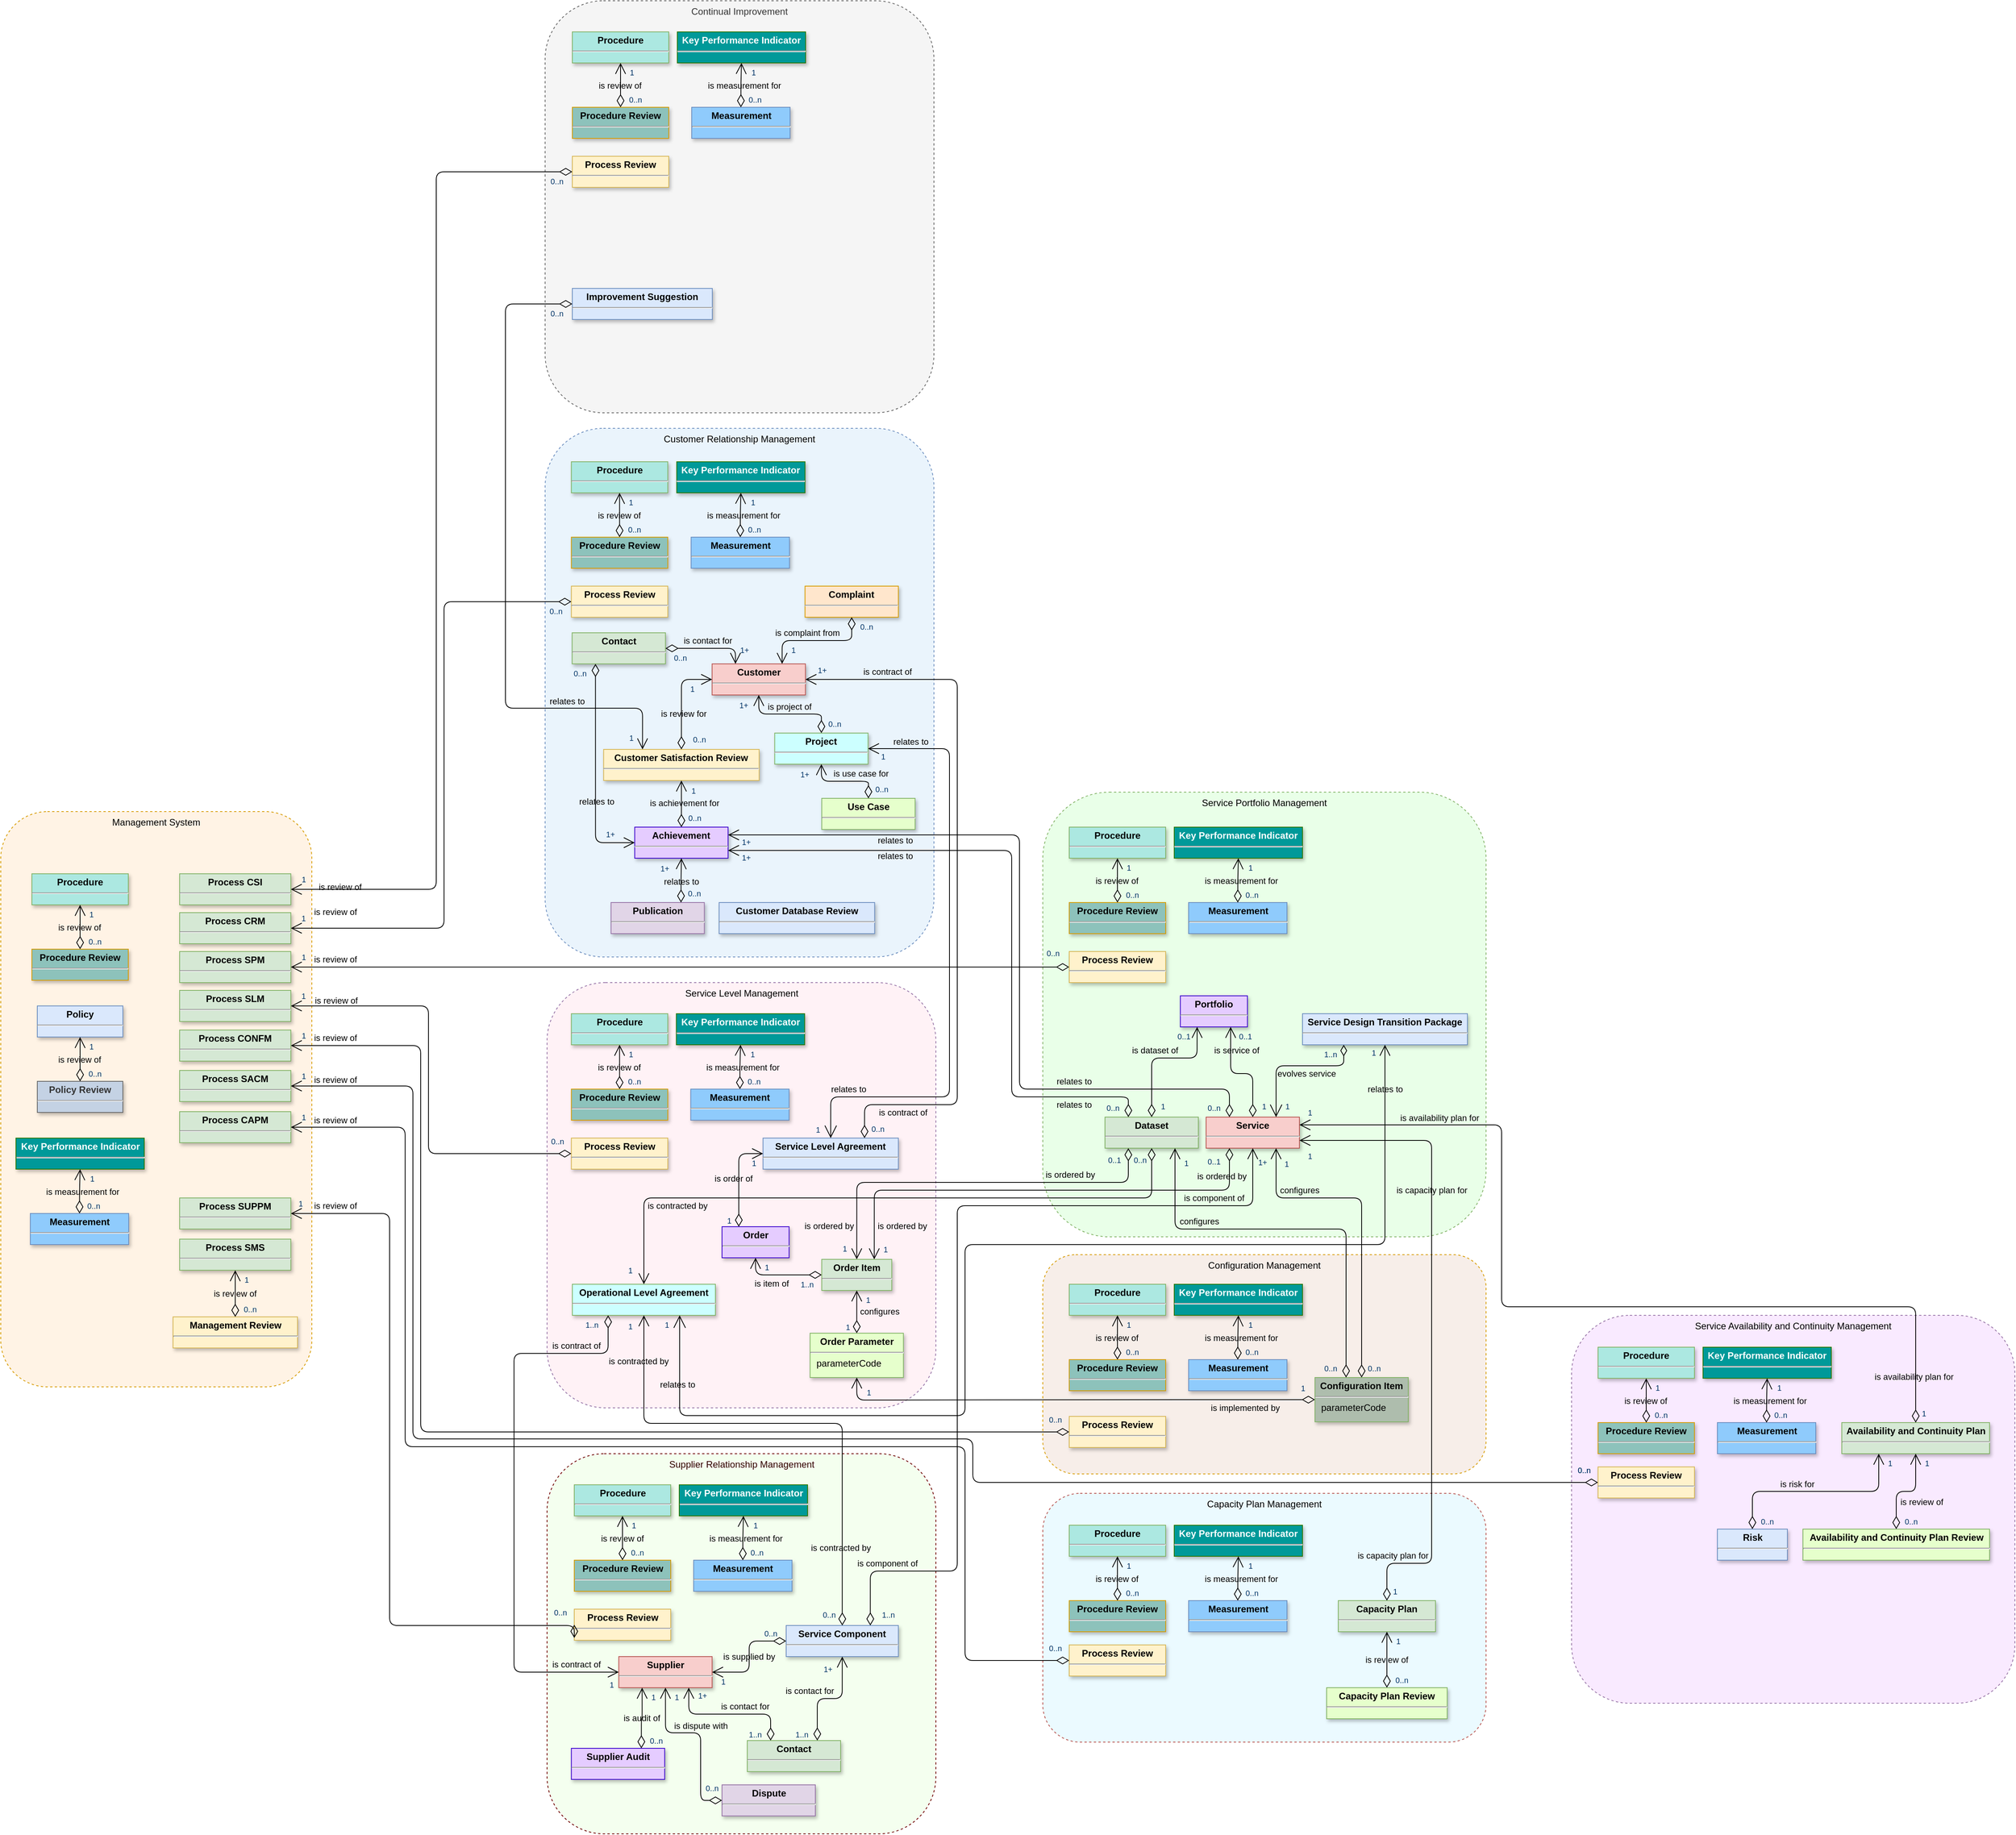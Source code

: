 <mxfile version="28.1.2">
  <diagram name="Page-1" id="efa7a0a1-bf9b-a30e-e6df-94a7791c09e9">
    <mxGraphModel dx="2757" dy="2317" grid="1" gridSize="10" guides="1" tooltips="1" connect="1" arrows="1" fold="1" page="1" pageScale="1" pageWidth="826" pageHeight="1169" background="none" math="0" shadow="0">
      <root>
        <mxCell id="0" />
        <mxCell id="1" parent="0" />
        <mxCell id="jN2Ao2LM-aUM4iMut1JE-500" value="" style="group" vertex="1" connectable="0" parent="1">
          <mxGeometry x="760" y="-540" width="500" height="680" as="geometry" />
        </mxCell>
        <mxCell id="y1ez__rVfO7GERN6JN9X-144" value="Customer Relationship Management" style="rounded=1;whiteSpace=wrap;html=1;fillColor=#EAF4FC;strokeColor=#6c8ebf;dashed=1;verticalAlign=top;align=center;" parent="jN2Ao2LM-aUM4iMut1JE-500" vertex="1">
          <mxGeometry width="500" height="680" as="geometry" />
        </mxCell>
        <mxCell id="25" value="&lt;p style=&quot;margin: 4px 0px 0px; text-align: center;&quot;&gt;&lt;strong style=&quot;&quot;&gt;Process Review&lt;/strong&gt;&lt;/p&gt;&lt;hr&gt;&lt;p style=&quot;margin: 0px; margin-left: 8px;&quot;&gt;&lt;br&gt;&lt;/p&gt;" style="verticalAlign=top;align=left;overflow=fill;fontSize=12;fontFamily=Helvetica;html=1;strokeColor=#d6b656;shadow=1;fillColor=#fff2cc;" parent="jN2Ao2LM-aUM4iMut1JE-500" vertex="1">
          <mxGeometry x="33.75" y="203" width="124" height="40" as="geometry" />
        </mxCell>
        <mxCell id="y1ez__rVfO7GERN6JN9X-169" value="&lt;p style=&quot;margin: 4px 0px 0px; text-align: center;&quot;&gt;&lt;strong style=&quot;&quot;&gt;Procedure&lt;/strong&gt;&lt;/p&gt;&lt;hr&gt;&lt;p style=&quot;margin: 0px; margin-left: 8px;&quot;&gt;&lt;br&gt;&lt;/p&gt;" style="verticalAlign=top;align=left;overflow=fill;fontSize=12;fontFamily=Helvetica;html=1;strokeColor=#82b366;shadow=1;fillColor=#ACE8E1;" parent="jN2Ao2LM-aUM4iMut1JE-500" vertex="1">
          <mxGeometry x="33.75" y="43" width="124" height="40" as="geometry" />
        </mxCell>
        <mxCell id="y1ez__rVfO7GERN6JN9X-170" value="&lt;p style=&quot;margin: 4px 0px 0px; text-align: center;&quot;&gt;&lt;strong style=&quot;&quot;&gt;Procedure Review&lt;/strong&gt;&lt;/p&gt;&lt;hr&gt;&lt;p style=&quot;margin: 0px; margin-left: 8px;&quot;&gt;&lt;br&gt;&lt;/p&gt;" style="verticalAlign=top;align=left;overflow=fill;fontSize=12;fontFamily=Helvetica;html=1;strokeColor=#d79b00;shadow=1;fillColor=#8DC2BB;" parent="jN2Ao2LM-aUM4iMut1JE-500" vertex="1">
          <mxGeometry x="33.75" y="140" width="124" height="40" as="geometry" />
        </mxCell>
        <mxCell id="y1ez__rVfO7GERN6JN9X-171" value="&lt;p style=&quot;margin: 4px 0px 0px; text-align: center;&quot;&gt;&lt;strong style=&quot;&quot;&gt;Key Performance Indicator&lt;/strong&gt;&lt;/p&gt;&lt;hr&gt;&lt;p style=&quot;margin: 0px; margin-left: 8px;&quot;&gt;&lt;br&gt;&lt;/p&gt;" style="verticalAlign=top;align=left;overflow=fill;fontSize=12;fontFamily=Helvetica;html=1;strokeColor=#2D7600;shadow=1;fillColor=#009999;fontColor=#ffffff;" parent="jN2Ao2LM-aUM4iMut1JE-500" vertex="1">
          <mxGeometry x="169.25" y="43" width="165" height="40" as="geometry" />
        </mxCell>
        <mxCell id="y1ez__rVfO7GERN6JN9X-172" value="&lt;p style=&quot;margin: 4px 0px 0px; text-align: center;&quot;&gt;&lt;strong style=&quot;&quot;&gt;Measurement&lt;/strong&gt;&lt;/p&gt;&lt;hr&gt;&lt;p style=&quot;margin: 0px; margin-left: 8px;&quot;&gt;&lt;br&gt;&lt;/p&gt;" style="verticalAlign=top;align=left;overflow=fill;fontSize=12;fontFamily=Helvetica;html=1;strokeColor=#6c8ebf;shadow=1;fillColor=#8FCBFC;" parent="jN2Ao2LM-aUM4iMut1JE-500" vertex="1">
          <mxGeometry x="187.75" y="140" width="126.5" height="40" as="geometry" />
        </mxCell>
        <mxCell id="y1ez__rVfO7GERN6JN9X-173" value="" style="endArrow=open;endSize=12;startArrow=diamondThin;startSize=14;startFill=0;edgeStyle=orthogonalEdgeStyle;labelBackgroundColor=default;entryX=0.5;entryY=1;entryDx=0;entryDy=0;exitX=0.5;exitY=0;exitDx=0;exitDy=0;" parent="jN2Ao2LM-aUM4iMut1JE-500" source="y1ez__rVfO7GERN6JN9X-172" target="y1ez__rVfO7GERN6JN9X-171" edge="1">
          <mxGeometry x="1359" y="-200" as="geometry">
            <mxPoint x="-689.75" y="293" as="sourcePoint" />
            <mxPoint x="-817.75" y="273" as="targetPoint" />
          </mxGeometry>
        </mxCell>
        <mxCell id="y1ez__rVfO7GERN6JN9X-174" value="0..n" style="resizable=0;align=left;verticalAlign=top;labelBackgroundColor=none;fontSize=10;strokeColor=#003366;shadow=1;fillColor=#D4E1F5;fontColor=#003366" parent="y1ez__rVfO7GERN6JN9X-173" connectable="0" vertex="1">
          <mxGeometry x="-1" relative="1" as="geometry">
            <mxPoint x="8" y="-22" as="offset" />
          </mxGeometry>
        </mxCell>
        <mxCell id="y1ez__rVfO7GERN6JN9X-175" value="1" style="resizable=0;align=right;verticalAlign=top;labelBackgroundColor=none;fontSize=10;strokeColor=#003366;shadow=1;fillColor=#D4E1F5;fontColor=#003366" parent="y1ez__rVfO7GERN6JN9X-173" connectable="0" vertex="1">
          <mxGeometry x="1" relative="1" as="geometry">
            <mxPoint x="20" as="offset" />
          </mxGeometry>
        </mxCell>
        <mxCell id="y1ez__rVfO7GERN6JN9X-176" value="is measurement for" style="edgeLabel;html=1;align=center;verticalAlign=middle;resizable=0;points=[];labelBackgroundColor=none;" parent="y1ez__rVfO7GERN6JN9X-173" vertex="1" connectable="0">
          <mxGeometry relative="1" as="geometry">
            <mxPoint x="3" as="offset" />
          </mxGeometry>
        </mxCell>
        <mxCell id="y1ez__rVfO7GERN6JN9X-177" value="" style="endArrow=open;endSize=12;startArrow=diamondThin;startSize=14;startFill=0;edgeStyle=orthogonalEdgeStyle;labelBackgroundColor=default;entryX=0.5;entryY=1;entryDx=0;entryDy=0;exitX=0.5;exitY=0;exitDx=0;exitDy=0;" parent="jN2Ao2LM-aUM4iMut1JE-500" source="y1ez__rVfO7GERN6JN9X-170" target="y1ez__rVfO7GERN6JN9X-169" edge="1">
          <mxGeometry x="1359" y="-200" as="geometry">
            <mxPoint x="-716.25" y="233" as="sourcePoint" />
            <mxPoint x="-716.25" y="163" as="targetPoint" />
          </mxGeometry>
        </mxCell>
        <mxCell id="y1ez__rVfO7GERN6JN9X-178" value="0..n" style="resizable=0;align=left;verticalAlign=top;labelBackgroundColor=none;fontSize=10;strokeColor=#003366;shadow=1;fillColor=#D4E1F5;fontColor=#003366" parent="y1ez__rVfO7GERN6JN9X-177" connectable="0" vertex="1">
          <mxGeometry x="-1" relative="1" as="geometry">
            <mxPoint x="9" y="-22" as="offset" />
          </mxGeometry>
        </mxCell>
        <mxCell id="y1ez__rVfO7GERN6JN9X-179" value="1" style="resizable=0;align=right;verticalAlign=top;labelBackgroundColor=none;fontSize=10;strokeColor=#003366;shadow=1;fillColor=#D4E1F5;fontColor=#003366" parent="y1ez__rVfO7GERN6JN9X-177" connectable="0" vertex="1">
          <mxGeometry x="1" relative="1" as="geometry">
            <mxPoint x="19" as="offset" />
          </mxGeometry>
        </mxCell>
        <mxCell id="y1ez__rVfO7GERN6JN9X-180" value="is review of" style="edgeLabel;html=1;align=center;verticalAlign=middle;resizable=0;points=[];labelBackgroundColor=none;" parent="y1ez__rVfO7GERN6JN9X-177" vertex="1" connectable="0">
          <mxGeometry relative="1" as="geometry">
            <mxPoint x="-1" as="offset" />
          </mxGeometry>
        </mxCell>
        <mxCell id="y1ez__rVfO7GERN6JN9X-187" value="&lt;p style=&quot;margin: 4px 0px 0px; text-align: center;&quot;&gt;&lt;strong style=&quot;&quot;&gt;Customer&lt;/strong&gt;&lt;/p&gt;&lt;hr&gt;&lt;p style=&quot;margin: 0px; margin-left: 8px;&quot;&gt;&lt;br&gt;&lt;/p&gt;" style="verticalAlign=top;align=left;overflow=fill;fontSize=12;fontFamily=Helvetica;html=1;strokeColor=#b85450;shadow=1;fillColor=#f8cecc;" parent="jN2Ao2LM-aUM4iMut1JE-500" vertex="1">
          <mxGeometry x="214.75" y="303" width="120" height="40" as="geometry" />
        </mxCell>
        <mxCell id="y1ez__rVfO7GERN6JN9X-188" value="&lt;p style=&quot;margin: 4px 0px 0px; text-align: center;&quot;&gt;&lt;strong style=&quot;&quot;&gt;Contact&lt;/strong&gt;&lt;/p&gt;&lt;hr&gt;&lt;p style=&quot;margin: 0px; margin-left: 8px;&quot;&gt;&lt;br&gt;&lt;/p&gt;" style="verticalAlign=top;align=left;overflow=fill;fontSize=12;fontFamily=Helvetica;html=1;strokeColor=#82b366;shadow=1;fillColor=#d5e8d4;" parent="jN2Ao2LM-aUM4iMut1JE-500" vertex="1">
          <mxGeometry x="34.75" y="263" width="120" height="40" as="geometry" />
        </mxCell>
        <mxCell id="y1ez__rVfO7GERN6JN9X-189" value="" style="endArrow=open;endSize=12;startArrow=diamondThin;startSize=14;startFill=0;edgeStyle=orthogonalEdgeStyle;labelBackgroundColor=default;entryX=0.25;entryY=0;entryDx=0;entryDy=0;exitX=1;exitY=0.5;exitDx=0;exitDy=0;" parent="jN2Ao2LM-aUM4iMut1JE-500" source="y1ez__rVfO7GERN6JN9X-188" target="y1ez__rVfO7GERN6JN9X-187" edge="1">
          <mxGeometry x="1359" y="-200" as="geometry">
            <mxPoint x="66.75" y="150" as="sourcePoint" />
            <mxPoint x="66.75" y="93" as="targetPoint" />
          </mxGeometry>
        </mxCell>
        <mxCell id="y1ez__rVfO7GERN6JN9X-190" value="0..n" style="resizable=0;align=left;verticalAlign=top;labelBackgroundColor=none;fontSize=10;strokeColor=#003366;shadow=1;fillColor=#D4E1F5;fontColor=#003366" parent="y1ez__rVfO7GERN6JN9X-189" connectable="0" vertex="1">
          <mxGeometry x="-1" relative="1" as="geometry">
            <mxPoint x="9" as="offset" />
          </mxGeometry>
        </mxCell>
        <mxCell id="y1ez__rVfO7GERN6JN9X-191" value="1+" style="resizable=0;align=right;verticalAlign=top;labelBackgroundColor=none;fontSize=10;strokeColor=#003366;shadow=1;fillColor=#D4E1F5;fontColor=#003366" parent="y1ez__rVfO7GERN6JN9X-189" connectable="0" vertex="1">
          <mxGeometry x="1" relative="1" as="geometry">
            <mxPoint x="19" y="-30" as="offset" />
          </mxGeometry>
        </mxCell>
        <mxCell id="y1ez__rVfO7GERN6JN9X-192" value="is contact for" style="edgeLabel;html=1;align=center;verticalAlign=middle;resizable=0;points=[];labelBackgroundColor=none;" parent="y1ez__rVfO7GERN6JN9X-189" vertex="1" connectable="0">
          <mxGeometry relative="1" as="geometry">
            <mxPoint x="-1" y="-10" as="offset" />
          </mxGeometry>
        </mxCell>
        <mxCell id="y1ez__rVfO7GERN6JN9X-193" value="&lt;p style=&quot;margin: 4px 0px 0px; text-align: center;&quot;&gt;&lt;strong style=&quot;&quot;&gt;Complaint&lt;/strong&gt;&lt;/p&gt;&lt;hr&gt;&lt;p style=&quot;margin: 0px; margin-left: 8px;&quot;&gt;&lt;br&gt;&lt;/p&gt;" style="verticalAlign=top;align=left;overflow=fill;fontSize=12;fontFamily=Helvetica;html=1;strokeColor=#d79b00;shadow=1;fillColor=#ffe6cc;" parent="jN2Ao2LM-aUM4iMut1JE-500" vertex="1">
          <mxGeometry x="334.25" y="203" width="120" height="40" as="geometry" />
        </mxCell>
        <mxCell id="y1ez__rVfO7GERN6JN9X-194" value="" style="endArrow=open;endSize=12;startArrow=diamondThin;startSize=14;startFill=0;edgeStyle=orthogonalEdgeStyle;labelBackgroundColor=default;entryX=0.75;entryY=0;entryDx=0;entryDy=0;exitX=0.5;exitY=1;exitDx=0;exitDy=0;" parent="jN2Ao2LM-aUM4iMut1JE-500" source="y1ez__rVfO7GERN6JN9X-193" target="y1ez__rVfO7GERN6JN9X-187" edge="1">
          <mxGeometry x="1359" y="-200" as="geometry">
            <mxPoint x="454.75" y="230" as="sourcePoint" />
            <mxPoint x="354.75" y="337" as="targetPoint" />
          </mxGeometry>
        </mxCell>
        <mxCell id="y1ez__rVfO7GERN6JN9X-195" value="0..n" style="resizable=0;align=left;verticalAlign=top;labelBackgroundColor=none;fontSize=10;strokeColor=#003366;shadow=1;fillColor=#D4E1F5;fontColor=#003366" parent="y1ez__rVfO7GERN6JN9X-194" connectable="0" vertex="1">
          <mxGeometry x="-1" relative="1" as="geometry">
            <mxPoint x="9" as="offset" />
          </mxGeometry>
        </mxCell>
        <mxCell id="y1ez__rVfO7GERN6JN9X-196" value="1" style="resizable=0;align=right;verticalAlign=top;labelBackgroundColor=none;fontSize=10;strokeColor=#003366;shadow=1;fillColor=#D4E1F5;fontColor=#003366" parent="y1ez__rVfO7GERN6JN9X-194" connectable="0" vertex="1">
          <mxGeometry x="1" relative="1" as="geometry">
            <mxPoint x="19" y="-30" as="offset" />
          </mxGeometry>
        </mxCell>
        <mxCell id="y1ez__rVfO7GERN6JN9X-197" value="is complaint from" style="edgeLabel;html=1;align=center;verticalAlign=middle;resizable=0;points=[];labelBackgroundColor=none;" parent="y1ez__rVfO7GERN6JN9X-194" vertex="1" connectable="0">
          <mxGeometry relative="1" as="geometry">
            <mxPoint x="-13" y="-10" as="offset" />
          </mxGeometry>
        </mxCell>
        <mxCell id="y1ez__rVfO7GERN6JN9X-198" value="&lt;p style=&quot;margin: 4px 0px 0px; text-align: center;&quot;&gt;&lt;strong style=&quot;&quot;&gt;Project&lt;/strong&gt;&lt;/p&gt;&lt;hr&gt;&lt;p style=&quot;margin: 0px; margin-left: 8px;&quot;&gt;&lt;br&gt;&lt;/p&gt;" style="verticalAlign=top;align=left;overflow=fill;fontSize=12;fontFamily=Helvetica;html=1;strokeColor=#82b366;shadow=1;fillColor=#CCFFFF;" parent="jN2Ao2LM-aUM4iMut1JE-500" vertex="1">
          <mxGeometry x="295.25" y="392" width="120" height="40" as="geometry" />
        </mxCell>
        <mxCell id="y1ez__rVfO7GERN6JN9X-199" value="" style="endArrow=open;endSize=12;startArrow=diamondThin;startSize=14;startFill=0;edgeStyle=orthogonalEdgeStyle;labelBackgroundColor=default;entryX=0.5;entryY=1;entryDx=0;entryDy=0;exitX=0.5;exitY=0;exitDx=0;exitDy=0;" parent="jN2Ao2LM-aUM4iMut1JE-500" source="y1ez__rVfO7GERN6JN9X-198" target="y1ez__rVfO7GERN6JN9X-187" edge="1">
          <mxGeometry x="1359" y="-200" as="geometry">
            <mxPoint x="260.75" y="253" as="sourcePoint" />
            <mxPoint x="334.75" y="343" as="targetPoint" />
          </mxGeometry>
        </mxCell>
        <mxCell id="y1ez__rVfO7GERN6JN9X-200" value="0..n" style="resizable=0;align=left;verticalAlign=top;labelBackgroundColor=none;fontSize=10;strokeColor=#003366;shadow=1;fillColor=#D4E1F5;fontColor=#003366" parent="y1ez__rVfO7GERN6JN9X-199" connectable="0" vertex="1">
          <mxGeometry x="-1" relative="1" as="geometry">
            <mxPoint x="7" y="-24" as="offset" />
          </mxGeometry>
        </mxCell>
        <mxCell id="y1ez__rVfO7GERN6JN9X-201" value="1+" style="resizable=0;align=right;verticalAlign=top;labelBackgroundColor=none;fontSize=10;strokeColor=#003366;shadow=1;fillColor=#D4E1F5;fontColor=#003366" parent="y1ez__rVfO7GERN6JN9X-199" connectable="0" vertex="1">
          <mxGeometry x="1" relative="1" as="geometry">
            <mxPoint x="-12" y="1" as="offset" />
          </mxGeometry>
        </mxCell>
        <mxCell id="y1ez__rVfO7GERN6JN9X-202" value="is project of" style="edgeLabel;html=1;align=center;verticalAlign=middle;resizable=0;points=[];labelBackgroundColor=none;" parent="y1ez__rVfO7GERN6JN9X-199" vertex="1" connectable="0">
          <mxGeometry relative="1" as="geometry">
            <mxPoint x="-1" y="-10" as="offset" />
          </mxGeometry>
        </mxCell>
        <mxCell id="y1ez__rVfO7GERN6JN9X-203" value="&lt;p style=&quot;margin: 4px 0px 0px; text-align: center;&quot;&gt;&lt;strong style=&quot;&quot;&gt;Use Case&lt;/strong&gt;&lt;/p&gt;&lt;hr&gt;&lt;p style=&quot;margin: 0px; margin-left: 8px;&quot;&gt;&lt;br&gt;&lt;/p&gt;" style="verticalAlign=top;align=left;overflow=fill;fontSize=12;fontFamily=Helvetica;html=1;strokeColor=#82b366;shadow=1;fillColor=#E6FFCC;" parent="jN2Ao2LM-aUM4iMut1JE-500" vertex="1">
          <mxGeometry x="355.75" y="476" width="120" height="40" as="geometry" />
        </mxCell>
        <mxCell id="y1ez__rVfO7GERN6JN9X-204" value="" style="endArrow=open;endSize=12;startArrow=diamondThin;startSize=14;startFill=0;edgeStyle=orthogonalEdgeStyle;labelBackgroundColor=default;entryX=0.5;entryY=1;entryDx=0;entryDy=0;exitX=0.5;exitY=0;exitDx=0;exitDy=0;" parent="jN2Ao2LM-aUM4iMut1JE-500" source="y1ez__rVfO7GERN6JN9X-203" target="y1ez__rVfO7GERN6JN9X-198" edge="1">
          <mxGeometry x="1359" y="-200" as="geometry">
            <mxPoint x="454.75" y="433" as="sourcePoint" />
            <mxPoint x="334.75" y="383" as="targetPoint" />
          </mxGeometry>
        </mxCell>
        <mxCell id="y1ez__rVfO7GERN6JN9X-205" value="0..n" style="resizable=0;align=left;verticalAlign=top;labelBackgroundColor=none;fontSize=10;strokeColor=#003366;shadow=1;fillColor=#D4E1F5;fontColor=#003366" parent="y1ez__rVfO7GERN6JN9X-204" connectable="0" vertex="1">
          <mxGeometry x="-1" relative="1" as="geometry">
            <mxPoint x="7" y="-24" as="offset" />
          </mxGeometry>
        </mxCell>
        <mxCell id="y1ez__rVfO7GERN6JN9X-206" value="1+" style="resizable=0;align=right;verticalAlign=top;labelBackgroundColor=none;fontSize=10;strokeColor=#003366;shadow=1;fillColor=#D4E1F5;fontColor=#003366" parent="y1ez__rVfO7GERN6JN9X-204" connectable="0" vertex="1">
          <mxGeometry x="1" relative="1" as="geometry">
            <mxPoint x="-14" y="1" as="offset" />
          </mxGeometry>
        </mxCell>
        <mxCell id="y1ez__rVfO7GERN6JN9X-207" value="is use case for" style="edgeLabel;html=1;align=center;verticalAlign=middle;resizable=0;points=[];labelBackgroundColor=none;" parent="y1ez__rVfO7GERN6JN9X-204" vertex="1" connectable="0">
          <mxGeometry relative="1" as="geometry">
            <mxPoint x="20" y="-10" as="offset" />
          </mxGeometry>
        </mxCell>
        <mxCell id="y1ez__rVfO7GERN6JN9X-208" value="&lt;p style=&quot;margin: 4px 0px 0px; text-align: center;&quot;&gt;&lt;strong style=&quot;&quot;&gt;Customer Satisfaction Review&lt;/strong&gt;&lt;/p&gt;&lt;hr&gt;&lt;p style=&quot;margin: 0px; margin-left: 8px;&quot;&gt;&lt;br&gt;&lt;/p&gt;" style="verticalAlign=top;align=left;overflow=fill;fontSize=12;fontFamily=Helvetica;html=1;strokeColor=#d6b656;shadow=1;fillColor=#fff2cc;" parent="jN2Ao2LM-aUM4iMut1JE-500" vertex="1">
          <mxGeometry x="75.25" y="413" width="200" height="40" as="geometry" />
        </mxCell>
        <mxCell id="y1ez__rVfO7GERN6JN9X-209" value="" style="endArrow=open;endSize=12;startArrow=diamondThin;startSize=14;startFill=0;edgeStyle=orthogonalEdgeStyle;labelBackgroundColor=default;entryX=0;entryY=0.5;entryDx=0;entryDy=0;exitX=0.5;exitY=0;exitDx=0;exitDy=0;" parent="jN2Ao2LM-aUM4iMut1JE-500" source="y1ez__rVfO7GERN6JN9X-208" target="y1ez__rVfO7GERN6JN9X-187" edge="1">
          <mxGeometry x="1359" y="-200" as="geometry">
            <mxPoint x="164.75" y="293" as="sourcePoint" />
            <mxPoint x="254.75" y="333" as="targetPoint" />
          </mxGeometry>
        </mxCell>
        <mxCell id="y1ez__rVfO7GERN6JN9X-210" value="0..n" style="resizable=0;align=left;verticalAlign=top;labelBackgroundColor=none;fontSize=10;strokeColor=#003366;shadow=1;fillColor=#D4E1F5;fontColor=#003366" parent="y1ez__rVfO7GERN6JN9X-209" connectable="0" vertex="1">
          <mxGeometry x="-1" relative="1" as="geometry">
            <mxPoint x="13" y="-25" as="offset" />
          </mxGeometry>
        </mxCell>
        <mxCell id="y1ez__rVfO7GERN6JN9X-211" value="1" style="resizable=0;align=right;verticalAlign=top;labelBackgroundColor=none;fontSize=10;strokeColor=#003366;shadow=1;fillColor=#D4E1F5;fontColor=#003366" parent="y1ez__rVfO7GERN6JN9X-209" connectable="0" vertex="1">
          <mxGeometry x="1" relative="1" as="geometry">
            <mxPoint x="-21" as="offset" />
          </mxGeometry>
        </mxCell>
        <mxCell id="y1ez__rVfO7GERN6JN9X-212" value="is review for" style="edgeLabel;html=1;align=center;verticalAlign=middle;resizable=0;points=[];labelBackgroundColor=none;" parent="y1ez__rVfO7GERN6JN9X-209" vertex="1" connectable="0">
          <mxGeometry relative="1" as="geometry">
            <mxPoint x="2" y="18" as="offset" />
          </mxGeometry>
        </mxCell>
        <mxCell id="y1ez__rVfO7GERN6JN9X-213" value="&lt;p style=&quot;margin: 4px 0px 0px; text-align: center;&quot;&gt;&lt;strong style=&quot;&quot;&gt;Achievement&lt;/strong&gt;&lt;/p&gt;&lt;hr&gt;&lt;p style=&quot;margin: 0px; margin-left: 8px;&quot;&gt;&lt;br&gt;&lt;/p&gt;" style="verticalAlign=top;align=left;overflow=fill;fontSize=12;fontFamily=Helvetica;html=1;strokeColor=#3700CC;shadow=1;fillColor=light-dark(#E5CCFF,#CC99FF);fontColor=default;" parent="jN2Ao2LM-aUM4iMut1JE-500" vertex="1">
          <mxGeometry x="115.25" y="513" width="120" height="40" as="geometry" />
        </mxCell>
        <mxCell id="y1ez__rVfO7GERN6JN9X-214" value="&lt;p style=&quot;margin: 4px 0px 0px; text-align: center;&quot;&gt;&lt;strong style=&quot;&quot;&gt;Publication&lt;/strong&gt;&lt;/p&gt;&lt;hr&gt;&lt;p style=&quot;margin: 0px; margin-left: 8px;&quot;&gt;&lt;br&gt;&lt;/p&gt;" style="verticalAlign=top;align=left;overflow=fill;fontSize=12;fontFamily=Helvetica;html=1;strokeColor=#9673a6;shadow=1;fillColor=#e1d5e7;" parent="jN2Ao2LM-aUM4iMut1JE-500" vertex="1">
          <mxGeometry x="84.75" y="610" width="120" height="40" as="geometry" />
        </mxCell>
        <mxCell id="y1ez__rVfO7GERN6JN9X-215" value="" style="endArrow=open;endSize=12;startArrow=diamondThin;startSize=14;startFill=0;edgeStyle=orthogonalEdgeStyle;labelBackgroundColor=default;entryX=0.5;entryY=1;entryDx=0;entryDy=0;exitX=0.5;exitY=0;exitDx=0;exitDy=0;" parent="jN2Ao2LM-aUM4iMut1JE-500" source="y1ez__rVfO7GERN6JN9X-213" target="y1ez__rVfO7GERN6JN9X-208" edge="1">
          <mxGeometry x="1359" y="-200" as="geometry">
            <mxPoint x="380.75" y="423" as="sourcePoint" />
            <mxPoint x="284.75" y="373" as="targetPoint" />
          </mxGeometry>
        </mxCell>
        <mxCell id="y1ez__rVfO7GERN6JN9X-216" value="0..n" style="resizable=0;align=left;verticalAlign=top;labelBackgroundColor=none;fontSize=10;strokeColor=#003366;shadow=1;fillColor=#D4E1F5;fontColor=#003366" parent="y1ez__rVfO7GERN6JN9X-215" connectable="0" vertex="1">
          <mxGeometry x="-1" relative="1" as="geometry">
            <mxPoint x="7" y="-24" as="offset" />
          </mxGeometry>
        </mxCell>
        <mxCell id="y1ez__rVfO7GERN6JN9X-217" value="1" style="resizable=0;align=right;verticalAlign=top;labelBackgroundColor=none;fontSize=10;strokeColor=#003366;shadow=1;fillColor=#D4E1F5;fontColor=#003366" parent="y1ez__rVfO7GERN6JN9X-215" connectable="0" vertex="1">
          <mxGeometry x="1" relative="1" as="geometry">
            <mxPoint x="20" y="1" as="offset" />
          </mxGeometry>
        </mxCell>
        <mxCell id="y1ez__rVfO7GERN6JN9X-218" value="is achievement for" style="edgeLabel;html=1;align=center;verticalAlign=middle;resizable=0;points=[];labelBackgroundColor=none;" parent="y1ez__rVfO7GERN6JN9X-215" vertex="1" connectable="0">
          <mxGeometry relative="1" as="geometry">
            <mxPoint x="3" y="-1" as="offset" />
          </mxGeometry>
        </mxCell>
        <mxCell id="y1ez__rVfO7GERN6JN9X-219" value="" style="endArrow=open;endSize=12;startArrow=diamondThin;startSize=14;startFill=0;edgeStyle=orthogonalEdgeStyle;labelBackgroundColor=default;entryX=0.5;entryY=1;entryDx=0;entryDy=0;exitX=0.75;exitY=0;exitDx=0;exitDy=0;" parent="jN2Ao2LM-aUM4iMut1JE-500" source="y1ez__rVfO7GERN6JN9X-214" target="y1ez__rVfO7GERN6JN9X-213" edge="1">
          <mxGeometry x="1359" y="-200" as="geometry">
            <mxPoint x="474.75" y="508" as="sourcePoint" />
            <mxPoint x="380.75" y="463" as="targetPoint" />
          </mxGeometry>
        </mxCell>
        <mxCell id="y1ez__rVfO7GERN6JN9X-220" value="0..n" style="resizable=0;align=left;verticalAlign=top;labelBackgroundColor=none;fontSize=10;strokeColor=#003366;shadow=1;fillColor=#D4E1F5;fontColor=#003366" parent="y1ez__rVfO7GERN6JN9X-219" connectable="0" vertex="1">
          <mxGeometry x="-1" relative="1" as="geometry">
            <mxPoint x="7" y="-24" as="offset" />
          </mxGeometry>
        </mxCell>
        <mxCell id="y1ez__rVfO7GERN6JN9X-221" value="1+" style="resizable=0;align=right;verticalAlign=top;labelBackgroundColor=none;fontSize=10;strokeColor=#003366;shadow=1;fillColor=#D4E1F5;fontColor=#003366" parent="y1ez__rVfO7GERN6JN9X-219" connectable="0" vertex="1">
          <mxGeometry x="1" relative="1" as="geometry">
            <mxPoint x="-14" y="1" as="offset" />
          </mxGeometry>
        </mxCell>
        <mxCell id="y1ez__rVfO7GERN6JN9X-222" value="relates to" style="edgeLabel;html=1;align=center;verticalAlign=middle;resizable=0;points=[];labelBackgroundColor=none;" parent="y1ez__rVfO7GERN6JN9X-219" vertex="1" connectable="0">
          <mxGeometry relative="1" as="geometry">
            <mxPoint x="-1" y="1" as="offset" />
          </mxGeometry>
        </mxCell>
        <mxCell id="y1ez__rVfO7GERN6JN9X-223" value="" style="endArrow=open;endSize=12;startArrow=diamondThin;startSize=14;startFill=0;edgeStyle=orthogonalEdgeStyle;labelBackgroundColor=default;exitX=0.25;exitY=1;exitDx=0;exitDy=0;entryX=0;entryY=0.5;entryDx=0;entryDy=0;" parent="jN2Ao2LM-aUM4iMut1JE-500" source="y1ez__rVfO7GERN6JN9X-188" target="y1ez__rVfO7GERN6JN9X-213" edge="1">
          <mxGeometry x="1359" y="-200" as="geometry">
            <mxPoint x="154.75" y="613" as="sourcePoint" />
            <mxPoint x="84.75" y="560" as="targetPoint" />
            <Array as="points" />
          </mxGeometry>
        </mxCell>
        <mxCell id="y1ez__rVfO7GERN6JN9X-224" value="0..n" style="resizable=0;align=left;verticalAlign=top;labelBackgroundColor=none;fontSize=10;strokeColor=#003366;shadow=1;fillColor=#D4E1F5;fontColor=#003366" parent="y1ez__rVfO7GERN6JN9X-223" connectable="0" vertex="1">
          <mxGeometry x="-1" relative="1" as="geometry">
            <mxPoint x="-30" as="offset" />
          </mxGeometry>
        </mxCell>
        <mxCell id="y1ez__rVfO7GERN6JN9X-225" value="1+" style="resizable=0;align=right;verticalAlign=top;labelBackgroundColor=none;fontSize=10;strokeColor=#003366;shadow=1;fillColor=#D4E1F5;fontColor=#003366" parent="y1ez__rVfO7GERN6JN9X-223" connectable="0" vertex="1">
          <mxGeometry x="1" relative="1" as="geometry">
            <mxPoint x="-24" y="-23" as="offset" />
          </mxGeometry>
        </mxCell>
        <mxCell id="y1ez__rVfO7GERN6JN9X-226" value="relates to" style="edgeLabel;html=1;align=center;verticalAlign=middle;resizable=0;points=[];labelBackgroundColor=none;" parent="y1ez__rVfO7GERN6JN9X-223" vertex="1" connectable="0">
          <mxGeometry relative="1" as="geometry">
            <mxPoint x="1" y="37" as="offset" />
          </mxGeometry>
        </mxCell>
        <mxCell id="y1ez__rVfO7GERN6JN9X-227" value="&lt;p style=&quot;margin: 4px 0px 0px; text-align: center;&quot;&gt;&lt;strong style=&quot;&quot;&gt;Customer Database Review&lt;/strong&gt;&lt;/p&gt;&lt;hr&gt;&lt;p style=&quot;margin: 0px; margin-left: 8px;&quot;&gt;&lt;br&gt;&lt;/p&gt;" style="verticalAlign=top;align=left;overflow=fill;fontSize=12;fontFamily=Helvetica;html=1;strokeColor=#6c8ebf;shadow=1;fillColor=#dae8fc;" parent="jN2Ao2LM-aUM4iMut1JE-500" vertex="1">
          <mxGeometry x="223.75" y="610" width="200" height="40" as="geometry" />
        </mxCell>
        <mxCell id="jN2Ao2LM-aUM4iMut1JE-223" value="Service Level Management" style="rounded=1;whiteSpace=wrap;html=1;fillColor=#FFF2F6;strokeColor=#9673a6;dashed=1;verticalAlign=top;align=center;" vertex="1" parent="1">
          <mxGeometry x="762.5" y="173" width="500" height="547" as="geometry" />
        </mxCell>
        <mxCell id="jN2Ao2LM-aUM4iMut1JE-370" value="Supplier Relationship Management" style="rounded=1;whiteSpace=wrap;html=1;fillColor=#F4FFEF;strokeColor=#6F0000;dashed=1;verticalAlign=top;align=center;fontColor=#330000;" vertex="1" parent="1">
          <mxGeometry x="762.5" y="779" width="500" height="489" as="geometry" />
        </mxCell>
        <mxCell id="jN2Ao2LM-aUM4iMut1JE-432" value="Capacity Plan Management" style="rounded=1;whiteSpace=wrap;html=1;fillColor=#EBFAFF;strokeColor=#b85450;dashed=1;verticalAlign=top;align=center;" vertex="1" parent="1">
          <mxGeometry x="1400" y="830" width="570" height="320" as="geometry" />
        </mxCell>
        <mxCell id="jN2Ao2LM-aUM4iMut1JE-477" value="Service Availability and Continuity Management" style="rounded=1;whiteSpace=wrap;html=1;fillColor=#F9EAFF;strokeColor=#9673a6;dashed=1;verticalAlign=top;align=center;" vertex="1" parent="1">
          <mxGeometry x="2080" y="601" width="570" height="499" as="geometry" />
        </mxCell>
        <mxCell id="y1ez__rVfO7GERN6JN9X-115" value="Management System" style="rounded=1;whiteSpace=wrap;html=1;fillColor=light-dark(#fff3e5, #36210a);strokeColor=#d79b00;dashed=1;verticalAlign=top;align=center;" parent="1" vertex="1">
          <mxGeometry x="60" y="-47" width="400" height="740" as="geometry" />
        </mxCell>
        <mxCell id="jN2Ao2LM-aUM4iMut1JE-334" value="Configuration Management" style="rounded=1;whiteSpace=wrap;html=1;fillColor=#F7EEE9;strokeColor=#d79b00;dashed=1;verticalAlign=top;align=center;" vertex="1" parent="1">
          <mxGeometry x="1400" y="523" width="570" height="282" as="geometry" />
        </mxCell>
        <mxCell id="jN2Ao2LM-aUM4iMut1JE-193" value="Service Portfolio Management" style="rounded=1;whiteSpace=wrap;html=1;fillColor=#E9FFE8;strokeColor=#82b366;dashed=1;verticalAlign=top;align=center;" vertex="1" parent="1">
          <mxGeometry x="1400" y="-72" width="570" height="572" as="geometry" />
        </mxCell>
        <mxCell id="jN2Ao2LM-aUM4iMut1JE-113" value="Continual Improvement" style="rounded=1;whiteSpace=wrap;html=1;fillColor=#f5f5f5;strokeColor=#666666;dashed=1;verticalAlign=top;align=center;fontColor=#333333;" vertex="1" parent="1">
          <mxGeometry x="760" y="-1090" width="500" height="530" as="geometry" />
        </mxCell>
        <mxCell id="21" value="&lt;p style=&quot;margin: 4px 0px 0px; text-align: center;&quot;&gt;&lt;strong style=&quot;&quot;&gt;Process CRM&lt;/strong&gt;&lt;/p&gt;&lt;hr&gt;&lt;p style=&quot;margin: 0px; margin-left: 8px;&quot;&gt;&lt;br&gt;&lt;/p&gt;" style="verticalAlign=top;align=left;overflow=fill;fontSize=12;fontFamily=Helvetica;html=1;strokeColor=#82b366;shadow=1;fillColor=#d5e8d4;" parent="1" vertex="1">
          <mxGeometry x="290" y="83" width="143" height="40" as="geometry" />
        </mxCell>
        <mxCell id="y1ez__rVfO7GERN6JN9X-117" value="&lt;p style=&quot;margin: 4px 0px 0px; text-align: center;&quot;&gt;&lt;strong style=&quot;&quot;&gt;Policy&lt;/strong&gt;&lt;/p&gt;&lt;hr&gt;&lt;p style=&quot;margin: 0px; margin-left: 8px;&quot;&gt;&lt;br&gt;&lt;/p&gt;" style="verticalAlign=top;align=left;overflow=fill;fontSize=12;fontFamily=Helvetica;html=1;strokeColor=#6c8ebf;shadow=1;fillColor=#dae8fc;" parent="1" vertex="1">
          <mxGeometry x="107" y="203" width="110" height="40" as="geometry" />
        </mxCell>
        <mxCell id="y1ez__rVfO7GERN6JN9X-120" value="&lt;p style=&quot;margin: 4px 0px 0px; text-align: center;&quot;&gt;&lt;strong style=&quot;&quot;&gt;Policy Review&lt;/strong&gt;&lt;/p&gt;&lt;hr&gt;&lt;p style=&quot;margin: 0px; margin-left: 8px;&quot;&gt;&lt;br&gt;&lt;/p&gt;" style="verticalAlign=top;align=left;overflow=fill;fontSize=12;fontFamily=Helvetica;html=1;strokeColor=#666666;shadow=1;fillColor=#C4D2E4;fontColor=#333333;" parent="1" vertex="1">
          <mxGeometry x="107" y="300" width="110" height="40" as="geometry" />
        </mxCell>
        <mxCell id="y1ez__rVfO7GERN6JN9X-121" value="" style="endArrow=open;endSize=12;startArrow=diamondThin;startSize=14;startFill=0;edgeStyle=orthogonalEdgeStyle;labelBackgroundColor=default;entryX=0.5;entryY=1;entryDx=0;entryDy=0;exitX=0.5;exitY=0;exitDx=0;exitDy=0;" parent="1" source="y1ez__rVfO7GERN6JN9X-120" target="y1ez__rVfO7GERN6JN9X-117" edge="1">
          <mxGeometry x="620" y="340" as="geometry">
            <mxPoint x="-93" y="259" as="sourcePoint" />
            <mxPoint x="-280" y="363" as="targetPoint" />
          </mxGeometry>
        </mxCell>
        <mxCell id="y1ez__rVfO7GERN6JN9X-122" value="0..n" style="resizable=0;align=left;verticalAlign=top;labelBackgroundColor=none;fontSize=10;strokeColor=#003366;shadow=1;fillColor=#D4E1F5;fontColor=#003366" parent="y1ez__rVfO7GERN6JN9X-121" connectable="0" vertex="1">
          <mxGeometry x="-1" relative="1" as="geometry">
            <mxPoint x="9" y="-22" as="offset" />
          </mxGeometry>
        </mxCell>
        <mxCell id="y1ez__rVfO7GERN6JN9X-123" value="1" style="resizable=0;align=right;verticalAlign=top;labelBackgroundColor=none;fontSize=10;strokeColor=#003366;shadow=1;fillColor=#D4E1F5;fontColor=#003366" parent="y1ez__rVfO7GERN6JN9X-121" connectable="0" vertex="1">
          <mxGeometry x="1" relative="1" as="geometry">
            <mxPoint x="19" as="offset" />
          </mxGeometry>
        </mxCell>
        <mxCell id="y1ez__rVfO7GERN6JN9X-124" value="is review of" style="edgeLabel;html=1;align=center;verticalAlign=middle;resizable=0;points=[];labelBackgroundColor=none;" parent="y1ez__rVfO7GERN6JN9X-121" vertex="1" connectable="0">
          <mxGeometry relative="1" as="geometry">
            <mxPoint x="-1" as="offset" />
          </mxGeometry>
        </mxCell>
        <mxCell id="y1ez__rVfO7GERN6JN9X-128" value="&lt;p style=&quot;margin: 4px 0px 0px; text-align: center;&quot;&gt;&lt;strong style=&quot;&quot;&gt;Procedure&lt;/strong&gt;&lt;/p&gt;&lt;hr&gt;&lt;p style=&quot;margin: 0px; margin-left: 8px;&quot;&gt;&lt;br&gt;&lt;/p&gt;" style="verticalAlign=top;align=left;overflow=fill;fontSize=12;fontFamily=Helvetica;html=1;strokeColor=#82b366;shadow=1;fillColor=#ACE8E1;" parent="1" vertex="1">
          <mxGeometry x="100" y="33" width="124" height="40" as="geometry" />
        </mxCell>
        <mxCell id="y1ez__rVfO7GERN6JN9X-133" value="&lt;p style=&quot;margin: 4px 0px 0px; text-align: center;&quot;&gt;&lt;strong style=&quot;&quot;&gt;Procedure Review&lt;/strong&gt;&lt;/p&gt;&lt;hr&gt;&lt;p style=&quot;margin: 0px; margin-left: 8px;&quot;&gt;&lt;br&gt;&lt;/p&gt;" style="verticalAlign=top;align=left;overflow=fill;fontSize=12;fontFamily=Helvetica;html=1;strokeColor=#d79b00;shadow=1;fillColor=#8DC2BB;" parent="1" vertex="1">
          <mxGeometry x="100" y="130" width="124" height="40" as="geometry" />
        </mxCell>
        <mxCell id="y1ez__rVfO7GERN6JN9X-134" value="&lt;p style=&quot;margin: 4px 0px 0px; text-align: center;&quot;&gt;&lt;strong style=&quot;&quot;&gt;Key Performance Indicator&lt;/strong&gt;&lt;/p&gt;&lt;hr&gt;&lt;p style=&quot;margin: 0px; margin-left: 8px;&quot;&gt;&lt;br&gt;&lt;/p&gt;" style="verticalAlign=top;align=left;overflow=fill;fontSize=12;fontFamily=Helvetica;html=1;strokeColor=#2D7600;shadow=1;fillColor=#009999;fontColor=#ffffff;" parent="1" vertex="1">
          <mxGeometry x="79.5" y="373" width="165" height="40" as="geometry" />
        </mxCell>
        <mxCell id="y1ez__rVfO7GERN6JN9X-135" value="&lt;p style=&quot;margin: 4px 0px 0px; text-align: center;&quot;&gt;&lt;strong style=&quot;&quot;&gt;Measurement&lt;/strong&gt;&lt;/p&gt;&lt;hr&gt;&lt;p style=&quot;margin: 0px; margin-left: 8px;&quot;&gt;&lt;br&gt;&lt;/p&gt;" style="verticalAlign=top;align=left;overflow=fill;fontSize=12;fontFamily=Helvetica;html=1;strokeColor=#6c8ebf;shadow=1;fillColor=#8FCBFC;" parent="1" vertex="1">
          <mxGeometry x="98" y="470" width="126.5" height="40" as="geometry" />
        </mxCell>
        <mxCell id="y1ez__rVfO7GERN6JN9X-136" value="" style="endArrow=open;endSize=12;startArrow=diamondThin;startSize=14;startFill=0;edgeStyle=orthogonalEdgeStyle;labelBackgroundColor=default;entryX=0.5;entryY=1;entryDx=0;entryDy=0;exitX=0.5;exitY=0;exitDx=0;exitDy=0;" parent="1" source="y1ez__rVfO7GERN6JN9X-135" target="y1ez__rVfO7GERN6JN9X-134" edge="1">
          <mxGeometry x="620" y="340" as="geometry">
            <mxPoint x="-779.5" y="623" as="sourcePoint" />
            <mxPoint x="-907.5" y="603" as="targetPoint" />
          </mxGeometry>
        </mxCell>
        <mxCell id="y1ez__rVfO7GERN6JN9X-137" value="0..n" style="resizable=0;align=left;verticalAlign=top;labelBackgroundColor=none;fontSize=10;strokeColor=#003366;shadow=1;fillColor=#D4E1F5;fontColor=#003366" parent="y1ez__rVfO7GERN6JN9X-136" connectable="0" vertex="1">
          <mxGeometry x="-1" relative="1" as="geometry">
            <mxPoint x="8" y="-22" as="offset" />
          </mxGeometry>
        </mxCell>
        <mxCell id="y1ez__rVfO7GERN6JN9X-138" value="1" style="resizable=0;align=right;verticalAlign=top;labelBackgroundColor=none;fontSize=10;strokeColor=#003366;shadow=1;fillColor=#D4E1F5;fontColor=#003366" parent="y1ez__rVfO7GERN6JN9X-136" connectable="0" vertex="1">
          <mxGeometry x="1" relative="1" as="geometry">
            <mxPoint x="20" as="offset" />
          </mxGeometry>
        </mxCell>
        <mxCell id="y1ez__rVfO7GERN6JN9X-139" value="is measurement for" style="edgeLabel;html=1;align=center;verticalAlign=middle;resizable=0;points=[];labelBackgroundColor=none;" parent="y1ez__rVfO7GERN6JN9X-136" vertex="1" connectable="0">
          <mxGeometry relative="1" as="geometry">
            <mxPoint x="3" as="offset" />
          </mxGeometry>
        </mxCell>
        <mxCell id="y1ez__rVfO7GERN6JN9X-140" value="" style="endArrow=open;endSize=12;startArrow=diamondThin;startSize=14;startFill=0;edgeStyle=orthogonalEdgeStyle;labelBackgroundColor=default;entryX=0.5;entryY=1;entryDx=0;entryDy=0;exitX=0.5;exitY=0;exitDx=0;exitDy=0;" parent="1" source="y1ez__rVfO7GERN6JN9X-133" target="y1ez__rVfO7GERN6JN9X-128" edge="1">
          <mxGeometry x="620" y="340" as="geometry">
            <mxPoint x="-650" y="223" as="sourcePoint" />
            <mxPoint x="-650" y="153" as="targetPoint" />
          </mxGeometry>
        </mxCell>
        <mxCell id="y1ez__rVfO7GERN6JN9X-141" value="0..n" style="resizable=0;align=left;verticalAlign=top;labelBackgroundColor=none;fontSize=10;strokeColor=#003366;shadow=1;fillColor=#D4E1F5;fontColor=#003366" parent="y1ez__rVfO7GERN6JN9X-140" connectable="0" vertex="1">
          <mxGeometry x="-1" relative="1" as="geometry">
            <mxPoint x="9" y="-22" as="offset" />
          </mxGeometry>
        </mxCell>
        <mxCell id="y1ez__rVfO7GERN6JN9X-142" value="1" style="resizable=0;align=right;verticalAlign=top;labelBackgroundColor=none;fontSize=10;strokeColor=#003366;shadow=1;fillColor=#D4E1F5;fontColor=#003366" parent="y1ez__rVfO7GERN6JN9X-140" connectable="0" vertex="1">
          <mxGeometry x="1" relative="1" as="geometry">
            <mxPoint x="19" as="offset" />
          </mxGeometry>
        </mxCell>
        <mxCell id="y1ez__rVfO7GERN6JN9X-143" value="is review of" style="edgeLabel;html=1;align=center;verticalAlign=middle;resizable=0;points=[];labelBackgroundColor=none;" parent="y1ez__rVfO7GERN6JN9X-140" vertex="1" connectable="0">
          <mxGeometry relative="1" as="geometry">
            <mxPoint x="-1" as="offset" />
          </mxGeometry>
        </mxCell>
        <mxCell id="y1ez__rVfO7GERN6JN9X-181" value="&lt;p style=&quot;margin: 4px 0px 0px; text-align: center;&quot;&gt;&lt;strong style=&quot;&quot;&gt;Process SMS&lt;/strong&gt;&lt;/p&gt;&lt;hr&gt;&lt;p style=&quot;margin: 0px; margin-left: 8px;&quot;&gt;&lt;br&gt;&lt;/p&gt;" style="verticalAlign=top;align=left;overflow=fill;fontSize=12;fontFamily=Helvetica;html=1;strokeColor=#82b366;shadow=1;fillColor=#d5e8d4;" parent="1" vertex="1">
          <mxGeometry x="290" y="503" width="143" height="40" as="geometry" />
        </mxCell>
        <mxCell id="y1ez__rVfO7GERN6JN9X-182" value="&lt;p style=&quot;margin: 4px 0px 0px; text-align: center;&quot;&gt;&lt;strong style=&quot;&quot;&gt;Management Review&lt;/strong&gt;&lt;/p&gt;&lt;hr&gt;&lt;p style=&quot;margin: 0px; margin-left: 8px;&quot;&gt;&lt;br&gt;&lt;/p&gt;" style="verticalAlign=top;align=left;overflow=fill;fontSize=12;fontFamily=Helvetica;html=1;strokeColor=#d6b656;shadow=1;fillColor=#fff2cc;" parent="1" vertex="1">
          <mxGeometry x="281.5" y="603" width="160" height="40" as="geometry" />
        </mxCell>
        <mxCell id="y1ez__rVfO7GERN6JN9X-183" value="" style="endArrow=open;endSize=12;startArrow=diamondThin;startSize=14;startFill=0;edgeStyle=orthogonalEdgeStyle;labelBackgroundColor=default;exitX=0.5;exitY=0;exitDx=0;exitDy=0;" parent="1" source="y1ez__rVfO7GERN6JN9X-182" target="y1ez__rVfO7GERN6JN9X-181" edge="1">
          <mxGeometry x="620" y="340" as="geometry">
            <mxPoint x="249" y="140" as="sourcePoint" />
            <mxPoint x="249" y="83" as="targetPoint" />
          </mxGeometry>
        </mxCell>
        <mxCell id="y1ez__rVfO7GERN6JN9X-184" value="0..n" style="resizable=0;align=left;verticalAlign=top;labelBackgroundColor=none;fontSize=10;strokeColor=#003366;shadow=1;fillColor=#D4E1F5;fontColor=#003366" parent="y1ez__rVfO7GERN6JN9X-183" connectable="0" vertex="1">
          <mxGeometry x="-1" relative="1" as="geometry">
            <mxPoint x="9" y="-22" as="offset" />
          </mxGeometry>
        </mxCell>
        <mxCell id="y1ez__rVfO7GERN6JN9X-185" value="1" style="resizable=0;align=right;verticalAlign=top;labelBackgroundColor=none;fontSize=10;strokeColor=#003366;shadow=1;fillColor=#D4E1F5;fontColor=#003366" parent="y1ez__rVfO7GERN6JN9X-183" connectable="0" vertex="1">
          <mxGeometry x="1" relative="1" as="geometry">
            <mxPoint x="19" as="offset" />
          </mxGeometry>
        </mxCell>
        <mxCell id="y1ez__rVfO7GERN6JN9X-186" value="is review of" style="edgeLabel;html=1;align=center;verticalAlign=middle;resizable=0;points=[];labelBackgroundColor=none;" parent="y1ez__rVfO7GERN6JN9X-183" vertex="1" connectable="0">
          <mxGeometry relative="1" as="geometry">
            <mxPoint x="-1" as="offset" />
          </mxGeometry>
        </mxCell>
        <mxCell id="90" value="" style="endArrow=open;endSize=12;startArrow=diamondThin;startSize=14;startFill=0;edgeStyle=orthogonalEdgeStyle;labelBackgroundColor=default;entryX=1;entryY=0.5;entryDx=0;entryDy=0;exitX=0;exitY=0.5;exitDx=0;exitDy=0;" parent="1" source="25" target="21" edge="1">
          <mxGeometry x="620" y="340" as="geometry">
            <mxPoint x="660" y="233" as="sourcePoint" />
            <mxPoint x="820" y="233" as="targetPoint" />
            <Array as="points">
              <mxPoint x="630" y="-317" />
              <mxPoint x="630" y="103" />
            </Array>
          </mxGeometry>
        </mxCell>
        <mxCell id="91" value="0..n" style="resizable=0;align=left;verticalAlign=top;labelBackgroundColor=none;fontSize=10;strokeColor=#003366;shadow=1;fillColor=#D4E1F5;fontColor=#003366" parent="90" connectable="0" vertex="1">
          <mxGeometry x="-1" relative="1" as="geometry">
            <mxPoint x="-30" as="offset" />
          </mxGeometry>
        </mxCell>
        <mxCell id="92" value="1" style="resizable=0;align=right;verticalAlign=top;labelBackgroundColor=none;fontSize=10;strokeColor=#003366;shadow=1;fillColor=#D4E1F5;fontColor=#003366" parent="90" connectable="0" vertex="1">
          <mxGeometry x="1" relative="1" as="geometry">
            <mxPoint x="21" y="-25" as="offset" />
          </mxGeometry>
        </mxCell>
        <mxCell id="jN2Ao2LM-aUM4iMut1JE-192" value="is review of" style="edgeLabel;html=1;align=center;verticalAlign=middle;resizable=0;points=[];labelBackgroundColor=none;" vertex="1" connectable="0" parent="90">
          <mxGeometry relative="1" as="geometry">
            <mxPoint x="-140" y="172" as="offset" />
          </mxGeometry>
        </mxCell>
        <mxCell id="jN2Ao2LM-aUM4iMut1JE-110" value="&lt;p style=&quot;margin: 4px 0px 0px; text-align: center;&quot;&gt;&lt;strong style=&quot;&quot;&gt;Process CSI&lt;/strong&gt;&lt;/p&gt;&lt;hr&gt;&lt;p style=&quot;margin: 0px; margin-left: 8px;&quot;&gt;&lt;br&gt;&lt;/p&gt;" style="verticalAlign=top;align=left;overflow=fill;fontSize=12;fontFamily=Helvetica;html=1;strokeColor=#82b366;shadow=1;fillColor=#d5e8d4;" vertex="1" parent="1">
          <mxGeometry x="290" y="33" width="143" height="40" as="geometry" />
        </mxCell>
        <mxCell id="jN2Ao2LM-aUM4iMut1JE-111" value="&lt;p style=&quot;margin: 4px 0px 0px; text-align: center;&quot;&gt;&lt;strong style=&quot;&quot;&gt;Process SPM&lt;/strong&gt;&lt;/p&gt;&lt;hr&gt;&lt;p style=&quot;margin: 0px; margin-left: 8px;&quot;&gt;&lt;br&gt;&lt;/p&gt;" style="verticalAlign=top;align=left;overflow=fill;fontSize=12;fontFamily=Helvetica;html=1;strokeColor=#82b366;shadow=1;fillColor=#d5e8d4;" vertex="1" parent="1">
          <mxGeometry x="290" y="133" width="143" height="40" as="geometry" />
        </mxCell>
        <mxCell id="jN2Ao2LM-aUM4iMut1JE-112" value="&lt;p style=&quot;margin: 4px 0px 0px; text-align: center;&quot;&gt;&lt;strong style=&quot;&quot;&gt;Process SLM&lt;/strong&gt;&lt;/p&gt;&lt;hr&gt;&lt;p style=&quot;margin: 0px; margin-left: 8px;&quot;&gt;&lt;br&gt;&lt;/p&gt;" style="verticalAlign=top;align=left;overflow=fill;fontSize=12;fontFamily=Helvetica;html=1;strokeColor=#82b366;shadow=1;fillColor=#d5e8d4;" vertex="1" parent="1">
          <mxGeometry x="290" y="183" width="143" height="40" as="geometry" />
        </mxCell>
        <mxCell id="jN2Ao2LM-aUM4iMut1JE-114" value="&lt;p style=&quot;margin: 4px 0px 0px; text-align: center;&quot;&gt;&lt;strong style=&quot;&quot;&gt;Process Review&lt;/strong&gt;&lt;/p&gt;&lt;hr&gt;&lt;p style=&quot;margin: 0px; margin-left: 8px;&quot;&gt;&lt;br&gt;&lt;/p&gt;" style="verticalAlign=top;align=left;overflow=fill;fontSize=12;fontFamily=Helvetica;html=1;strokeColor=#d6b656;shadow=1;fillColor=#fff2cc;" vertex="1" parent="1">
          <mxGeometry x="795" y="-890" width="124" height="40" as="geometry" />
        </mxCell>
        <mxCell id="jN2Ao2LM-aUM4iMut1JE-115" value="" style="endArrow=open;endSize=12;startArrow=diamondThin;startSize=14;startFill=0;edgeStyle=orthogonalEdgeStyle;labelBackgroundColor=default;entryX=1;entryY=0.5;entryDx=0;entryDy=0;exitX=0;exitY=0.5;exitDx=0;exitDy=0;" edge="1" parent="1" source="jN2Ao2LM-aUM4iMut1JE-114" target="jN2Ao2LM-aUM4iMut1JE-110">
          <mxGeometry x="620" y="340" as="geometry">
            <mxPoint x="1130" y="-57" as="sourcePoint" />
            <mxPoint x="443" y="113" as="targetPoint" />
            <Array as="points">
              <mxPoint x="620" y="-870" />
              <mxPoint x="620" y="53" />
            </Array>
          </mxGeometry>
        </mxCell>
        <mxCell id="jN2Ao2LM-aUM4iMut1JE-116" value="0..n" style="resizable=0;align=left;verticalAlign=top;labelBackgroundColor=none;fontSize=10;strokeColor=#003366;shadow=1;fillColor=#D4E1F5;fontColor=#003366" connectable="0" vertex="1" parent="jN2Ao2LM-aUM4iMut1JE-115">
          <mxGeometry x="-1" relative="1" as="geometry">
            <mxPoint x="-30" as="offset" />
          </mxGeometry>
        </mxCell>
        <mxCell id="jN2Ao2LM-aUM4iMut1JE-117" value="1" style="resizable=0;align=right;verticalAlign=top;labelBackgroundColor=none;fontSize=10;strokeColor=#003366;shadow=1;fillColor=#D4E1F5;fontColor=#003366" connectable="0" vertex="1" parent="jN2Ao2LM-aUM4iMut1JE-115">
          <mxGeometry x="1" relative="1" as="geometry">
            <mxPoint x="21" y="-25" as="offset" />
          </mxGeometry>
        </mxCell>
        <mxCell id="jN2Ao2LM-aUM4iMut1JE-209" value="is review of" style="edgeLabel;html=1;align=center;verticalAlign=middle;resizable=0;points=[];labelBackgroundColor=none;" vertex="1" connectable="0" parent="jN2Ao2LM-aUM4iMut1JE-115">
          <mxGeometry relative="1" as="geometry">
            <mxPoint x="-124" y="452" as="offset" />
          </mxGeometry>
        </mxCell>
        <mxCell id="jN2Ao2LM-aUM4iMut1JE-119" value="&lt;p style=&quot;margin: 4px 0px 0px; text-align: center;&quot;&gt;&lt;strong style=&quot;&quot;&gt;Procedure&lt;/strong&gt;&lt;/p&gt;&lt;hr&gt;&lt;p style=&quot;margin: 0px; margin-left: 8px;&quot;&gt;&lt;br&gt;&lt;/p&gt;" style="verticalAlign=top;align=left;overflow=fill;fontSize=12;fontFamily=Helvetica;html=1;strokeColor=#82b366;shadow=1;fillColor=#ACE8E1;" vertex="1" parent="1">
          <mxGeometry x="795" y="-1050" width="124" height="40" as="geometry" />
        </mxCell>
        <mxCell id="jN2Ao2LM-aUM4iMut1JE-120" value="&lt;p style=&quot;margin: 4px 0px 0px; text-align: center;&quot;&gt;&lt;strong style=&quot;&quot;&gt;Procedure Review&lt;/strong&gt;&lt;/p&gt;&lt;hr&gt;&lt;p style=&quot;margin: 0px; margin-left: 8px;&quot;&gt;&lt;br&gt;&lt;/p&gt;" style="verticalAlign=top;align=left;overflow=fill;fontSize=12;fontFamily=Helvetica;html=1;strokeColor=#d79b00;shadow=1;fillColor=#8DC2BB;" vertex="1" parent="1">
          <mxGeometry x="795" y="-953" width="124" height="40" as="geometry" />
        </mxCell>
        <mxCell id="jN2Ao2LM-aUM4iMut1JE-121" value="" style="endArrow=open;endSize=12;startArrow=diamondThin;startSize=14;startFill=0;edgeStyle=orthogonalEdgeStyle;labelBackgroundColor=default;entryX=0.5;entryY=1;entryDx=0;entryDy=0;exitX=0.5;exitY=0;exitDx=0;exitDy=0;" edge="1" source="jN2Ao2LM-aUM4iMut1JE-120" target="jN2Ao2LM-aUM4iMut1JE-119" parent="1">
          <mxGeometry x="620" y="340" as="geometry">
            <mxPoint x="45" y="-860" as="sourcePoint" />
            <mxPoint x="45" y="-930" as="targetPoint" />
          </mxGeometry>
        </mxCell>
        <mxCell id="jN2Ao2LM-aUM4iMut1JE-122" value="0..n" style="resizable=0;align=left;verticalAlign=top;labelBackgroundColor=none;fontSize=10;strokeColor=#003366;shadow=1;fillColor=#D4E1F5;fontColor=#003366" connectable="0" vertex="1" parent="jN2Ao2LM-aUM4iMut1JE-121">
          <mxGeometry x="-1" relative="1" as="geometry">
            <mxPoint x="9" y="-22" as="offset" />
          </mxGeometry>
        </mxCell>
        <mxCell id="jN2Ao2LM-aUM4iMut1JE-123" value="1" style="resizable=0;align=right;verticalAlign=top;labelBackgroundColor=none;fontSize=10;strokeColor=#003366;shadow=1;fillColor=#D4E1F5;fontColor=#003366" connectable="0" vertex="1" parent="jN2Ao2LM-aUM4iMut1JE-121">
          <mxGeometry x="1" relative="1" as="geometry">
            <mxPoint x="19" as="offset" />
          </mxGeometry>
        </mxCell>
        <mxCell id="jN2Ao2LM-aUM4iMut1JE-124" value="is review of" style="edgeLabel;html=1;align=center;verticalAlign=middle;resizable=0;points=[];labelBackgroundColor=none;" vertex="1" connectable="0" parent="jN2Ao2LM-aUM4iMut1JE-121">
          <mxGeometry relative="1" as="geometry">
            <mxPoint x="-1" as="offset" />
          </mxGeometry>
        </mxCell>
        <mxCell id="jN2Ao2LM-aUM4iMut1JE-125" value="&lt;p style=&quot;margin: 4px 0px 0px; text-align: center;&quot;&gt;&lt;strong style=&quot;&quot;&gt;Key Performance Indicator&lt;/strong&gt;&lt;/p&gt;&lt;hr&gt;&lt;p style=&quot;margin: 0px; margin-left: 8px;&quot;&gt;&lt;br&gt;&lt;/p&gt;" style="verticalAlign=top;align=left;overflow=fill;fontSize=12;fontFamily=Helvetica;html=1;strokeColor=#2D7600;shadow=1;fillColor=#009999;fontColor=#ffffff;" vertex="1" parent="1">
          <mxGeometry x="930" y="-1050" width="165" height="40" as="geometry" />
        </mxCell>
        <mxCell id="jN2Ao2LM-aUM4iMut1JE-126" value="&lt;p style=&quot;margin: 4px 0px 0px; text-align: center;&quot;&gt;&lt;strong style=&quot;&quot;&gt;Measurement&lt;/strong&gt;&lt;/p&gt;&lt;hr&gt;&lt;p style=&quot;margin: 0px; margin-left: 8px;&quot;&gt;&lt;br&gt;&lt;/p&gt;" style="verticalAlign=top;align=left;overflow=fill;fontSize=12;fontFamily=Helvetica;html=1;strokeColor=#6c8ebf;shadow=1;fillColor=#8FCBFC;" vertex="1" parent="1">
          <mxGeometry x="948.5" y="-953" width="126.5" height="40" as="geometry" />
        </mxCell>
        <mxCell id="jN2Ao2LM-aUM4iMut1JE-127" value="" style="endArrow=open;endSize=12;startArrow=diamondThin;startSize=14;startFill=0;edgeStyle=orthogonalEdgeStyle;labelBackgroundColor=default;entryX=0.5;entryY=1;entryDx=0;entryDy=0;exitX=0.5;exitY=0;exitDx=0;exitDy=0;" edge="1" source="jN2Ao2LM-aUM4iMut1JE-126" target="jN2Ao2LM-aUM4iMut1JE-125" parent="1">
          <mxGeometry x="620" y="340" as="geometry">
            <mxPoint x="71" y="-800" as="sourcePoint" />
            <mxPoint x="-57" y="-820" as="targetPoint" />
          </mxGeometry>
        </mxCell>
        <mxCell id="jN2Ao2LM-aUM4iMut1JE-128" value="0..n" style="resizable=0;align=left;verticalAlign=top;labelBackgroundColor=none;fontSize=10;strokeColor=#003366;shadow=1;fillColor=#D4E1F5;fontColor=#003366" connectable="0" vertex="1" parent="jN2Ao2LM-aUM4iMut1JE-127">
          <mxGeometry x="-1" relative="1" as="geometry">
            <mxPoint x="8" y="-22" as="offset" />
          </mxGeometry>
        </mxCell>
        <mxCell id="jN2Ao2LM-aUM4iMut1JE-129" value="1" style="resizable=0;align=right;verticalAlign=top;labelBackgroundColor=none;fontSize=10;strokeColor=#003366;shadow=1;fillColor=#D4E1F5;fontColor=#003366" connectable="0" vertex="1" parent="jN2Ao2LM-aUM4iMut1JE-127">
          <mxGeometry x="1" relative="1" as="geometry">
            <mxPoint x="20" as="offset" />
          </mxGeometry>
        </mxCell>
        <mxCell id="jN2Ao2LM-aUM4iMut1JE-130" value="is measurement for" style="edgeLabel;html=1;align=center;verticalAlign=middle;resizable=0;points=[];labelBackgroundColor=none;" vertex="1" connectable="0" parent="jN2Ao2LM-aUM4iMut1JE-127">
          <mxGeometry relative="1" as="geometry">
            <mxPoint x="3" as="offset" />
          </mxGeometry>
        </mxCell>
        <mxCell id="jN2Ao2LM-aUM4iMut1JE-187" value="&lt;p style=&quot;margin: 4px 0px 0px; text-align: center;&quot;&gt;&lt;strong style=&quot;&quot;&gt;Improvement Suggestion&lt;/strong&gt;&lt;/p&gt;&lt;hr&gt;&lt;p style=&quot;margin: 0px; margin-left: 8px;&quot;&gt;&lt;br&gt;&lt;/p&gt;" style="verticalAlign=top;align=left;overflow=fill;fontSize=12;fontFamily=Helvetica;html=1;strokeColor=#6c8ebf;shadow=1;fillColor=#dae8fc;" vertex="1" parent="1">
          <mxGeometry x="795" y="-720" width="180" height="40" as="geometry" />
        </mxCell>
        <mxCell id="jN2Ao2LM-aUM4iMut1JE-188" value="" style="endArrow=open;endSize=12;startArrow=diamondThin;startSize=14;startFill=0;edgeStyle=orthogonalEdgeStyle;labelBackgroundColor=default;exitX=0;exitY=0.5;exitDx=0;exitDy=0;entryX=0.25;entryY=0;entryDx=0;entryDy=0;" edge="1" parent="1" source="jN2Ao2LM-aUM4iMut1JE-187" target="y1ez__rVfO7GERN6JN9X-208">
          <mxGeometry x="1660" y="150" as="geometry">
            <mxPoint x="889" y="-220" as="sourcePoint" />
            <mxPoint x="809" y="-50" as="targetPoint" />
            <Array as="points">
              <mxPoint x="709" y="-700" />
              <mxPoint x="709" y="-180" />
              <mxPoint x="885" y="-180" />
            </Array>
          </mxGeometry>
        </mxCell>
        <mxCell id="jN2Ao2LM-aUM4iMut1JE-189" value="0..n" style="resizable=0;align=left;verticalAlign=top;labelBackgroundColor=none;fontSize=10;strokeColor=#003366;shadow=1;fillColor=#D4E1F5;fontColor=#003366" connectable="0" vertex="1" parent="jN2Ao2LM-aUM4iMut1JE-188">
          <mxGeometry x="-1" relative="1" as="geometry">
            <mxPoint x="-30" as="offset" />
          </mxGeometry>
        </mxCell>
        <mxCell id="jN2Ao2LM-aUM4iMut1JE-190" value="1" style="resizable=0;align=right;verticalAlign=top;labelBackgroundColor=none;fontSize=10;strokeColor=#003366;shadow=1;fillColor=#D4E1F5;fontColor=#003366" connectable="0" vertex="1" parent="jN2Ao2LM-aUM4iMut1JE-188">
          <mxGeometry x="1" relative="1" as="geometry">
            <mxPoint x="-10" y="-27" as="offset" />
          </mxGeometry>
        </mxCell>
        <mxCell id="jN2Ao2LM-aUM4iMut1JE-210" value="relates to" style="edgeLabel;html=1;align=center;verticalAlign=middle;resizable=0;points=[];labelBackgroundColor=none;" vertex="1" connectable="0" parent="jN2Ao2LM-aUM4iMut1JE-188">
          <mxGeometry relative="1" as="geometry">
            <mxPoint x="79" y="179" as="offset" />
          </mxGeometry>
        </mxCell>
        <mxCell id="jN2Ao2LM-aUM4iMut1JE-195" value="&lt;p style=&quot;margin: 4px 0px 0px; text-align: center;&quot;&gt;&lt;strong style=&quot;&quot;&gt;Process Review&lt;/strong&gt;&lt;/p&gt;&lt;hr&gt;&lt;p style=&quot;margin: 0px; margin-left: 8px;&quot;&gt;&lt;br&gt;&lt;/p&gt;" style="verticalAlign=top;align=left;overflow=fill;fontSize=12;fontFamily=Helvetica;html=1;strokeColor=#d6b656;shadow=1;fillColor=#fff2cc;" vertex="1" parent="1">
          <mxGeometry x="1434" y="133" width="124" height="40" as="geometry" />
        </mxCell>
        <mxCell id="jN2Ao2LM-aUM4iMut1JE-197" value="&lt;p style=&quot;margin: 4px 0px 0px; text-align: center;&quot;&gt;&lt;strong style=&quot;&quot;&gt;Procedure&lt;/strong&gt;&lt;/p&gt;&lt;hr&gt;&lt;p style=&quot;margin: 0px; margin-left: 8px;&quot;&gt;&lt;br&gt;&lt;/p&gt;" style="verticalAlign=top;align=left;overflow=fill;fontSize=12;fontFamily=Helvetica;html=1;strokeColor=#82b366;shadow=1;fillColor=#ACE8E1;" vertex="1" parent="1">
          <mxGeometry x="1434" y="-27" width="124" height="40" as="geometry" />
        </mxCell>
        <mxCell id="jN2Ao2LM-aUM4iMut1JE-198" value="&lt;p style=&quot;margin: 4px 0px 0px; text-align: center;&quot;&gt;&lt;strong style=&quot;&quot;&gt;Procedure Review&lt;/strong&gt;&lt;/p&gt;&lt;hr&gt;&lt;p style=&quot;margin: 0px; margin-left: 8px;&quot;&gt;&lt;br&gt;&lt;/p&gt;" style="verticalAlign=top;align=left;overflow=fill;fontSize=12;fontFamily=Helvetica;html=1;strokeColor=#d79b00;shadow=1;fillColor=#8DC2BB;" vertex="1" parent="1">
          <mxGeometry x="1434" y="70" width="124" height="40" as="geometry" />
        </mxCell>
        <mxCell id="jN2Ao2LM-aUM4iMut1JE-199" value="" style="endArrow=open;endSize=12;startArrow=diamondThin;startSize=14;startFill=0;edgeStyle=orthogonalEdgeStyle;labelBackgroundColor=default;entryX=0.5;entryY=1;entryDx=0;entryDy=0;exitX=0.5;exitY=0;exitDx=0;exitDy=0;" edge="1" source="jN2Ao2LM-aUM4iMut1JE-198" target="jN2Ao2LM-aUM4iMut1JE-197" parent="1">
          <mxGeometry x="620" y="340" as="geometry">
            <mxPoint x="684" y="163" as="sourcePoint" />
            <mxPoint x="684" y="93" as="targetPoint" />
          </mxGeometry>
        </mxCell>
        <mxCell id="jN2Ao2LM-aUM4iMut1JE-200" value="0..n" style="resizable=0;align=left;verticalAlign=top;labelBackgroundColor=none;fontSize=10;strokeColor=#003366;shadow=1;fillColor=#D4E1F5;fontColor=#003366" connectable="0" vertex="1" parent="jN2Ao2LM-aUM4iMut1JE-199">
          <mxGeometry x="-1" relative="1" as="geometry">
            <mxPoint x="9" y="-22" as="offset" />
          </mxGeometry>
        </mxCell>
        <mxCell id="jN2Ao2LM-aUM4iMut1JE-201" value="1" style="resizable=0;align=right;verticalAlign=top;labelBackgroundColor=none;fontSize=10;strokeColor=#003366;shadow=1;fillColor=#D4E1F5;fontColor=#003366" connectable="0" vertex="1" parent="jN2Ao2LM-aUM4iMut1JE-199">
          <mxGeometry x="1" relative="1" as="geometry">
            <mxPoint x="19" as="offset" />
          </mxGeometry>
        </mxCell>
        <mxCell id="jN2Ao2LM-aUM4iMut1JE-202" value="is review of" style="edgeLabel;html=1;align=center;verticalAlign=middle;resizable=0;points=[];labelBackgroundColor=none;" vertex="1" connectable="0" parent="jN2Ao2LM-aUM4iMut1JE-199">
          <mxGeometry relative="1" as="geometry">
            <mxPoint x="-1" as="offset" />
          </mxGeometry>
        </mxCell>
        <mxCell id="jN2Ao2LM-aUM4iMut1JE-203" value="&lt;p style=&quot;margin: 4px 0px 0px; text-align: center;&quot;&gt;&lt;strong style=&quot;&quot;&gt;Key Performance Indicator&lt;/strong&gt;&lt;/p&gt;&lt;hr&gt;&lt;p style=&quot;margin: 0px; margin-left: 8px;&quot;&gt;&lt;br&gt;&lt;/p&gt;" style="verticalAlign=top;align=left;overflow=fill;fontSize=12;fontFamily=Helvetica;html=1;strokeColor=#2D7600;shadow=1;fillColor=#009999;fontColor=#ffffff;" vertex="1" parent="1">
          <mxGeometry x="1569" y="-27" width="165" height="40" as="geometry" />
        </mxCell>
        <mxCell id="jN2Ao2LM-aUM4iMut1JE-204" value="&lt;p style=&quot;margin: 4px 0px 0px; text-align: center;&quot;&gt;&lt;strong style=&quot;&quot;&gt;Measurement&lt;/strong&gt;&lt;/p&gt;&lt;hr&gt;&lt;p style=&quot;margin: 0px; margin-left: 8px;&quot;&gt;&lt;br&gt;&lt;/p&gt;" style="verticalAlign=top;align=left;overflow=fill;fontSize=12;fontFamily=Helvetica;html=1;strokeColor=#6c8ebf;shadow=1;fillColor=#8FCBFC;" vertex="1" parent="1">
          <mxGeometry x="1587.5" y="70" width="126.5" height="40" as="geometry" />
        </mxCell>
        <mxCell id="jN2Ao2LM-aUM4iMut1JE-205" value="" style="endArrow=open;endSize=12;startArrow=diamondThin;startSize=14;startFill=0;edgeStyle=orthogonalEdgeStyle;labelBackgroundColor=default;entryX=0.5;entryY=1;entryDx=0;entryDy=0;exitX=0.5;exitY=0;exitDx=0;exitDy=0;" edge="1" source="jN2Ao2LM-aUM4iMut1JE-204" target="jN2Ao2LM-aUM4iMut1JE-203" parent="1">
          <mxGeometry x="620" y="340" as="geometry">
            <mxPoint x="710" y="223" as="sourcePoint" />
            <mxPoint x="582" y="203" as="targetPoint" />
          </mxGeometry>
        </mxCell>
        <mxCell id="jN2Ao2LM-aUM4iMut1JE-206" value="0..n" style="resizable=0;align=left;verticalAlign=top;labelBackgroundColor=none;fontSize=10;strokeColor=#003366;shadow=1;fillColor=#D4E1F5;fontColor=#003366" connectable="0" vertex="1" parent="jN2Ao2LM-aUM4iMut1JE-205">
          <mxGeometry x="-1" relative="1" as="geometry">
            <mxPoint x="8" y="-22" as="offset" />
          </mxGeometry>
        </mxCell>
        <mxCell id="jN2Ao2LM-aUM4iMut1JE-207" value="1" style="resizable=0;align=right;verticalAlign=top;labelBackgroundColor=none;fontSize=10;strokeColor=#003366;shadow=1;fillColor=#D4E1F5;fontColor=#003366" connectable="0" vertex="1" parent="jN2Ao2LM-aUM4iMut1JE-205">
          <mxGeometry x="1" relative="1" as="geometry">
            <mxPoint x="20" as="offset" />
          </mxGeometry>
        </mxCell>
        <mxCell id="jN2Ao2LM-aUM4iMut1JE-208" value="is measurement for" style="edgeLabel;html=1;align=center;verticalAlign=middle;resizable=0;points=[];labelBackgroundColor=none;" vertex="1" connectable="0" parent="jN2Ao2LM-aUM4iMut1JE-205">
          <mxGeometry relative="1" as="geometry">
            <mxPoint x="3" as="offset" />
          </mxGeometry>
        </mxCell>
        <mxCell id="jN2Ao2LM-aUM4iMut1JE-211" value="" style="endArrow=open;endSize=12;startArrow=diamondThin;startSize=14;startFill=0;edgeStyle=orthogonalEdgeStyle;labelBackgroundColor=default;entryX=1;entryY=0.5;entryDx=0;entryDy=0;exitX=0;exitY=0.5;exitDx=0;exitDy=0;" edge="1" parent="1" source="jN2Ao2LM-aUM4iMut1JE-195" target="jN2Ao2LM-aUM4iMut1JE-111">
          <mxGeometry x="620" y="340" as="geometry">
            <mxPoint x="852" y="279" as="sourcePoint" />
            <mxPoint x="852" y="222" as="targetPoint" />
          </mxGeometry>
        </mxCell>
        <mxCell id="jN2Ao2LM-aUM4iMut1JE-212" value="0..n" style="resizable=0;align=left;verticalAlign=top;labelBackgroundColor=none;fontSize=10;strokeColor=#003366;shadow=1;fillColor=#D4E1F5;fontColor=#003366" connectable="0" vertex="1" parent="jN2Ao2LM-aUM4iMut1JE-211">
          <mxGeometry x="-1" relative="1" as="geometry">
            <mxPoint x="-31" y="-30" as="offset" />
          </mxGeometry>
        </mxCell>
        <mxCell id="jN2Ao2LM-aUM4iMut1JE-213" value="1" style="resizable=0;align=right;verticalAlign=top;labelBackgroundColor=none;fontSize=10;strokeColor=#003366;shadow=1;fillColor=#D4E1F5;fontColor=#003366" connectable="0" vertex="1" parent="jN2Ao2LM-aUM4iMut1JE-211">
          <mxGeometry x="1" relative="1" as="geometry">
            <mxPoint x="21" y="-25" as="offset" />
          </mxGeometry>
        </mxCell>
        <mxCell id="jN2Ao2LM-aUM4iMut1JE-215" value="is review of" style="edgeLabel;html=1;align=center;verticalAlign=middle;resizable=0;points=[];labelBackgroundColor=none;" vertex="1" connectable="0" parent="jN2Ao2LM-aUM4iMut1JE-211">
          <mxGeometry relative="1" as="geometry">
            <mxPoint x="-444" y="-10" as="offset" />
          </mxGeometry>
        </mxCell>
        <mxCell id="jN2Ao2LM-aUM4iMut1JE-216" value="&lt;p style=&quot;margin: 4px 0px 0px; text-align: center;&quot;&gt;&lt;b&gt;Service&lt;/b&gt;&lt;/p&gt;&lt;hr&gt;&lt;p style=&quot;margin: 0px; margin-left: 8px;&quot;&gt;&lt;br&gt;&lt;/p&gt;" style="verticalAlign=top;align=left;overflow=fill;fontSize=12;fontFamily=Helvetica;html=1;strokeColor=#B85450;shadow=1;fillColor=#F8CECC;" vertex="1" parent="1">
          <mxGeometry x="1610" y="346" width="120" height="40" as="geometry" />
        </mxCell>
        <mxCell id="jN2Ao2LM-aUM4iMut1JE-217" value="&lt;p style=&quot;margin: 4px 0px 0px; text-align: center;&quot;&gt;&lt;strong style=&quot;&quot;&gt;Dataset&lt;/strong&gt;&lt;/p&gt;&lt;hr&gt;&lt;p style=&quot;margin: 0px; margin-left: 8px;&quot;&gt;&lt;br&gt;&lt;/p&gt;" style="verticalAlign=top;align=left;overflow=fill;fontSize=12;fontFamily=Helvetica;html=1;strokeColor=#82B366;shadow=1;fillColor=#D5E8D4;" vertex="1" parent="1">
          <mxGeometry x="1480" y="346" width="120" height="40" as="geometry" />
        </mxCell>
        <mxCell id="jN2Ao2LM-aUM4iMut1JE-218" value="" style="endArrow=open;endSize=12;startArrow=diamondThin;startSize=14;startFill=0;edgeStyle=orthogonalEdgeStyle;labelBackgroundColor=default;entryX=1;entryY=0.75;entryDx=0;entryDy=0;exitX=0.25;exitY=0;exitDx=0;exitDy=0;" edge="1" parent="1" source="jN2Ao2LM-aUM4iMut1JE-217" target="y1ez__rVfO7GERN6JN9X-213">
          <mxGeometry x="1319" y="-93" as="geometry">
            <mxPoint x="939" y="80" as="sourcePoint" />
            <mxPoint x="849" y="27" as="targetPoint" />
            <Array as="points">
              <mxPoint x="1510" y="320" />
              <mxPoint x="1360" y="320" />
              <mxPoint x="1360" y="3" />
            </Array>
          </mxGeometry>
        </mxCell>
        <mxCell id="jN2Ao2LM-aUM4iMut1JE-219" value="0..n" style="resizable=0;align=left;verticalAlign=top;labelBackgroundColor=none;fontSize=10;strokeColor=#003366;shadow=1;fillColor=#D4E1F5;fontColor=#003366" connectable="0" vertex="1" parent="jN2Ao2LM-aUM4iMut1JE-218">
          <mxGeometry x="-1" relative="1" as="geometry">
            <mxPoint x="-30" y="-24" as="offset" />
          </mxGeometry>
        </mxCell>
        <mxCell id="jN2Ao2LM-aUM4iMut1JE-220" value="1+" style="resizable=0;align=right;verticalAlign=top;labelBackgroundColor=none;fontSize=10;strokeColor=#003366;shadow=1;fillColor=#D4E1F5;fontColor=#003366" connectable="0" vertex="1" parent="jN2Ao2LM-aUM4iMut1JE-218">
          <mxGeometry x="1" relative="1" as="geometry">
            <mxPoint x="31" y="-3" as="offset" />
          </mxGeometry>
        </mxCell>
        <mxCell id="jN2Ao2LM-aUM4iMut1JE-221" value="relates to" style="edgeLabel;html=1;align=center;verticalAlign=middle;resizable=0;points=[];labelBackgroundColor=none;" vertex="1" connectable="0" parent="jN2Ao2LM-aUM4iMut1JE-218">
          <mxGeometry relative="1" as="geometry">
            <mxPoint x="80" y="263" as="offset" />
          </mxGeometry>
        </mxCell>
        <mxCell id="jN2Ao2LM-aUM4iMut1JE-222" value="relates to" style="edgeLabel;html=1;align=center;verticalAlign=middle;resizable=0;points=[];labelBackgroundColor=none;" vertex="1" connectable="0" parent="jN2Ao2LM-aUM4iMut1JE-218">
          <mxGeometry relative="1" as="geometry">
            <mxPoint x="-150" y="-57" as="offset" />
          </mxGeometry>
        </mxCell>
        <mxCell id="jN2Ao2LM-aUM4iMut1JE-224" value="&lt;p style=&quot;margin: 4px 0px 0px; text-align: center;&quot;&gt;&lt;strong style=&quot;&quot;&gt;Process Review&lt;/strong&gt;&lt;/p&gt;&lt;hr&gt;&lt;p style=&quot;margin: 0px; margin-left: 8px;&quot;&gt;&lt;br&gt;&lt;/p&gt;" style="verticalAlign=top;align=left;overflow=fill;fontSize=12;fontFamily=Helvetica;html=1;strokeColor=#d6b656;shadow=1;fillColor=#fff2cc;" vertex="1" parent="1">
          <mxGeometry x="793.75" y="373" width="124" height="40" as="geometry" />
        </mxCell>
        <mxCell id="jN2Ao2LM-aUM4iMut1JE-225" value="&lt;p style=&quot;margin: 4px 0px 0px; text-align: center;&quot;&gt;&lt;strong style=&quot;&quot;&gt;Procedure&lt;/strong&gt;&lt;/p&gt;&lt;hr&gt;&lt;p style=&quot;margin: 0px; margin-left: 8px;&quot;&gt;&lt;br&gt;&lt;/p&gt;" style="verticalAlign=top;align=left;overflow=fill;fontSize=12;fontFamily=Helvetica;html=1;strokeColor=#82b366;shadow=1;fillColor=#ACE8E1;" vertex="1" parent="1">
          <mxGeometry x="793.75" y="213" width="124" height="40" as="geometry" />
        </mxCell>
        <mxCell id="jN2Ao2LM-aUM4iMut1JE-226" value="&lt;p style=&quot;margin: 4px 0px 0px; text-align: center;&quot;&gt;&lt;strong style=&quot;&quot;&gt;Procedure Review&lt;/strong&gt;&lt;/p&gt;&lt;hr&gt;&lt;p style=&quot;margin: 0px; margin-left: 8px;&quot;&gt;&lt;br&gt;&lt;/p&gt;" style="verticalAlign=top;align=left;overflow=fill;fontSize=12;fontFamily=Helvetica;html=1;strokeColor=#d79b00;shadow=1;fillColor=#8DC2BB;" vertex="1" parent="1">
          <mxGeometry x="793.75" y="310" width="124" height="40" as="geometry" />
        </mxCell>
        <mxCell id="jN2Ao2LM-aUM4iMut1JE-227" value="" style="endArrow=open;endSize=12;startArrow=diamondThin;startSize=14;startFill=0;edgeStyle=orthogonalEdgeStyle;labelBackgroundColor=default;entryX=0.5;entryY=1;entryDx=0;entryDy=0;exitX=0.5;exitY=0;exitDx=0;exitDy=0;" edge="1" source="jN2Ao2LM-aUM4iMut1JE-226" target="jN2Ao2LM-aUM4iMut1JE-225" parent="1">
          <mxGeometry x="620" y="340" as="geometry">
            <mxPoint x="43.75" y="403" as="sourcePoint" />
            <mxPoint x="43.75" y="333" as="targetPoint" />
          </mxGeometry>
        </mxCell>
        <mxCell id="jN2Ao2LM-aUM4iMut1JE-228" value="0..n" style="resizable=0;align=left;verticalAlign=top;labelBackgroundColor=none;fontSize=10;strokeColor=#003366;shadow=1;fillColor=#D4E1F5;fontColor=#003366" connectable="0" vertex="1" parent="jN2Ao2LM-aUM4iMut1JE-227">
          <mxGeometry x="-1" relative="1" as="geometry">
            <mxPoint x="9" y="-22" as="offset" />
          </mxGeometry>
        </mxCell>
        <mxCell id="jN2Ao2LM-aUM4iMut1JE-229" value="1" style="resizable=0;align=right;verticalAlign=top;labelBackgroundColor=none;fontSize=10;strokeColor=#003366;shadow=1;fillColor=#D4E1F5;fontColor=#003366" connectable="0" vertex="1" parent="jN2Ao2LM-aUM4iMut1JE-227">
          <mxGeometry x="1" relative="1" as="geometry">
            <mxPoint x="19" as="offset" />
          </mxGeometry>
        </mxCell>
        <mxCell id="jN2Ao2LM-aUM4iMut1JE-230" value="is review of" style="edgeLabel;html=1;align=center;verticalAlign=middle;resizable=0;points=[];labelBackgroundColor=none;" vertex="1" connectable="0" parent="jN2Ao2LM-aUM4iMut1JE-227">
          <mxGeometry relative="1" as="geometry">
            <mxPoint x="-1" as="offset" />
          </mxGeometry>
        </mxCell>
        <mxCell id="jN2Ao2LM-aUM4iMut1JE-231" value="&lt;p style=&quot;margin: 4px 0px 0px; text-align: center;&quot;&gt;&lt;strong style=&quot;&quot;&gt;Key Performance Indicator&lt;/strong&gt;&lt;/p&gt;&lt;hr&gt;&lt;p style=&quot;margin: 0px; margin-left: 8px;&quot;&gt;&lt;br&gt;&lt;/p&gt;" style="verticalAlign=top;align=left;overflow=fill;fontSize=12;fontFamily=Helvetica;html=1;strokeColor=#2D7600;shadow=1;fillColor=#009999;fontColor=#ffffff;" vertex="1" parent="1">
          <mxGeometry x="928.75" y="213" width="165" height="40" as="geometry" />
        </mxCell>
        <mxCell id="jN2Ao2LM-aUM4iMut1JE-232" value="&lt;p style=&quot;margin: 4px 0px 0px; text-align: center;&quot;&gt;&lt;strong style=&quot;&quot;&gt;Measurement&lt;/strong&gt;&lt;/p&gt;&lt;hr&gt;&lt;p style=&quot;margin: 0px; margin-left: 8px;&quot;&gt;&lt;br&gt;&lt;/p&gt;" style="verticalAlign=top;align=left;overflow=fill;fontSize=12;fontFamily=Helvetica;html=1;strokeColor=#6c8ebf;shadow=1;fillColor=#8FCBFC;" vertex="1" parent="1">
          <mxGeometry x="947.25" y="310" width="126.5" height="40" as="geometry" />
        </mxCell>
        <mxCell id="jN2Ao2LM-aUM4iMut1JE-233" value="" style="endArrow=open;endSize=12;startArrow=diamondThin;startSize=14;startFill=0;edgeStyle=orthogonalEdgeStyle;labelBackgroundColor=default;entryX=0.5;entryY=1;entryDx=0;entryDy=0;exitX=0.5;exitY=0;exitDx=0;exitDy=0;" edge="1" source="jN2Ao2LM-aUM4iMut1JE-232" target="jN2Ao2LM-aUM4iMut1JE-231" parent="1">
          <mxGeometry x="620" y="340" as="geometry">
            <mxPoint x="69.75" y="463" as="sourcePoint" />
            <mxPoint x="-58.25" y="443" as="targetPoint" />
          </mxGeometry>
        </mxCell>
        <mxCell id="jN2Ao2LM-aUM4iMut1JE-234" value="0..n" style="resizable=0;align=left;verticalAlign=top;labelBackgroundColor=none;fontSize=10;strokeColor=#003366;shadow=1;fillColor=#D4E1F5;fontColor=#003366" connectable="0" vertex="1" parent="jN2Ao2LM-aUM4iMut1JE-233">
          <mxGeometry x="-1" relative="1" as="geometry">
            <mxPoint x="8" y="-22" as="offset" />
          </mxGeometry>
        </mxCell>
        <mxCell id="jN2Ao2LM-aUM4iMut1JE-235" value="1" style="resizable=0;align=right;verticalAlign=top;labelBackgroundColor=none;fontSize=10;strokeColor=#003366;shadow=1;fillColor=#D4E1F5;fontColor=#003366" connectable="0" vertex="1" parent="jN2Ao2LM-aUM4iMut1JE-233">
          <mxGeometry x="1" relative="1" as="geometry">
            <mxPoint x="20" as="offset" />
          </mxGeometry>
        </mxCell>
        <mxCell id="jN2Ao2LM-aUM4iMut1JE-236" value="is measurement for" style="edgeLabel;html=1;align=center;verticalAlign=middle;resizable=0;points=[];labelBackgroundColor=none;" vertex="1" connectable="0" parent="jN2Ao2LM-aUM4iMut1JE-233">
          <mxGeometry relative="1" as="geometry">
            <mxPoint x="3" as="offset" />
          </mxGeometry>
        </mxCell>
        <mxCell id="jN2Ao2LM-aUM4iMut1JE-237" value="" style="endArrow=open;endSize=12;startArrow=diamondThin;startSize=14;startFill=0;edgeStyle=orthogonalEdgeStyle;labelBackgroundColor=default;entryX=1;entryY=0.5;entryDx=0;entryDy=0;exitX=0;exitY=0.5;exitDx=0;exitDy=0;" edge="1" parent="1" source="jN2Ao2LM-aUM4iMut1JE-224" target="jN2Ao2LM-aUM4iMut1JE-112">
          <mxGeometry x="620" y="340" as="geometry">
            <mxPoint x="1444" y="163" as="sourcePoint" />
            <mxPoint x="443" y="163" as="targetPoint" />
            <Array as="points">
              <mxPoint x="610" y="393" />
              <mxPoint x="610" y="203" />
            </Array>
          </mxGeometry>
        </mxCell>
        <mxCell id="jN2Ao2LM-aUM4iMut1JE-238" value="0..n" style="resizable=0;align=left;verticalAlign=top;labelBackgroundColor=none;fontSize=10;strokeColor=#003366;shadow=1;fillColor=#D4E1F5;fontColor=#003366" connectable="0" vertex="1" parent="jN2Ao2LM-aUM4iMut1JE-237">
          <mxGeometry x="-1" relative="1" as="geometry">
            <mxPoint x="-28" y="-28" as="offset" />
          </mxGeometry>
        </mxCell>
        <mxCell id="jN2Ao2LM-aUM4iMut1JE-239" value="1" style="resizable=0;align=right;verticalAlign=top;labelBackgroundColor=none;fontSize=10;strokeColor=#003366;shadow=1;fillColor=#D4E1F5;fontColor=#003366" connectable="0" vertex="1" parent="jN2Ao2LM-aUM4iMut1JE-237">
          <mxGeometry x="1" relative="1" as="geometry">
            <mxPoint x="21" y="-25" as="offset" />
          </mxGeometry>
        </mxCell>
        <mxCell id="jN2Ao2LM-aUM4iMut1JE-241" value="is review of" style="edgeLabel;html=1;align=center;verticalAlign=middle;resizable=0;points=[];labelBackgroundColor=none;" vertex="1" connectable="0" parent="jN2Ao2LM-aUM4iMut1JE-237">
          <mxGeometry relative="1" as="geometry">
            <mxPoint x="-119" y="-106" as="offset" />
          </mxGeometry>
        </mxCell>
        <mxCell id="jN2Ao2LM-aUM4iMut1JE-242" value="&lt;p style=&quot;margin: 4px 0px 0px; text-align: center;&quot;&gt;&lt;strong style=&quot;&quot;&gt;Service Level Agreement&lt;/strong&gt;&lt;/p&gt;&lt;hr&gt;&lt;p style=&quot;margin: 0px; margin-left: 8px;&quot;&gt;&lt;br&gt;&lt;/p&gt;" style="verticalAlign=top;align=left;overflow=fill;fontSize=12;fontFamily=Helvetica;html=1;strokeColor=#6c8ebf;shadow=1;fillColor=#dae8fc;" vertex="1" parent="1">
          <mxGeometry x="1040.25" y="373" width="174" height="40" as="geometry" />
        </mxCell>
        <mxCell id="jN2Ao2LM-aUM4iMut1JE-243" value="" style="endArrow=open;endSize=12;startArrow=diamondThin;startSize=14;startFill=0;edgeStyle=orthogonalEdgeStyle;labelBackgroundColor=default;entryX=1;entryY=0.5;entryDx=0;entryDy=0;exitX=0.75;exitY=0;exitDx=0;exitDy=0;" edge="1" parent="1" source="jN2Ao2LM-aUM4iMut1JE-242" target="y1ez__rVfO7GERN6JN9X-187">
          <mxGeometry x="1359" y="-200" as="geometry">
            <mxPoint x="1309" y="-138" as="sourcePoint" />
            <mxPoint x="1229" y="-187" as="targetPoint" />
            <Array as="points">
              <mxPoint x="1171" y="330" />
              <mxPoint x="1290" y="330" />
              <mxPoint x="1290" y="-217" />
            </Array>
          </mxGeometry>
        </mxCell>
        <mxCell id="jN2Ao2LM-aUM4iMut1JE-244" value="0..n" style="resizable=0;align=left;verticalAlign=top;labelBackgroundColor=none;fontSize=10;strokeColor=#003366;shadow=1;fillColor=#D4E1F5;fontColor=#003366" connectable="0" vertex="1" parent="jN2Ao2LM-aUM4iMut1JE-243">
          <mxGeometry x="-1" relative="1" as="geometry">
            <mxPoint x="7" y="-24" as="offset" />
          </mxGeometry>
        </mxCell>
        <mxCell id="jN2Ao2LM-aUM4iMut1JE-245" value="1+" style="resizable=0;align=right;verticalAlign=top;labelBackgroundColor=none;fontSize=10;strokeColor=#003366;shadow=1;fillColor=#D4E1F5;fontColor=#003366" connectable="0" vertex="1" parent="jN2Ao2LM-aUM4iMut1JE-243">
          <mxGeometry x="1" relative="1" as="geometry">
            <mxPoint x="29" y="-24" as="offset" />
          </mxGeometry>
        </mxCell>
        <mxCell id="jN2Ao2LM-aUM4iMut1JE-246" value="is contract of" style="edgeLabel;html=1;align=center;verticalAlign=middle;resizable=0;points=[];labelBackgroundColor=none;" vertex="1" connectable="0" parent="jN2Ao2LM-aUM4iMut1JE-243">
          <mxGeometry relative="1" as="geometry">
            <mxPoint x="-70" y="300" as="offset" />
          </mxGeometry>
        </mxCell>
        <mxCell id="jN2Ao2LM-aUM4iMut1JE-247" value="is contract of" style="edgeLabel;html=1;align=center;verticalAlign=middle;resizable=0;points=[];labelBackgroundColor=none;" vertex="1" connectable="0" parent="jN2Ao2LM-aUM4iMut1JE-243">
          <mxGeometry relative="1" as="geometry">
            <mxPoint x="-90" y="-267" as="offset" />
          </mxGeometry>
        </mxCell>
        <mxCell id="jN2Ao2LM-aUM4iMut1JE-248" value="" style="endArrow=open;endSize=12;startArrow=diamondThin;startSize=14;startFill=0;edgeStyle=orthogonalEdgeStyle;labelBackgroundColor=default;entryX=0.5;entryY=0;entryDx=0;entryDy=0;exitX=0.25;exitY=1;exitDx=0;exitDy=0;" edge="1" parent="1" source="jN2Ao2LM-aUM4iMut1JE-217" target="jN2Ao2LM-aUM4iMut1JE-285">
          <mxGeometry x="620" y="340" as="geometry">
            <mxPoint x="964.75" y="607.75" as="sourcePoint" />
            <mxPoint x="603.75" y="417.75" as="targetPoint" />
            <Array as="points">
              <mxPoint x="1510" y="430" />
              <mxPoint x="1161" y="430" />
            </Array>
          </mxGeometry>
        </mxCell>
        <mxCell id="jN2Ao2LM-aUM4iMut1JE-249" value="0..1" style="resizable=0;align=left;verticalAlign=top;labelBackgroundColor=none;fontSize=10;strokeColor=#003366;shadow=1;fillColor=#D4E1F5;fontColor=#003366" connectable="0" vertex="1" parent="jN2Ao2LM-aUM4iMut1JE-248">
          <mxGeometry x="-1" relative="1" as="geometry">
            <mxPoint x="-28" y="3" as="offset" />
          </mxGeometry>
        </mxCell>
        <mxCell id="jN2Ao2LM-aUM4iMut1JE-250" value="1" style="resizable=0;align=right;verticalAlign=top;labelBackgroundColor=none;fontSize=10;strokeColor=#003366;shadow=1;fillColor=#D4E1F5;fontColor=#003366" connectable="0" vertex="1" parent="jN2Ao2LM-aUM4iMut1JE-248">
          <mxGeometry x="1" relative="1" as="geometry">
            <mxPoint x="-11" y="-26" as="offset" />
          </mxGeometry>
        </mxCell>
        <mxCell id="jN2Ao2LM-aUM4iMut1JE-258" value="is ordered by" style="edgeLabel;html=1;align=center;verticalAlign=middle;resizable=0;points=[];labelBackgroundColor=none;" vertex="1" connectable="0" parent="jN2Ao2LM-aUM4iMut1JE-248">
          <mxGeometry relative="1" as="geometry">
            <mxPoint x="-183" y="56" as="offset" />
          </mxGeometry>
        </mxCell>
        <mxCell id="jN2Ao2LM-aUM4iMut1JE-259" value="is ordered by" style="edgeLabel;html=1;align=center;verticalAlign=middle;resizable=0;points=[];labelBackgroundColor=none;" vertex="1" connectable="0" parent="jN2Ao2LM-aUM4iMut1JE-248">
          <mxGeometry relative="1" as="geometry">
            <mxPoint x="127" y="-10" as="offset" />
          </mxGeometry>
        </mxCell>
        <mxCell id="jN2Ao2LM-aUM4iMut1JE-260" value="" style="endArrow=open;endSize=12;startArrow=diamondThin;startSize=14;startFill=0;edgeStyle=orthogonalEdgeStyle;labelBackgroundColor=default;entryX=0.75;entryY=0;entryDx=0;entryDy=0;exitX=0.25;exitY=1;exitDx=0;exitDy=0;" edge="1" parent="1" source="jN2Ao2LM-aUM4iMut1JE-216" target="jN2Ao2LM-aUM4iMut1JE-285">
          <mxGeometry x="620" y="340" as="geometry">
            <mxPoint x="1580" y="363" as="sourcePoint" />
            <mxPoint x="1125" y="490" as="targetPoint" />
            <Array as="points">
              <mxPoint x="1640" y="440" />
              <mxPoint x="1183" y="440" />
            </Array>
          </mxGeometry>
        </mxCell>
        <mxCell id="jN2Ao2LM-aUM4iMut1JE-261" value="0..1" style="resizable=0;align=left;verticalAlign=top;labelBackgroundColor=none;fontSize=10;strokeColor=#003366;shadow=1;fillColor=#D4E1F5;fontColor=#003366" connectable="0" vertex="1" parent="jN2Ao2LM-aUM4iMut1JE-260">
          <mxGeometry x="-1" relative="1" as="geometry">
            <mxPoint x="-30" y="5" as="offset" />
          </mxGeometry>
        </mxCell>
        <mxCell id="jN2Ao2LM-aUM4iMut1JE-262" value="1" style="resizable=0;align=right;verticalAlign=top;labelBackgroundColor=none;fontSize=10;strokeColor=#003366;shadow=1;fillColor=#D4E1F5;fontColor=#003366" connectable="0" vertex="1" parent="jN2Ao2LM-aUM4iMut1JE-260">
          <mxGeometry x="1" relative="1" as="geometry">
            <mxPoint x="19" y="-25" as="offset" />
          </mxGeometry>
        </mxCell>
        <mxCell id="jN2Ao2LM-aUM4iMut1JE-265" value="&lt;div&gt;&lt;span style=&quot;background-color: transparent; color: light-dark(rgb(0, 0, 0), rgb(255, 255, 255));&quot;&gt;is ordered by&lt;/span&gt;&lt;/div&gt;" style="edgeLabel;html=1;align=center;verticalAlign=middle;resizable=0;points=[];labelBackgroundColor=none;" vertex="1" connectable="0" parent="jN2Ao2LM-aUM4iMut1JE-260">
          <mxGeometry relative="1" as="geometry">
            <mxPoint x="-175" y="46" as="offset" />
          </mxGeometry>
        </mxCell>
        <mxCell id="jN2Ao2LM-aUM4iMut1JE-266" value="is ordered by" style="edgeLabel;html=1;align=center;verticalAlign=middle;resizable=0;points=[];labelBackgroundColor=none;" vertex="1" connectable="0" parent="jN2Ao2LM-aUM4iMut1JE-260">
          <mxGeometry relative="1" as="geometry">
            <mxPoint x="236" y="-18" as="offset" />
          </mxGeometry>
        </mxCell>
        <mxCell id="jN2Ao2LM-aUM4iMut1JE-383" value="is component of" style="edgeLabel;html=1;align=center;verticalAlign=middle;resizable=0;points=[];labelBackgroundColor=none;" vertex="1" connectable="0" parent="jN2Ao2LM-aUM4iMut1JE-260">
          <mxGeometry relative="1" as="geometry">
            <mxPoint x="226" y="10" as="offset" />
          </mxGeometry>
        </mxCell>
        <mxCell id="jN2Ao2LM-aUM4iMut1JE-267" value="" style="endArrow=open;endSize=12;startArrow=open;startSize=14;startFill=0;edgeStyle=orthogonalEdgeStyle;labelBackgroundColor=default;entryX=1;entryY=0.5;entryDx=0;entryDy=0;exitX=0.5;exitY=0;exitDx=0;exitDy=0;" edge="1" parent="1" source="jN2Ao2LM-aUM4iMut1JE-242" target="y1ez__rVfO7GERN6JN9X-198">
          <mxGeometry x="1359" y="-200" as="geometry">
            <mxPoint x="1099" y="490" as="sourcePoint" />
            <mxPoint x="1105" y="-207" as="targetPoint" />
            <Array as="points">
              <mxPoint x="1127" y="320" />
              <mxPoint x="1280" y="320" />
              <mxPoint x="1280" y="-128" />
            </Array>
          </mxGeometry>
        </mxCell>
        <mxCell id="jN2Ao2LM-aUM4iMut1JE-268" value="1" style="resizable=0;align=left;verticalAlign=top;labelBackgroundColor=none;fontSize=10;strokeColor=#003366;shadow=1;fillColor=#D4E1F5;fontColor=#003366" connectable="0" vertex="1" parent="jN2Ao2LM-aUM4iMut1JE-267">
          <mxGeometry x="-1" relative="1" as="geometry">
            <mxPoint x="-21" y="-23" as="offset" />
          </mxGeometry>
        </mxCell>
        <mxCell id="jN2Ao2LM-aUM4iMut1JE-269" value="1" style="resizable=0;align=right;verticalAlign=top;labelBackgroundColor=none;fontSize=10;strokeColor=#003366;shadow=1;fillColor=#D4E1F5;fontColor=#003366" connectable="0" vertex="1" parent="jN2Ao2LM-aUM4iMut1JE-267">
          <mxGeometry x="1" relative="1" as="geometry">
            <mxPoint x="24" y="-2" as="offset" />
          </mxGeometry>
        </mxCell>
        <mxCell id="jN2Ao2LM-aUM4iMut1JE-271" value="relates to" style="edgeLabel;html=1;align=center;verticalAlign=middle;resizable=0;points=[];labelBackgroundColor=none;" vertex="1" connectable="0" parent="jN2Ao2LM-aUM4iMut1JE-267">
          <mxGeometry relative="1" as="geometry">
            <mxPoint x="-50" y="-284" as="offset" />
          </mxGeometry>
        </mxCell>
        <mxCell id="jN2Ao2LM-aUM4iMut1JE-272" value="relates to" style="edgeLabel;html=1;align=center;verticalAlign=middle;resizable=0;points=[];labelBackgroundColor=none;" vertex="1" connectable="0" parent="jN2Ao2LM-aUM4iMut1JE-267">
          <mxGeometry relative="1" as="geometry">
            <mxPoint x="-130" y="163" as="offset" />
          </mxGeometry>
        </mxCell>
        <mxCell id="jN2Ao2LM-aUM4iMut1JE-273" value="&lt;p style=&quot;margin: 4px 0px 0px; text-align: center;&quot;&gt;&lt;strong style=&quot;&quot;&gt;Operational Level Agreement&lt;/strong&gt;&lt;/p&gt;&lt;hr&gt;&lt;p style=&quot;margin: 0px; margin-left: 8px;&quot;&gt;&lt;br&gt;&lt;/p&gt;" style="verticalAlign=top;align=left;overflow=fill;fontSize=12;fontFamily=Helvetica;html=1;strokeColor=#82b366;shadow=1;fillColor=#CCFFFF;" vertex="1" parent="1">
          <mxGeometry x="795" y="561" width="184" height="40" as="geometry" />
        </mxCell>
        <mxCell id="jN2Ao2LM-aUM4iMut1JE-274" value="&lt;p style=&quot;margin: 4px 0px 0px; text-align: center;&quot;&gt;&lt;b&gt;Configuration Item&lt;/b&gt;&lt;/p&gt;&lt;hr&gt;&lt;p style=&quot;margin: 0px; margin-left: 8px;&quot;&gt;parameterCode&lt;/p&gt;" style="verticalAlign=top;align=left;overflow=fill;fontSize=12;fontFamily=Helvetica;html=1;strokeColor=#82B366;shadow=1;fillColor=#AEBDAD;" vertex="1" parent="1">
          <mxGeometry x="1750" y="681" width="120" height="57" as="geometry" />
        </mxCell>
        <mxCell id="jN2Ao2LM-aUM4iMut1JE-275" value="" style="endArrow=open;endSize=12;startArrow=diamondThin;startSize=14;startFill=0;edgeStyle=orthogonalEdgeStyle;labelBackgroundColor=default;entryX=0.75;entryY=1;entryDx=0;entryDy=0;" edge="1" parent="1" source="jN2Ao2LM-aUM4iMut1JE-274" target="jN2Ao2LM-aUM4iMut1JE-217">
          <mxGeometry x="620" y="340" as="geometry">
            <mxPoint x="1508" y="200" as="sourcePoint" />
            <mxPoint x="1508" y="143" as="targetPoint" />
            <Array as="points">
              <mxPoint x="1790" y="490" />
              <mxPoint x="1570" y="490" />
            </Array>
          </mxGeometry>
        </mxCell>
        <mxCell id="jN2Ao2LM-aUM4iMut1JE-276" value="0..n" style="resizable=0;align=left;verticalAlign=top;labelBackgroundColor=none;fontSize=10;strokeColor=#003366;shadow=1;fillColor=#D4E1F5;fontColor=#003366" connectable="0" vertex="1" parent="jN2Ao2LM-aUM4iMut1JE-275">
          <mxGeometry x="-1" relative="1" as="geometry">
            <mxPoint x="-30" y="-24" as="offset" />
          </mxGeometry>
        </mxCell>
        <mxCell id="jN2Ao2LM-aUM4iMut1JE-277" value="1" style="resizable=0;align=right;verticalAlign=top;labelBackgroundColor=none;fontSize=10;strokeColor=#003366;shadow=1;fillColor=#D4E1F5;fontColor=#003366" connectable="0" vertex="1" parent="jN2Ao2LM-aUM4iMut1JE-275">
          <mxGeometry x="1" relative="1" as="geometry">
            <mxPoint x="19" y="7" as="offset" />
          </mxGeometry>
        </mxCell>
        <mxCell id="jN2Ao2LM-aUM4iMut1JE-278" value="configures" style="edgeLabel;html=1;align=center;verticalAlign=middle;resizable=0;points=[];labelBackgroundColor=none;" vertex="1" connectable="0" parent="jN2Ao2LM-aUM4iMut1JE-275">
          <mxGeometry relative="1" as="geometry">
            <mxPoint x="-123" y="-10" as="offset" />
          </mxGeometry>
        </mxCell>
        <mxCell id="jN2Ao2LM-aUM4iMut1JE-280" value="" style="endArrow=open;endSize=12;startArrow=diamondThin;startSize=14;startFill=0;edgeStyle=orthogonalEdgeStyle;labelBackgroundColor=default;entryX=0.75;entryY=1;entryDx=0;entryDy=0;exitX=0.5;exitY=0;exitDx=0;exitDy=0;" edge="1" parent="1" source="jN2Ao2LM-aUM4iMut1JE-274" target="jN2Ao2LM-aUM4iMut1JE-216">
          <mxGeometry x="620" y="340" as="geometry">
            <mxPoint x="1632" y="296" as="sourcePoint" />
            <mxPoint x="1580" y="356" as="targetPoint" />
            <Array as="points">
              <mxPoint x="1810" y="450" />
              <mxPoint x="1700" y="450" />
            </Array>
          </mxGeometry>
        </mxCell>
        <mxCell id="jN2Ao2LM-aUM4iMut1JE-281" value="0..n" style="resizable=0;align=left;verticalAlign=top;labelBackgroundColor=none;fontSize=10;strokeColor=#003366;shadow=1;fillColor=#D4E1F5;fontColor=#003366" connectable="0" vertex="1" parent="jN2Ao2LM-aUM4iMut1JE-280">
          <mxGeometry x="-1" relative="1" as="geometry">
            <mxPoint x="6" y="-24" as="offset" />
          </mxGeometry>
        </mxCell>
        <mxCell id="jN2Ao2LM-aUM4iMut1JE-282" value="1" style="resizable=0;align=right;verticalAlign=top;labelBackgroundColor=none;fontSize=10;strokeColor=#003366;shadow=1;fillColor=#D4E1F5;fontColor=#003366" connectable="0" vertex="1" parent="jN2Ao2LM-aUM4iMut1JE-280">
          <mxGeometry x="1" relative="1" as="geometry">
            <mxPoint x="18" y="8" as="offset" />
          </mxGeometry>
        </mxCell>
        <mxCell id="jN2Ao2LM-aUM4iMut1JE-283" value="configures" style="edgeLabel;html=1;align=center;verticalAlign=middle;resizable=0;points=[];labelBackgroundColor=none;" vertex="1" connectable="0" parent="jN2Ao2LM-aUM4iMut1JE-280">
          <mxGeometry relative="1" as="geometry">
            <mxPoint x="-80" y="-39" as="offset" />
          </mxGeometry>
        </mxCell>
        <mxCell id="jN2Ao2LM-aUM4iMut1JE-435" value="0..n" style="resizable=0;align=left;verticalAlign=top;labelBackgroundColor=none;fontSize=10;strokeColor=#003366;shadow=1;fillColor=#D4E1F5;fontColor=#003366" connectable="0" vertex="1" parent="jN2Ao2LM-aUM4iMut1JE-280">
          <mxGeometry x="-1" relative="1" as="geometry">
            <mxPoint x="6" y="286" as="offset" />
          </mxGeometry>
        </mxCell>
        <mxCell id="jN2Ao2LM-aUM4iMut1JE-473" value="0..n" style="resizable=0;align=left;verticalAlign=top;labelBackgroundColor=none;fontSize=10;strokeColor=#003366;shadow=1;fillColor=#D4E1F5;fontColor=#003366" connectable="0" vertex="1" parent="jN2Ao2LM-aUM4iMut1JE-280">
          <mxGeometry x="-1" relative="1" as="geometry">
            <mxPoint x="686" y="57" as="offset" />
          </mxGeometry>
        </mxCell>
        <mxCell id="jN2Ao2LM-aUM4iMut1JE-284" value="&lt;p style=&quot;margin: 4px 0px 0px; text-align: center;&quot;&gt;&lt;strong style=&quot;&quot;&gt;Order&lt;/strong&gt;&lt;/p&gt;&lt;hr&gt;&lt;p style=&quot;margin: 0px; margin-left: 8px;&quot;&gt;&lt;br&gt;&lt;/p&gt;" style="verticalAlign=top;align=left;overflow=fill;fontSize=12;fontFamily=Helvetica;html=1;strokeColor=#3700CC;shadow=1;fillColor=light-dark(#E5CCFF,#CC99FF);fontColor=default;" vertex="1" parent="1">
          <mxGeometry x="987.5" y="487" width="86.25" height="40" as="geometry" />
        </mxCell>
        <mxCell id="jN2Ao2LM-aUM4iMut1JE-285" value="&lt;p style=&quot;margin: 4px 0px 0px; text-align: center;&quot;&gt;&lt;strong style=&quot;&quot;&gt;Order Item&lt;/strong&gt;&lt;/p&gt;&lt;hr&gt;&lt;p style=&quot;margin: 0px; margin-left: 8px;&quot;&gt;&lt;br&gt;&lt;/p&gt;" style="verticalAlign=top;align=left;overflow=fill;fontSize=12;fontFamily=Helvetica;html=1;strokeColor=#82b366;shadow=1;fillColor=#d5e8d4;" vertex="1" parent="1">
          <mxGeometry x="1115.75" y="529" width="90" height="40" as="geometry" />
        </mxCell>
        <mxCell id="jN2Ao2LM-aUM4iMut1JE-286" value="&lt;p style=&quot;margin: 4px 0px 0px; text-align: center;&quot;&gt;&lt;strong style=&quot;&quot;&gt;Order Parameter&lt;/strong&gt;&lt;/p&gt;&lt;hr&gt;&lt;p style=&quot;margin: 0px; margin-left: 8px;&quot;&gt;parameterCode&lt;/p&gt;" style="verticalAlign=top;align=left;overflow=fill;fontSize=12;fontFamily=Helvetica;html=1;strokeColor=#82b366;shadow=1;fillColor=#E6FFCC;" vertex="1" parent="1">
          <mxGeometry x="1100.75" y="624" width="120" height="57" as="geometry" />
        </mxCell>
        <mxCell id="jN2Ao2LM-aUM4iMut1JE-287" value="" style="endArrow=open;endSize=12;startArrow=diamondThin;startSize=14;startFill=0;edgeStyle=orthogonalEdgeStyle;labelBackgroundColor=default;entryX=0.5;entryY=1;entryDx=0;entryDy=0;exitX=0.5;exitY=0;exitDx=0;exitDy=0;" edge="1" parent="1" source="jN2Ao2LM-aUM4iMut1JE-286" target="jN2Ao2LM-aUM4iMut1JE-285">
          <mxGeometry x="620" y="340" as="geometry">
            <mxPoint x="1692" y="263" as="sourcePoint" />
            <mxPoint x="1640" y="323" as="targetPoint" />
          </mxGeometry>
        </mxCell>
        <mxCell id="jN2Ao2LM-aUM4iMut1JE-288" value="1" style="resizable=0;align=left;verticalAlign=top;labelBackgroundColor=none;fontSize=10;strokeColor=#003366;shadow=1;fillColor=#D4E1F5;fontColor=#003366" connectable="0" vertex="1" parent="jN2Ao2LM-aUM4iMut1JE-287">
          <mxGeometry x="-1" relative="1" as="geometry">
            <mxPoint x="-16" y="-20" as="offset" />
          </mxGeometry>
        </mxCell>
        <mxCell id="jN2Ao2LM-aUM4iMut1JE-289" value="1" style="resizable=0;align=right;verticalAlign=top;labelBackgroundColor=none;fontSize=10;strokeColor=#003366;shadow=1;fillColor=#D4E1F5;fontColor=#003366" connectable="0" vertex="1" parent="jN2Ao2LM-aUM4iMut1JE-287">
          <mxGeometry x="1" relative="1" as="geometry">
            <mxPoint x="19" as="offset" />
          </mxGeometry>
        </mxCell>
        <mxCell id="jN2Ao2LM-aUM4iMut1JE-291" value="" style="endArrow=open;endSize=12;startArrow=diamondThin;startSize=14;startFill=0;edgeStyle=orthogonalEdgeStyle;labelBackgroundColor=default;entryX=0.5;entryY=1;entryDx=0;entryDy=0;exitX=0;exitY=0.5;exitDx=0;exitDy=0;" edge="1" parent="1" source="jN2Ao2LM-aUM4iMut1JE-274" target="jN2Ao2LM-aUM4iMut1JE-286">
          <mxGeometry x="620" y="340" as="geometry">
            <mxPoint x="1710" y="363" as="sourcePoint" />
            <mxPoint x="1218" y="640" as="targetPoint" />
            <Array as="points">
              <mxPoint x="1590" y="709" />
              <mxPoint x="1340" y="710" />
              <mxPoint x="1161" y="710" />
            </Array>
          </mxGeometry>
        </mxCell>
        <mxCell id="jN2Ao2LM-aUM4iMut1JE-292" value="1" style="resizable=0;align=left;verticalAlign=top;labelBackgroundColor=none;fontSize=10;strokeColor=#003366;shadow=1;fillColor=#D4E1F5;fontColor=#003366" connectable="0" vertex="1" parent="jN2Ao2LM-aUM4iMut1JE-291">
          <mxGeometry x="-1" relative="1" as="geometry">
            <mxPoint x="-20" y="-27" as="offset" />
          </mxGeometry>
        </mxCell>
        <mxCell id="jN2Ao2LM-aUM4iMut1JE-293" value="1" style="resizable=0;align=right;verticalAlign=top;labelBackgroundColor=none;fontSize=10;strokeColor=#003366;shadow=1;fillColor=#D4E1F5;fontColor=#003366" connectable="0" vertex="1" parent="jN2Ao2LM-aUM4iMut1JE-291">
          <mxGeometry x="1" relative="1" as="geometry">
            <mxPoint x="20" y="7" as="offset" />
          </mxGeometry>
        </mxCell>
        <mxCell id="jN2Ao2LM-aUM4iMut1JE-296" value="configures" style="edgeLabel;html=1;align=center;verticalAlign=middle;resizable=0;points=[];labelBackgroundColor=none;" vertex="1" connectable="0" parent="jN2Ao2LM-aUM4iMut1JE-291">
          <mxGeometry relative="1" as="geometry">
            <mxPoint x="-251" y="-114" as="offset" />
          </mxGeometry>
        </mxCell>
        <mxCell id="jN2Ao2LM-aUM4iMut1JE-354" value="is implemented by" style="edgeLabel;html=1;align=center;verticalAlign=middle;resizable=0;points=[];labelBackgroundColor=none;" vertex="1" connectable="0" parent="jN2Ao2LM-aUM4iMut1JE-291">
          <mxGeometry relative="1" as="geometry">
            <mxPoint x="219" y="10" as="offset" />
          </mxGeometry>
        </mxCell>
        <mxCell id="jN2Ao2LM-aUM4iMut1JE-302" value="" style="endArrow=open;endSize=12;startArrow=diamondThin;startSize=14;startFill=0;edgeStyle=orthogonalEdgeStyle;labelBackgroundColor=default;entryX=0.5;entryY=1;entryDx=0;entryDy=0;exitX=0;exitY=0.5;exitDx=0;exitDy=0;" edge="1" parent="1" source="jN2Ao2LM-aUM4iMut1JE-285" target="jN2Ao2LM-aUM4iMut1JE-284">
          <mxGeometry x="620" y="340" as="geometry">
            <mxPoint x="866" y="320" as="sourcePoint" />
            <mxPoint x="866" y="263" as="targetPoint" />
          </mxGeometry>
        </mxCell>
        <mxCell id="jN2Ao2LM-aUM4iMut1JE-303" value="1..n" style="resizable=0;align=left;verticalAlign=top;labelBackgroundColor=none;fontSize=10;strokeColor=#003366;shadow=1;fillColor=#D4E1F5;fontColor=#003366" connectable="0" vertex="1" parent="jN2Ao2LM-aUM4iMut1JE-302">
          <mxGeometry x="-1" relative="1" as="geometry">
            <mxPoint x="-29" as="offset" />
          </mxGeometry>
        </mxCell>
        <mxCell id="jN2Ao2LM-aUM4iMut1JE-304" value="1" style="resizable=0;align=right;verticalAlign=top;labelBackgroundColor=none;fontSize=10;strokeColor=#003366;shadow=1;fillColor=#D4E1F5;fontColor=#003366" connectable="0" vertex="1" parent="jN2Ao2LM-aUM4iMut1JE-302">
          <mxGeometry x="1" relative="1" as="geometry">
            <mxPoint x="19" as="offset" />
          </mxGeometry>
        </mxCell>
        <mxCell id="jN2Ao2LM-aUM4iMut1JE-305" value="is item of" style="edgeLabel;html=1;align=center;verticalAlign=middle;resizable=0;points=[];labelBackgroundColor=none;" vertex="1" connectable="0" parent="jN2Ao2LM-aUM4iMut1JE-302">
          <mxGeometry relative="1" as="geometry">
            <mxPoint x="-12" y="11" as="offset" />
          </mxGeometry>
        </mxCell>
        <mxCell id="jN2Ao2LM-aUM4iMut1JE-306" value="" style="endArrow=open;endSize=12;startArrow=diamondThin;startSize=14;startFill=0;edgeStyle=orthogonalEdgeStyle;labelBackgroundColor=default;entryX=0;entryY=0.5;entryDx=0;entryDy=0;exitX=0.25;exitY=0;exitDx=0;exitDy=0;" edge="1" parent="1" source="jN2Ao2LM-aUM4iMut1JE-284" target="jN2Ao2LM-aUM4iMut1JE-242">
          <mxGeometry x="620" y="340" as="geometry">
            <mxPoint x="1109" y="580" as="sourcePoint" />
            <mxPoint x="1037" y="520" as="targetPoint" />
          </mxGeometry>
        </mxCell>
        <mxCell id="jN2Ao2LM-aUM4iMut1JE-307" value="1" style="resizable=0;align=left;verticalAlign=top;labelBackgroundColor=none;fontSize=10;strokeColor=#003366;shadow=1;fillColor=#D4E1F5;fontColor=#003366" connectable="0" vertex="1" parent="jN2Ao2LM-aUM4iMut1JE-306">
          <mxGeometry x="-1" relative="1" as="geometry">
            <mxPoint x="-17" y="-20" as="offset" />
          </mxGeometry>
        </mxCell>
        <mxCell id="jN2Ao2LM-aUM4iMut1JE-308" value="1" style="resizable=0;align=right;verticalAlign=top;labelBackgroundColor=none;fontSize=10;strokeColor=#003366;shadow=1;fillColor=#D4E1F5;fontColor=#003366" connectable="0" vertex="1" parent="jN2Ao2LM-aUM4iMut1JE-306">
          <mxGeometry x="1" relative="1" as="geometry">
            <mxPoint x="-7" as="offset" />
          </mxGeometry>
        </mxCell>
        <mxCell id="jN2Ao2LM-aUM4iMut1JE-309" value="is order of" style="edgeLabel;html=1;align=center;verticalAlign=middle;resizable=0;points=[];labelBackgroundColor=none;" vertex="1" connectable="0" parent="jN2Ao2LM-aUM4iMut1JE-306">
          <mxGeometry relative="1" as="geometry">
            <mxPoint x="-7" as="offset" />
          </mxGeometry>
        </mxCell>
        <mxCell id="jN2Ao2LM-aUM4iMut1JE-310" value="&lt;p style=&quot;margin: 4px 0px 0px; text-align: center;&quot;&gt;&lt;strong style=&quot;&quot;&gt;Portfolio&lt;/strong&gt;&lt;/p&gt;&lt;hr&gt;&lt;p style=&quot;margin: 0px; margin-left: 8px;&quot;&gt;&lt;br&gt;&lt;/p&gt;" style="verticalAlign=top;align=left;overflow=fill;fontSize=12;fontFamily=Helvetica;html=1;strokeColor=#3700CC;shadow=1;fillColor=light-dark(#E5CCFF,#CC99FF);fontColor=default;" vertex="1" parent="1">
          <mxGeometry x="1576.88" y="190" width="86.25" height="40" as="geometry" />
        </mxCell>
        <mxCell id="jN2Ao2LM-aUM4iMut1JE-311" value="" style="endArrow=open;endSize=12;startArrow=diamondThin;startSize=14;startFill=0;edgeStyle=orthogonalEdgeStyle;labelBackgroundColor=default;entryX=1;entryY=0.25;entryDx=0;entryDy=0;exitX=0.25;exitY=0;exitDx=0;exitDy=0;" edge="1" parent="1" source="jN2Ao2LM-aUM4iMut1JE-216" target="y1ez__rVfO7GERN6JN9X-213">
          <mxGeometry x="1319" y="-93" as="geometry">
            <mxPoint x="1520" y="356" as="sourcePoint" />
            <mxPoint x="1005" y="13" as="targetPoint" />
            <Array as="points">
              <mxPoint x="1640" y="310" />
              <mxPoint x="1370" y="310" />
              <mxPoint x="1370" y="-17" />
            </Array>
          </mxGeometry>
        </mxCell>
        <mxCell id="jN2Ao2LM-aUM4iMut1JE-312" value="0..n" style="resizable=0;align=left;verticalAlign=top;labelBackgroundColor=none;fontSize=10;strokeColor=#003366;shadow=1;fillColor=#D4E1F5;fontColor=#003366" connectable="0" vertex="1" parent="jN2Ao2LM-aUM4iMut1JE-311">
          <mxGeometry x="-1" relative="1" as="geometry">
            <mxPoint x="-30" y="-24" as="offset" />
          </mxGeometry>
        </mxCell>
        <mxCell id="jN2Ao2LM-aUM4iMut1JE-313" value="1+" style="resizable=0;align=right;verticalAlign=top;labelBackgroundColor=none;fontSize=10;strokeColor=#003366;shadow=1;fillColor=#D4E1F5;fontColor=#003366" connectable="0" vertex="1" parent="jN2Ao2LM-aUM4iMut1JE-311">
          <mxGeometry x="1" relative="1" as="geometry">
            <mxPoint x="31" y="-3" as="offset" />
          </mxGeometry>
        </mxCell>
        <mxCell id="jN2Ao2LM-aUM4iMut1JE-314" value="relates to" style="edgeLabel;html=1;align=center;verticalAlign=middle;resizable=0;points=[];labelBackgroundColor=none;" vertex="1" connectable="0" parent="jN2Ao2LM-aUM4iMut1JE-311">
          <mxGeometry relative="1" as="geometry">
            <mxPoint x="70" y="188" as="offset" />
          </mxGeometry>
        </mxCell>
        <mxCell id="jN2Ao2LM-aUM4iMut1JE-315" value="relates to" style="edgeLabel;html=1;align=center;verticalAlign=middle;resizable=0;points=[];labelBackgroundColor=none;" vertex="1" connectable="0" parent="jN2Ao2LM-aUM4iMut1JE-311">
          <mxGeometry relative="1" as="geometry">
            <mxPoint x="-160" y="-122" as="offset" />
          </mxGeometry>
        </mxCell>
        <mxCell id="jN2Ao2LM-aUM4iMut1JE-317" value="" style="endArrow=open;endSize=12;startArrow=diamondThin;startSize=14;startFill=0;edgeStyle=orthogonalEdgeStyle;labelBackgroundColor=default;entryX=0.25;entryY=1;entryDx=0;entryDy=0;exitX=0.5;exitY=0;exitDx=0;exitDy=0;endFill=0;" edge="1" parent="1" source="jN2Ao2LM-aUM4iMut1JE-217" target="jN2Ao2LM-aUM4iMut1JE-310">
          <mxGeometry x="620" y="340" as="geometry">
            <mxPoint x="1037" y="480" as="sourcePoint" />
            <mxPoint x="1137" y="423" as="targetPoint" />
            <Array as="points">
              <mxPoint x="1540" y="270" />
              <mxPoint x="1598" y="270" />
            </Array>
          </mxGeometry>
        </mxCell>
        <mxCell id="jN2Ao2LM-aUM4iMut1JE-318" value="1" style="resizable=0;align=left;verticalAlign=top;labelBackgroundColor=none;fontSize=10;strokeColor=#003366;shadow=1;fillColor=#D4E1F5;fontColor=#003366" connectable="0" vertex="1" parent="jN2Ao2LM-aUM4iMut1JE-317">
          <mxGeometry x="-1" relative="1" as="geometry">
            <mxPoint x="10" y="-26" as="offset" />
          </mxGeometry>
        </mxCell>
        <mxCell id="jN2Ao2LM-aUM4iMut1JE-319" value="0..1" style="resizable=0;align=right;verticalAlign=top;labelBackgroundColor=none;fontSize=10;strokeColor=#003366;shadow=1;fillColor=#D4E1F5;fontColor=#003366" connectable="0" vertex="1" parent="jN2Ao2LM-aUM4iMut1JE-317">
          <mxGeometry x="1" relative="1" as="geometry">
            <mxPoint x="-7" as="offset" />
          </mxGeometry>
        </mxCell>
        <mxCell id="jN2Ao2LM-aUM4iMut1JE-320" value="is dataset of" style="edgeLabel;html=1;align=center;verticalAlign=middle;resizable=0;points=[];labelBackgroundColor=none;" vertex="1" connectable="0" parent="jN2Ao2LM-aUM4iMut1JE-317">
          <mxGeometry relative="1" as="geometry">
            <mxPoint x="-7" y="-10" as="offset" />
          </mxGeometry>
        </mxCell>
        <mxCell id="jN2Ao2LM-aUM4iMut1JE-321" value="" style="endArrow=open;endSize=12;startArrow=diamondThin;startSize=14;startFill=0;edgeStyle=orthogonalEdgeStyle;labelBackgroundColor=default;entryX=0.75;entryY=1;entryDx=0;entryDy=0;exitX=0.5;exitY=0;exitDx=0;exitDy=0;endFill=0;" edge="1" parent="1" source="jN2Ao2LM-aUM4iMut1JE-216" target="jN2Ao2LM-aUM4iMut1JE-310">
          <mxGeometry x="620" y="340" as="geometry">
            <mxPoint x="1550" y="356" as="sourcePoint" />
            <mxPoint x="1625" y="240" as="targetPoint" />
            <Array as="points">
              <mxPoint x="1670" y="290" />
              <mxPoint x="1642" y="290" />
            </Array>
          </mxGeometry>
        </mxCell>
        <mxCell id="jN2Ao2LM-aUM4iMut1JE-322" value="1" style="resizable=0;align=left;verticalAlign=top;labelBackgroundColor=none;fontSize=10;strokeColor=#003366;shadow=1;fillColor=#D4E1F5;fontColor=#003366" connectable="0" vertex="1" parent="jN2Ao2LM-aUM4iMut1JE-321">
          <mxGeometry x="-1" relative="1" as="geometry">
            <mxPoint x="10" y="-26" as="offset" />
          </mxGeometry>
        </mxCell>
        <mxCell id="jN2Ao2LM-aUM4iMut1JE-323" value="0..1" style="resizable=0;align=right;verticalAlign=top;labelBackgroundColor=none;fontSize=10;strokeColor=#003366;shadow=1;fillColor=#D4E1F5;fontColor=#003366" connectable="0" vertex="1" parent="jN2Ao2LM-aUM4iMut1JE-321">
          <mxGeometry x="1" relative="1" as="geometry">
            <mxPoint x="29" as="offset" />
          </mxGeometry>
        </mxCell>
        <mxCell id="jN2Ao2LM-aUM4iMut1JE-324" value="is service of" style="edgeLabel;html=1;align=center;verticalAlign=middle;resizable=0;points=[];labelBackgroundColor=none;" vertex="1" connectable="0" parent="jN2Ao2LM-aUM4iMut1JE-321">
          <mxGeometry relative="1" as="geometry">
            <mxPoint x="-5" y="-30" as="offset" />
          </mxGeometry>
        </mxCell>
        <mxCell id="jN2Ao2LM-aUM4iMut1JE-325" value="&lt;p style=&quot;margin: 4px 0px 0px; text-align: center;&quot;&gt;&lt;strong style=&quot;&quot;&gt;Service Design Transition Package&lt;/strong&gt;&lt;/p&gt;&lt;hr&gt;&lt;p style=&quot;margin: 0px; margin-left: 8px;&quot;&gt;&lt;br&gt;&lt;/p&gt;" style="verticalAlign=top;align=left;overflow=fill;fontSize=12;fontFamily=Helvetica;html=1;strokeColor=#6c8ebf;shadow=1;fillColor=#dae8fc;" vertex="1" parent="1">
          <mxGeometry x="1734" y="213" width="212" height="40" as="geometry" />
        </mxCell>
        <mxCell id="jN2Ao2LM-aUM4iMut1JE-326" value="" style="endArrow=diamondThin;endSize=12;startArrow=open;startSize=14;startFill=0;edgeStyle=orthogonalEdgeStyle;labelBackgroundColor=default;entryX=0.25;entryY=1;entryDx=0;entryDy=0;exitX=0.75;exitY=0;exitDx=0;exitDy=0;endFill=0;" edge="1" parent="1" source="jN2Ao2LM-aUM4iMut1JE-216" target="jN2Ao2LM-aUM4iMut1JE-325">
          <mxGeometry x="620" y="340" as="geometry">
            <mxPoint x="1550" y="356" as="sourcePoint" />
            <mxPoint x="1608" y="240" as="targetPoint" />
            <Array as="points">
              <mxPoint x="1700" y="280" />
              <mxPoint x="1787" y="280" />
            </Array>
          </mxGeometry>
        </mxCell>
        <mxCell id="jN2Ao2LM-aUM4iMut1JE-327" value="1" style="resizable=0;align=left;verticalAlign=top;labelBackgroundColor=none;fontSize=10;strokeColor=#003366;shadow=1;fillColor=#D4E1F5;fontColor=#003366" connectable="0" vertex="1" parent="jN2Ao2LM-aUM4iMut1JE-326">
          <mxGeometry x="-1" relative="1" as="geometry">
            <mxPoint x="10" y="-26" as="offset" />
          </mxGeometry>
        </mxCell>
        <mxCell id="jN2Ao2LM-aUM4iMut1JE-328" value="1..n&#xa;" style="resizable=0;align=right;verticalAlign=top;labelBackgroundColor=none;fontSize=10;strokeColor=#003366;shadow=1;fillColor=#D4E1F5;fontColor=#003366" connectable="0" vertex="1" parent="jN2Ao2LM-aUM4iMut1JE-326">
          <mxGeometry x="1" relative="1" as="geometry">
            <mxPoint x="-7" as="offset" />
          </mxGeometry>
        </mxCell>
        <mxCell id="jN2Ao2LM-aUM4iMut1JE-329" value="evolves service" style="edgeLabel;html=1;align=center;verticalAlign=middle;resizable=0;points=[];labelBackgroundColor=none;" vertex="1" connectable="0" parent="jN2Ao2LM-aUM4iMut1JE-326">
          <mxGeometry relative="1" as="geometry">
            <mxPoint x="15" y="10" as="offset" />
          </mxGeometry>
        </mxCell>
        <mxCell id="jN2Ao2LM-aUM4iMut1JE-335" value="&lt;p style=&quot;margin: 4px 0px 0px; text-align: center;&quot;&gt;&lt;strong style=&quot;&quot;&gt;Process CONFM&lt;/strong&gt;&lt;/p&gt;&lt;hr&gt;&lt;p style=&quot;margin: 0px; margin-left: 8px;&quot;&gt;&lt;br&gt;&lt;/p&gt;" style="verticalAlign=top;align=left;overflow=fill;fontSize=12;fontFamily=Helvetica;html=1;strokeColor=#82b366;shadow=1;fillColor=#d5e8d4;" vertex="1" parent="1">
          <mxGeometry x="290" y="234" width="143" height="40" as="geometry" />
        </mxCell>
        <mxCell id="jN2Ao2LM-aUM4iMut1JE-336" value="&lt;p style=&quot;margin: 4px 0px 0px; text-align: center;&quot;&gt;&lt;strong style=&quot;&quot;&gt;Process Review&lt;/strong&gt;&lt;/p&gt;&lt;hr&gt;&lt;p style=&quot;margin: 0px; margin-left: 8px;&quot;&gt;&lt;br&gt;&lt;/p&gt;" style="verticalAlign=top;align=left;overflow=fill;fontSize=12;fontFamily=Helvetica;html=1;strokeColor=#d6b656;shadow=1;fillColor=#fff2cc;" vertex="1" parent="1">
          <mxGeometry x="1434" y="731" width="124" height="40" as="geometry" />
        </mxCell>
        <mxCell id="jN2Ao2LM-aUM4iMut1JE-337" value="&lt;p style=&quot;margin: 4px 0px 0px; text-align: center;&quot;&gt;&lt;strong style=&quot;&quot;&gt;Procedure&lt;/strong&gt;&lt;/p&gt;&lt;hr&gt;&lt;p style=&quot;margin: 0px; margin-left: 8px;&quot;&gt;&lt;br&gt;&lt;/p&gt;" style="verticalAlign=top;align=left;overflow=fill;fontSize=12;fontFamily=Helvetica;html=1;strokeColor=#82b366;shadow=1;fillColor=#ACE8E1;" vertex="1" parent="1">
          <mxGeometry x="1434" y="561" width="124" height="40" as="geometry" />
        </mxCell>
        <mxCell id="jN2Ao2LM-aUM4iMut1JE-338" value="&lt;p style=&quot;margin: 4px 0px 0px; text-align: center;&quot;&gt;&lt;strong style=&quot;&quot;&gt;Procedure Review&lt;/strong&gt;&lt;/p&gt;&lt;hr&gt;&lt;p style=&quot;margin: 0px; margin-left: 8px;&quot;&gt;&lt;br&gt;&lt;/p&gt;" style="verticalAlign=top;align=left;overflow=fill;fontSize=12;fontFamily=Helvetica;html=1;strokeColor=#d79b00;shadow=1;fillColor=#8DC2BB;" vertex="1" parent="1">
          <mxGeometry x="1434" y="658" width="124" height="40" as="geometry" />
        </mxCell>
        <mxCell id="jN2Ao2LM-aUM4iMut1JE-339" value="" style="endArrow=open;endSize=12;startArrow=diamondThin;startSize=14;startFill=0;edgeStyle=orthogonalEdgeStyle;labelBackgroundColor=default;entryX=0.5;entryY=1;entryDx=0;entryDy=0;exitX=0.5;exitY=0;exitDx=0;exitDy=0;" edge="1" source="jN2Ao2LM-aUM4iMut1JE-338" target="jN2Ao2LM-aUM4iMut1JE-337" parent="1">
          <mxGeometry x="620" y="340" as="geometry">
            <mxPoint x="684" y="751" as="sourcePoint" />
            <mxPoint x="684" y="681" as="targetPoint" />
          </mxGeometry>
        </mxCell>
        <mxCell id="jN2Ao2LM-aUM4iMut1JE-340" value="0..n" style="resizable=0;align=left;verticalAlign=top;labelBackgroundColor=none;fontSize=10;strokeColor=#003366;shadow=1;fillColor=#D4E1F5;fontColor=#003366" connectable="0" vertex="1" parent="jN2Ao2LM-aUM4iMut1JE-339">
          <mxGeometry x="-1" relative="1" as="geometry">
            <mxPoint x="9" y="-22" as="offset" />
          </mxGeometry>
        </mxCell>
        <mxCell id="jN2Ao2LM-aUM4iMut1JE-341" value="1" style="resizable=0;align=right;verticalAlign=top;labelBackgroundColor=none;fontSize=10;strokeColor=#003366;shadow=1;fillColor=#D4E1F5;fontColor=#003366" connectable="0" vertex="1" parent="jN2Ao2LM-aUM4iMut1JE-339">
          <mxGeometry x="1" relative="1" as="geometry">
            <mxPoint x="19" as="offset" />
          </mxGeometry>
        </mxCell>
        <mxCell id="jN2Ao2LM-aUM4iMut1JE-342" value="is review of" style="edgeLabel;html=1;align=center;verticalAlign=middle;resizable=0;points=[];labelBackgroundColor=none;" vertex="1" connectable="0" parent="jN2Ao2LM-aUM4iMut1JE-339">
          <mxGeometry relative="1" as="geometry">
            <mxPoint x="-1" as="offset" />
          </mxGeometry>
        </mxCell>
        <mxCell id="jN2Ao2LM-aUM4iMut1JE-343" value="&lt;p style=&quot;margin: 4px 0px 0px; text-align: center;&quot;&gt;&lt;strong style=&quot;&quot;&gt;Key Performance Indicator&lt;/strong&gt;&lt;/p&gt;&lt;hr&gt;&lt;p style=&quot;margin: 0px; margin-left: 8px;&quot;&gt;&lt;br&gt;&lt;/p&gt;" style="verticalAlign=top;align=left;overflow=fill;fontSize=12;fontFamily=Helvetica;html=1;strokeColor=#2D7600;shadow=1;fillColor=#009999;fontColor=#ffffff;" vertex="1" parent="1">
          <mxGeometry x="1569" y="561" width="165" height="40" as="geometry" />
        </mxCell>
        <mxCell id="jN2Ao2LM-aUM4iMut1JE-344" value="&lt;p style=&quot;margin: 4px 0px 0px; text-align: center;&quot;&gt;&lt;strong style=&quot;&quot;&gt;Measurement&lt;/strong&gt;&lt;/p&gt;&lt;hr&gt;&lt;p style=&quot;margin: 0px; margin-left: 8px;&quot;&gt;&lt;br&gt;&lt;/p&gt;" style="verticalAlign=top;align=left;overflow=fill;fontSize=12;fontFamily=Helvetica;html=1;strokeColor=#6c8ebf;shadow=1;fillColor=#8FCBFC;" vertex="1" parent="1">
          <mxGeometry x="1587.5" y="658" width="126.5" height="40" as="geometry" />
        </mxCell>
        <mxCell id="jN2Ao2LM-aUM4iMut1JE-345" value="" style="endArrow=open;endSize=12;startArrow=diamondThin;startSize=14;startFill=0;edgeStyle=orthogonalEdgeStyle;labelBackgroundColor=default;entryX=0.5;entryY=1;entryDx=0;entryDy=0;exitX=0.5;exitY=0;exitDx=0;exitDy=0;" edge="1" source="jN2Ao2LM-aUM4iMut1JE-344" target="jN2Ao2LM-aUM4iMut1JE-343" parent="1">
          <mxGeometry x="620" y="340" as="geometry">
            <mxPoint x="710" y="811" as="sourcePoint" />
            <mxPoint x="582" y="791" as="targetPoint" />
          </mxGeometry>
        </mxCell>
        <mxCell id="jN2Ao2LM-aUM4iMut1JE-346" value="0..n" style="resizable=0;align=left;verticalAlign=top;labelBackgroundColor=none;fontSize=10;strokeColor=#003366;shadow=1;fillColor=#D4E1F5;fontColor=#003366" connectable="0" vertex="1" parent="jN2Ao2LM-aUM4iMut1JE-345">
          <mxGeometry x="-1" relative="1" as="geometry">
            <mxPoint x="8" y="-22" as="offset" />
          </mxGeometry>
        </mxCell>
        <mxCell id="jN2Ao2LM-aUM4iMut1JE-347" value="1" style="resizable=0;align=right;verticalAlign=top;labelBackgroundColor=none;fontSize=10;strokeColor=#003366;shadow=1;fillColor=#D4E1F5;fontColor=#003366" connectable="0" vertex="1" parent="jN2Ao2LM-aUM4iMut1JE-345">
          <mxGeometry x="1" relative="1" as="geometry">
            <mxPoint x="20" as="offset" />
          </mxGeometry>
        </mxCell>
        <mxCell id="jN2Ao2LM-aUM4iMut1JE-348" value="is measurement for" style="edgeLabel;html=1;align=center;verticalAlign=middle;resizable=0;points=[];labelBackgroundColor=none;" vertex="1" connectable="0" parent="jN2Ao2LM-aUM4iMut1JE-345">
          <mxGeometry relative="1" as="geometry">
            <mxPoint x="3" as="offset" />
          </mxGeometry>
        </mxCell>
        <mxCell id="jN2Ao2LM-aUM4iMut1JE-350" value="" style="endArrow=open;endSize=12;startArrow=diamondThin;startSize=14;startFill=0;edgeStyle=orthogonalEdgeStyle;labelBackgroundColor=default;entryX=1;entryY=0.5;entryDx=0;entryDy=0;exitX=0;exitY=0.5;exitDx=0;exitDy=0;" edge="1" parent="1" source="jN2Ao2LM-aUM4iMut1JE-336" target="jN2Ao2LM-aUM4iMut1JE-335">
          <mxGeometry x="620" y="340" as="geometry">
            <mxPoint x="804" y="403" as="sourcePoint" />
            <mxPoint x="443" y="213" as="targetPoint" />
            <Array as="points">
              <mxPoint x="600" y="751" />
              <mxPoint x="600" y="254" />
            </Array>
          </mxGeometry>
        </mxCell>
        <mxCell id="jN2Ao2LM-aUM4iMut1JE-351" value="0..n" style="resizable=0;align=left;verticalAlign=top;labelBackgroundColor=none;fontSize=10;strokeColor=#003366;shadow=1;fillColor=#D4E1F5;fontColor=#003366" connectable="0" vertex="1" parent="jN2Ao2LM-aUM4iMut1JE-350">
          <mxGeometry x="-1" relative="1" as="geometry">
            <mxPoint x="-28" y="-28" as="offset" />
          </mxGeometry>
        </mxCell>
        <mxCell id="jN2Ao2LM-aUM4iMut1JE-352" value="1" style="resizable=0;align=right;verticalAlign=top;labelBackgroundColor=none;fontSize=10;strokeColor=#003366;shadow=1;fillColor=#D4E1F5;fontColor=#003366" connectable="0" vertex="1" parent="jN2Ao2LM-aUM4iMut1JE-350">
          <mxGeometry x="1" relative="1" as="geometry">
            <mxPoint x="21" y="-25" as="offset" />
          </mxGeometry>
        </mxCell>
        <mxCell id="jN2Ao2LM-aUM4iMut1JE-353" value="is review of" style="edgeLabel;html=1;align=center;verticalAlign=middle;resizable=0;points=[];labelBackgroundColor=none;" vertex="1" connectable="0" parent="jN2Ao2LM-aUM4iMut1JE-350">
          <mxGeometry relative="1" as="geometry">
            <mxPoint x="-195" y="-507" as="offset" />
          </mxGeometry>
        </mxCell>
        <mxCell id="jN2Ao2LM-aUM4iMut1JE-376" value="is review of" style="edgeLabel;html=1;align=center;verticalAlign=middle;resizable=0;points=[];labelBackgroundColor=none;" vertex="1" connectable="0" parent="jN2Ao2LM-aUM4iMut1JE-350">
          <mxGeometry relative="1" as="geometry">
            <mxPoint x="-195" y="-291" as="offset" />
          </mxGeometry>
        </mxCell>
        <mxCell id="jN2Ao2LM-aUM4iMut1JE-356" value="&lt;p style=&quot;margin: 4px 0px 0px; text-align: center;&quot;&gt;&lt;strong style=&quot;&quot;&gt;Process Review&lt;/strong&gt;&lt;/p&gt;&lt;hr&gt;&lt;p style=&quot;margin: 0px; margin-left: 8px;&quot;&gt;&lt;br&gt;&lt;/p&gt;" style="verticalAlign=top;align=left;overflow=fill;fontSize=12;fontFamily=Helvetica;html=1;strokeColor=#d6b656;shadow=1;fillColor=#fff2cc;" vertex="1" parent="1">
          <mxGeometry x="797.5" y="979" width="124" height="40" as="geometry" />
        </mxCell>
        <mxCell id="jN2Ao2LM-aUM4iMut1JE-358" value="&lt;p style=&quot;margin: 4px 0px 0px; text-align: center;&quot;&gt;&lt;strong style=&quot;&quot;&gt;Procedure&lt;/strong&gt;&lt;/p&gt;&lt;hr&gt;&lt;p style=&quot;margin: 0px; margin-left: 8px;&quot;&gt;&lt;br&gt;&lt;/p&gt;" style="verticalAlign=top;align=left;overflow=fill;fontSize=12;fontFamily=Helvetica;html=1;strokeColor=#82b366;shadow=1;fillColor=#ACE8E1;" vertex="1" parent="1">
          <mxGeometry x="797.5" y="819" width="124" height="40" as="geometry" />
        </mxCell>
        <mxCell id="jN2Ao2LM-aUM4iMut1JE-359" value="&lt;p style=&quot;margin: 4px 0px 0px; text-align: center;&quot;&gt;&lt;strong style=&quot;&quot;&gt;Procedure Review&lt;/strong&gt;&lt;/p&gt;&lt;hr&gt;&lt;p style=&quot;margin: 0px; margin-left: 8px;&quot;&gt;&lt;br&gt;&lt;/p&gt;" style="verticalAlign=top;align=left;overflow=fill;fontSize=12;fontFamily=Helvetica;html=1;strokeColor=#d79b00;shadow=1;fillColor=#8DC2BB;" vertex="1" parent="1">
          <mxGeometry x="797.5" y="916" width="124" height="40" as="geometry" />
        </mxCell>
        <mxCell id="jN2Ao2LM-aUM4iMut1JE-360" value="" style="endArrow=open;endSize=12;startArrow=diamondThin;startSize=14;startFill=0;edgeStyle=orthogonalEdgeStyle;labelBackgroundColor=default;entryX=0.5;entryY=1;entryDx=0;entryDy=0;exitX=0.5;exitY=0;exitDx=0;exitDy=0;" edge="1" source="jN2Ao2LM-aUM4iMut1JE-359" target="jN2Ao2LM-aUM4iMut1JE-358" parent="1">
          <mxGeometry x="620" y="340" as="geometry">
            <mxPoint x="47.5" y="1009" as="sourcePoint" />
            <mxPoint x="47.5" y="939" as="targetPoint" />
          </mxGeometry>
        </mxCell>
        <mxCell id="jN2Ao2LM-aUM4iMut1JE-361" value="0..n" style="resizable=0;align=left;verticalAlign=top;labelBackgroundColor=none;fontSize=10;strokeColor=#003366;shadow=1;fillColor=#D4E1F5;fontColor=#003366" connectable="0" vertex="1" parent="jN2Ao2LM-aUM4iMut1JE-360">
          <mxGeometry x="-1" relative="1" as="geometry">
            <mxPoint x="9" y="-22" as="offset" />
          </mxGeometry>
        </mxCell>
        <mxCell id="jN2Ao2LM-aUM4iMut1JE-362" value="1" style="resizable=0;align=right;verticalAlign=top;labelBackgroundColor=none;fontSize=10;strokeColor=#003366;shadow=1;fillColor=#D4E1F5;fontColor=#003366" connectable="0" vertex="1" parent="jN2Ao2LM-aUM4iMut1JE-360">
          <mxGeometry x="1" relative="1" as="geometry">
            <mxPoint x="19" as="offset" />
          </mxGeometry>
        </mxCell>
        <mxCell id="jN2Ao2LM-aUM4iMut1JE-363" value="is review of" style="edgeLabel;html=1;align=center;verticalAlign=middle;resizable=0;points=[];labelBackgroundColor=none;" vertex="1" connectable="0" parent="jN2Ao2LM-aUM4iMut1JE-360">
          <mxGeometry relative="1" as="geometry">
            <mxPoint x="-1" as="offset" />
          </mxGeometry>
        </mxCell>
        <mxCell id="jN2Ao2LM-aUM4iMut1JE-364" value="&lt;p style=&quot;margin: 4px 0px 0px; text-align: center;&quot;&gt;&lt;strong style=&quot;&quot;&gt;Key Performance Indicator&lt;/strong&gt;&lt;/p&gt;&lt;hr&gt;&lt;p style=&quot;margin: 0px; margin-left: 8px;&quot;&gt;&lt;br&gt;&lt;/p&gt;" style="verticalAlign=top;align=left;overflow=fill;fontSize=12;fontFamily=Helvetica;html=1;strokeColor=#2D7600;shadow=1;fillColor=#009999;fontColor=#ffffff;" vertex="1" parent="1">
          <mxGeometry x="932.5" y="819" width="165" height="40" as="geometry" />
        </mxCell>
        <mxCell id="jN2Ao2LM-aUM4iMut1JE-365" value="&lt;p style=&quot;margin: 4px 0px 0px; text-align: center;&quot;&gt;&lt;strong style=&quot;&quot;&gt;Measurement&lt;/strong&gt;&lt;/p&gt;&lt;hr&gt;&lt;p style=&quot;margin: 0px; margin-left: 8px;&quot;&gt;&lt;br&gt;&lt;/p&gt;" style="verticalAlign=top;align=left;overflow=fill;fontSize=12;fontFamily=Helvetica;html=1;strokeColor=#6c8ebf;shadow=1;fillColor=#8FCBFC;" vertex="1" parent="1">
          <mxGeometry x="951" y="916" width="126.5" height="40" as="geometry" />
        </mxCell>
        <mxCell id="jN2Ao2LM-aUM4iMut1JE-366" value="" style="endArrow=open;endSize=12;startArrow=diamondThin;startSize=14;startFill=0;edgeStyle=orthogonalEdgeStyle;labelBackgroundColor=default;entryX=0.5;entryY=1;entryDx=0;entryDy=0;exitX=0.5;exitY=0;exitDx=0;exitDy=0;" edge="1" source="jN2Ao2LM-aUM4iMut1JE-365" target="jN2Ao2LM-aUM4iMut1JE-364" parent="1">
          <mxGeometry x="620" y="340" as="geometry">
            <mxPoint x="73.5" y="1069" as="sourcePoint" />
            <mxPoint x="-54.5" y="1049" as="targetPoint" />
          </mxGeometry>
        </mxCell>
        <mxCell id="jN2Ao2LM-aUM4iMut1JE-367" value="0..n" style="resizable=0;align=left;verticalAlign=top;labelBackgroundColor=none;fontSize=10;strokeColor=#003366;shadow=1;fillColor=#D4E1F5;fontColor=#003366" connectable="0" vertex="1" parent="jN2Ao2LM-aUM4iMut1JE-366">
          <mxGeometry x="-1" relative="1" as="geometry">
            <mxPoint x="8" y="-22" as="offset" />
          </mxGeometry>
        </mxCell>
        <mxCell id="jN2Ao2LM-aUM4iMut1JE-368" value="1" style="resizable=0;align=right;verticalAlign=top;labelBackgroundColor=none;fontSize=10;strokeColor=#003366;shadow=1;fillColor=#D4E1F5;fontColor=#003366" connectable="0" vertex="1" parent="jN2Ao2LM-aUM4iMut1JE-366">
          <mxGeometry x="1" relative="1" as="geometry">
            <mxPoint x="20" as="offset" />
          </mxGeometry>
        </mxCell>
        <mxCell id="jN2Ao2LM-aUM4iMut1JE-369" value="is measurement for" style="edgeLabel;html=1;align=center;verticalAlign=middle;resizable=0;points=[];labelBackgroundColor=none;" vertex="1" connectable="0" parent="jN2Ao2LM-aUM4iMut1JE-366">
          <mxGeometry relative="1" as="geometry">
            <mxPoint x="3" as="offset" />
          </mxGeometry>
        </mxCell>
        <mxCell id="jN2Ao2LM-aUM4iMut1JE-371" value="&lt;p style=&quot;margin: 4px 0px 0px; text-align: center;&quot;&gt;&lt;strong style=&quot;&quot;&gt;Process SUPPM&lt;/strong&gt;&lt;/p&gt;&lt;hr&gt;&lt;p style=&quot;margin: 0px; margin-left: 8px;&quot;&gt;&lt;br&gt;&lt;/p&gt;" style="verticalAlign=top;align=left;overflow=fill;fontSize=12;fontFamily=Helvetica;html=1;strokeColor=#82b366;shadow=1;fillColor=#d5e8d4;" vertex="1" parent="1">
          <mxGeometry x="290" y="450" width="143" height="40" as="geometry" />
        </mxCell>
        <mxCell id="jN2Ao2LM-aUM4iMut1JE-372" value="" style="endArrow=open;endSize=12;startArrow=diamondThin;startSize=14;startFill=0;edgeStyle=orthogonalEdgeStyle;labelBackgroundColor=default;entryX=1;entryY=0.5;entryDx=0;entryDy=0;exitX=0;exitY=0.5;exitDx=0;exitDy=0;" edge="1" parent="1" source="jN2Ao2LM-aUM4iMut1JE-356" target="jN2Ao2LM-aUM4iMut1JE-371">
          <mxGeometry x="620" y="340" as="geometry">
            <mxPoint x="804" y="403" as="sourcePoint" />
            <mxPoint x="443" y="213" as="targetPoint" />
            <Array as="points">
              <mxPoint x="560" y="1000" />
              <mxPoint x="560" y="470" />
            </Array>
          </mxGeometry>
        </mxCell>
        <mxCell id="jN2Ao2LM-aUM4iMut1JE-373" value="0..n" style="resizable=0;align=left;verticalAlign=top;labelBackgroundColor=none;fontSize=10;strokeColor=#003366;shadow=1;fillColor=#D4E1F5;fontColor=#003366" connectable="0" vertex="1" parent="jN2Ao2LM-aUM4iMut1JE-372">
          <mxGeometry x="-1" relative="1" as="geometry">
            <mxPoint x="-28" y="-28" as="offset" />
          </mxGeometry>
        </mxCell>
        <mxCell id="jN2Ao2LM-aUM4iMut1JE-374" value="1" style="resizable=0;align=right;verticalAlign=top;labelBackgroundColor=none;fontSize=10;strokeColor=#003366;shadow=1;fillColor=#D4E1F5;fontColor=#003366" connectable="0" vertex="1" parent="jN2Ao2LM-aUM4iMut1JE-372">
          <mxGeometry x="1" relative="1" as="geometry">
            <mxPoint x="17" y="-25" as="offset" />
          </mxGeometry>
        </mxCell>
        <mxCell id="jN2Ao2LM-aUM4iMut1JE-377" value="&lt;p style=&quot;margin: 4px 0px 0px; text-align: center;&quot;&gt;&lt;strong style=&quot;&quot;&gt;Service Component&lt;/strong&gt;&lt;/p&gt;&lt;hr&gt;&lt;p style=&quot;margin: 0px; margin-left: 8px;&quot;&gt;&lt;br&gt;&lt;/p&gt;" style="verticalAlign=top;align=left;overflow=fill;fontSize=12;fontFamily=Helvetica;html=1;strokeColor=#6c8ebf;shadow=1;fillColor=#dae8fc;" vertex="1" parent="1">
          <mxGeometry x="1070" y="1000" width="144.25" height="40" as="geometry" />
        </mxCell>
        <mxCell id="jN2Ao2LM-aUM4iMut1JE-378" value="" style="endArrow=open;endSize=12;startArrow=diamondThin;startSize=14;startFill=0;edgeStyle=orthogonalEdgeStyle;labelBackgroundColor=default;exitX=0.75;exitY=0;exitDx=0;exitDy=0;entryX=0.5;entryY=1;entryDx=0;entryDy=0;" edge="1" parent="1" source="jN2Ao2LM-aUM4iMut1JE-377" target="jN2Ao2LM-aUM4iMut1JE-216">
          <mxGeometry x="620" y="340" as="geometry">
            <mxPoint x="1650" y="396" as="sourcePoint" />
            <mxPoint x="1340" y="540" as="targetPoint" />
            <Array as="points">
              <mxPoint x="1178" y="930" />
              <mxPoint x="1290" y="930" />
              <mxPoint x="1290" y="460" />
              <mxPoint x="1670" y="460" />
            </Array>
          </mxGeometry>
        </mxCell>
        <mxCell id="jN2Ao2LM-aUM4iMut1JE-379" value="1..n" style="resizable=0;align=left;verticalAlign=top;labelBackgroundColor=none;fontSize=10;strokeColor=#003366;shadow=1;fillColor=#D4E1F5;fontColor=#003366" connectable="0" vertex="1" parent="jN2Ao2LM-aUM4iMut1JE-378">
          <mxGeometry x="-1" relative="1" as="geometry">
            <mxPoint x="13" y="-26" as="offset" />
          </mxGeometry>
        </mxCell>
        <mxCell id="jN2Ao2LM-aUM4iMut1JE-380" value="1+" style="resizable=0;align=right;verticalAlign=top;labelBackgroundColor=none;fontSize=10;strokeColor=#003366;shadow=1;fillColor=#D4E1F5;fontColor=#003366" connectable="0" vertex="1" parent="jN2Ao2LM-aUM4iMut1JE-378">
          <mxGeometry x="1" relative="1" as="geometry">
            <mxPoint x="20" y="6" as="offset" />
          </mxGeometry>
        </mxCell>
        <mxCell id="jN2Ao2LM-aUM4iMut1JE-384" value="is component of" style="edgeLabel;html=1;align=center;verticalAlign=middle;resizable=0;points=[];labelBackgroundColor=none;" vertex="1" connectable="0" parent="jN2Ao2LM-aUM4iMut1JE-378">
          <mxGeometry relative="1" as="geometry">
            <mxPoint x="-90" y="361" as="offset" />
          </mxGeometry>
        </mxCell>
        <mxCell id="jN2Ao2LM-aUM4iMut1JE-385" value="&lt;p style=&quot;margin: 4px 0px 0px; text-align: center;&quot;&gt;&lt;strong style=&quot;&quot;&gt;Supplier&lt;/strong&gt;&lt;/p&gt;&lt;hr&gt;&lt;p style=&quot;margin: 0px; margin-left: 8px;&quot;&gt;&lt;br&gt;&lt;/p&gt;" style="verticalAlign=top;align=left;overflow=fill;fontSize=12;fontFamily=Helvetica;html=1;strokeColor=#b85450;shadow=1;fillColor=#f8cecc;" vertex="1" parent="1">
          <mxGeometry x="854.75" y="1040" width="120" height="40" as="geometry" />
        </mxCell>
        <mxCell id="jN2Ao2LM-aUM4iMut1JE-386" value="" style="endArrow=open;endSize=12;startArrow=diamondThin;startSize=14;startFill=0;edgeStyle=orthogonalEdgeStyle;labelBackgroundColor=default;exitX=0.25;exitY=1;exitDx=0;exitDy=0;entryX=0;entryY=0.5;entryDx=0;entryDy=0;" edge="1" parent="1" source="jN2Ao2LM-aUM4iMut1JE-273" target="jN2Ao2LM-aUM4iMut1JE-385">
          <mxGeometry x="1359" y="-200" as="geometry">
            <mxPoint x="1181" y="383" as="sourcePoint" />
            <mxPoint x="690" y="510" as="targetPoint" />
            <Array as="points">
              <mxPoint x="841" y="650" />
              <mxPoint x="720" y="650" />
              <mxPoint x="720" y="1060" />
            </Array>
          </mxGeometry>
        </mxCell>
        <mxCell id="jN2Ao2LM-aUM4iMut1JE-387" value="1..n" style="resizable=0;align=left;verticalAlign=top;labelBackgroundColor=none;fontSize=10;strokeColor=#003366;shadow=1;fillColor=#D4E1F5;fontColor=#003366" connectable="0" vertex="1" parent="jN2Ao2LM-aUM4iMut1JE-386">
          <mxGeometry x="-1" relative="1" as="geometry">
            <mxPoint x="-31" as="offset" />
          </mxGeometry>
        </mxCell>
        <mxCell id="jN2Ao2LM-aUM4iMut1JE-388" value="1" style="resizable=0;align=right;verticalAlign=top;labelBackgroundColor=none;fontSize=10;strokeColor=#003366;shadow=1;fillColor=#D4E1F5;fontColor=#003366" connectable="0" vertex="1" parent="jN2Ao2LM-aUM4iMut1JE-386">
          <mxGeometry x="1" relative="1" as="geometry">
            <mxPoint x="-5" y="4" as="offset" />
          </mxGeometry>
        </mxCell>
        <mxCell id="jN2Ao2LM-aUM4iMut1JE-389" value="is contract of" style="edgeLabel;html=1;align=center;verticalAlign=middle;resizable=0;points=[];labelBackgroundColor=none;" vertex="1" connectable="0" parent="jN2Ao2LM-aUM4iMut1JE-386">
          <mxGeometry relative="1" as="geometry">
            <mxPoint x="80" y="212" as="offset" />
          </mxGeometry>
        </mxCell>
        <mxCell id="jN2Ao2LM-aUM4iMut1JE-390" value="is contract of" style="edgeLabel;html=1;align=center;verticalAlign=middle;resizable=0;points=[];labelBackgroundColor=none;" vertex="1" connectable="0" parent="jN2Ao2LM-aUM4iMut1JE-386">
          <mxGeometry relative="1" as="geometry">
            <mxPoint x="80" y="-198" as="offset" />
          </mxGeometry>
        </mxCell>
        <mxCell id="jN2Ao2LM-aUM4iMut1JE-391" value="" style="endArrow=open;endSize=12;startArrow=diamondThin;startSize=14;startFill=0;edgeStyle=orthogonalEdgeStyle;labelBackgroundColor=default;exitX=0.5;exitY=0;exitDx=0;exitDy=0;entryX=0.5;entryY=1;entryDx=0;entryDy=0;" edge="1" parent="1" source="jN2Ao2LM-aUM4iMut1JE-377" target="jN2Ao2LM-aUM4iMut1JE-273">
          <mxGeometry x="1359" y="-200" as="geometry">
            <mxPoint x="851" y="610" as="sourcePoint" />
            <mxPoint x="910" y="1140" as="targetPoint" />
            <Array as="points">
              <mxPoint x="1142" y="740" />
              <mxPoint x="887" y="740" />
            </Array>
          </mxGeometry>
        </mxCell>
        <mxCell id="jN2Ao2LM-aUM4iMut1JE-392" value="0..n" style="resizable=0;align=left;verticalAlign=top;labelBackgroundColor=none;fontSize=10;strokeColor=#003366;shadow=1;fillColor=#D4E1F5;fontColor=#003366" connectable="0" vertex="1" parent="jN2Ao2LM-aUM4iMut1JE-391">
          <mxGeometry x="-1" relative="1" as="geometry">
            <mxPoint x="-27" y="-26" as="offset" />
          </mxGeometry>
        </mxCell>
        <mxCell id="jN2Ao2LM-aUM4iMut1JE-393" value="1" style="resizable=0;align=right;verticalAlign=top;labelBackgroundColor=none;fontSize=10;strokeColor=#003366;shadow=1;fillColor=#D4E1F5;fontColor=#003366" connectable="0" vertex="1" parent="jN2Ao2LM-aUM4iMut1JE-391">
          <mxGeometry x="1" relative="1" as="geometry">
            <mxPoint x="-13" y="2" as="offset" />
          </mxGeometry>
        </mxCell>
        <mxCell id="jN2Ao2LM-aUM4iMut1JE-394" value="is contracted by" style="edgeLabel;html=1;align=center;verticalAlign=middle;resizable=0;points=[];labelBackgroundColor=none;" vertex="1" connectable="0" parent="jN2Ao2LM-aUM4iMut1JE-391">
          <mxGeometry relative="1" as="geometry">
            <mxPoint x="65" y="160" as="offset" />
          </mxGeometry>
        </mxCell>
        <mxCell id="jN2Ao2LM-aUM4iMut1JE-424" value="is contracted by" style="edgeLabel;html=1;align=center;verticalAlign=middle;resizable=0;points=[];labelBackgroundColor=none;" vertex="1" connectable="0" parent="jN2Ao2LM-aUM4iMut1JE-391">
          <mxGeometry relative="1" as="geometry">
            <mxPoint x="-195" y="-80" as="offset" />
          </mxGeometry>
        </mxCell>
        <mxCell id="jN2Ao2LM-aUM4iMut1JE-396" value="&lt;p style=&quot;margin: 4px 0px 0px; text-align: center;&quot;&gt;&lt;strong style=&quot;&quot;&gt;Contact&lt;/strong&gt;&lt;/p&gt;&lt;hr&gt;&lt;p style=&quot;margin: 0px; margin-left: 8px;&quot;&gt;&lt;br&gt;&lt;/p&gt;" style="verticalAlign=top;align=left;overflow=fill;fontSize=12;fontFamily=Helvetica;html=1;strokeColor=#82b366;shadow=1;fillColor=#d5e8d4;" vertex="1" parent="1">
          <mxGeometry x="1020" y="1148" width="120" height="40" as="geometry" />
        </mxCell>
        <mxCell id="jN2Ao2LM-aUM4iMut1JE-397" value="" style="endArrow=open;endSize=12;startArrow=diamondThin;startSize=14;startFill=0;edgeStyle=orthogonalEdgeStyle;labelBackgroundColor=default;entryX=0.75;entryY=1;entryDx=0;entryDy=0;exitX=0.25;exitY=0;exitDx=0;exitDy=0;" edge="1" source="jN2Ao2LM-aUM4iMut1JE-396" parent="1" target="jN2Ao2LM-aUM4iMut1JE-385">
          <mxGeometry x="1359" y="-200" as="geometry">
            <mxPoint x="831.62" y="901" as="sourcePoint" />
            <mxPoint x="1009.87" y="1054" as="targetPoint" />
          </mxGeometry>
        </mxCell>
        <mxCell id="jN2Ao2LM-aUM4iMut1JE-398" value="1..n" style="resizable=0;align=left;verticalAlign=top;labelBackgroundColor=none;fontSize=10;strokeColor=#003366;shadow=1;fillColor=#D4E1F5;fontColor=#003366" connectable="0" vertex="1" parent="jN2Ao2LM-aUM4iMut1JE-397">
          <mxGeometry x="-1" relative="1" as="geometry">
            <mxPoint x="-30" y="-20" as="offset" />
          </mxGeometry>
        </mxCell>
        <mxCell id="jN2Ao2LM-aUM4iMut1JE-399" value="1+" style="resizable=0;align=right;verticalAlign=top;labelBackgroundColor=none;fontSize=10;strokeColor=#003366;shadow=1;fillColor=#D4E1F5;fontColor=#003366" connectable="0" vertex="1" parent="jN2Ao2LM-aUM4iMut1JE-397">
          <mxGeometry x="1" relative="1" as="geometry">
            <mxPoint x="25" y="-2" as="offset" />
          </mxGeometry>
        </mxCell>
        <mxCell id="jN2Ao2LM-aUM4iMut1JE-400" value="is contact for" style="edgeLabel;html=1;align=center;verticalAlign=middle;resizable=0;points=[];labelBackgroundColor=none;" vertex="1" connectable="0" parent="jN2Ao2LM-aUM4iMut1JE-397">
          <mxGeometry relative="1" as="geometry">
            <mxPoint x="19" y="-10" as="offset" />
          </mxGeometry>
        </mxCell>
        <mxCell id="jN2Ao2LM-aUM4iMut1JE-401" value="" style="endArrow=open;endSize=12;startArrow=diamondThin;startSize=14;startFill=0;edgeStyle=orthogonalEdgeStyle;labelBackgroundColor=default;entryX=0.5;entryY=1;entryDx=0;entryDy=0;exitX=0.75;exitY=0;exitDx=0;exitDy=0;" edge="1" parent="1" source="jN2Ao2LM-aUM4iMut1JE-396" target="jN2Ao2LM-aUM4iMut1JE-377">
          <mxGeometry x="1359" y="-200" as="geometry">
            <mxPoint x="1028" y="1154" as="sourcePoint" />
            <mxPoint x="931" y="1090" as="targetPoint" />
          </mxGeometry>
        </mxCell>
        <mxCell id="jN2Ao2LM-aUM4iMut1JE-402" value="1..n" style="resizable=0;align=left;verticalAlign=top;labelBackgroundColor=none;fontSize=10;strokeColor=#003366;shadow=1;fillColor=#D4E1F5;fontColor=#003366" connectable="0" vertex="1" parent="jN2Ao2LM-aUM4iMut1JE-401">
          <mxGeometry x="-1" relative="1" as="geometry">
            <mxPoint x="-30" y="-20" as="offset" />
          </mxGeometry>
        </mxCell>
        <mxCell id="jN2Ao2LM-aUM4iMut1JE-403" value="1+" style="resizable=0;align=right;verticalAlign=top;labelBackgroundColor=none;fontSize=10;strokeColor=#003366;shadow=1;fillColor=#D4E1F5;fontColor=#003366" connectable="0" vertex="1" parent="jN2Ao2LM-aUM4iMut1JE-401">
          <mxGeometry x="1" relative="1" as="geometry">
            <mxPoint x="-11" y="4" as="offset" />
          </mxGeometry>
        </mxCell>
        <mxCell id="jN2Ao2LM-aUM4iMut1JE-404" value="is contact for" style="edgeLabel;html=1;align=center;verticalAlign=middle;resizable=0;points=[];labelBackgroundColor=none;" vertex="1" connectable="0" parent="jN2Ao2LM-aUM4iMut1JE-401">
          <mxGeometry relative="1" as="geometry">
            <mxPoint x="-26" y="-10" as="offset" />
          </mxGeometry>
        </mxCell>
        <mxCell id="jN2Ao2LM-aUM4iMut1JE-405" value="&lt;p style=&quot;margin: 4px 0px 0px; text-align: center;&quot;&gt;&lt;strong style=&quot;&quot;&gt;Supplier Audit&lt;/strong&gt;&lt;/p&gt;&lt;hr&gt;&lt;p style=&quot;margin: 0px; margin-left: 8px;&quot;&gt;&lt;br&gt;&lt;/p&gt;" style="verticalAlign=top;align=left;overflow=fill;fontSize=12;fontFamily=Helvetica;html=1;strokeColor=#3700CC;shadow=1;fillColor=light-dark(#E5CCFF,#CC99FF);fontColor=default;" vertex="1" parent="1">
          <mxGeometry x="793.75" y="1158" width="120" height="40" as="geometry" />
        </mxCell>
        <mxCell id="jN2Ao2LM-aUM4iMut1JE-406" value="&lt;p style=&quot;margin: 4px 0px 0px; text-align: center;&quot;&gt;&lt;strong style=&quot;&quot;&gt;Dispute&lt;/strong&gt;&lt;/p&gt;&lt;hr&gt;&lt;p style=&quot;margin: 0px; margin-left: 8px;&quot;&gt;&lt;br&gt;&lt;/p&gt;" style="verticalAlign=top;align=left;overflow=fill;fontSize=12;fontFamily=Helvetica;html=1;strokeColor=#9673a6;shadow=1;fillColor=#e1d5e7;" vertex="1" parent="1">
          <mxGeometry x="987.5" y="1205" width="120" height="40" as="geometry" />
        </mxCell>
        <mxCell id="jN2Ao2LM-aUM4iMut1JE-407" value="" style="endArrow=open;endSize=12;startArrow=diamondThin;startSize=14;startFill=0;edgeStyle=orthogonalEdgeStyle;labelBackgroundColor=default;entryX=0.25;entryY=1;entryDx=0;entryDy=0;exitX=0.75;exitY=0;exitDx=0;exitDy=0;" edge="1" parent="1" source="jN2Ao2LM-aUM4iMut1JE-405" target="jN2Ao2LM-aUM4iMut1JE-385">
          <mxGeometry x="620" y="340" as="geometry">
            <mxPoint x="869" y="926" as="sourcePoint" />
            <mxPoint x="869" y="869" as="targetPoint" />
          </mxGeometry>
        </mxCell>
        <mxCell id="jN2Ao2LM-aUM4iMut1JE-408" value="0..n" style="resizable=0;align=left;verticalAlign=top;labelBackgroundColor=none;fontSize=10;strokeColor=#003366;shadow=1;fillColor=#D4E1F5;fontColor=#003366" connectable="0" vertex="1" parent="jN2Ao2LM-aUM4iMut1JE-407">
          <mxGeometry x="-1" relative="1" as="geometry">
            <mxPoint x="9" y="-22" as="offset" />
          </mxGeometry>
        </mxCell>
        <mxCell id="jN2Ao2LM-aUM4iMut1JE-409" value="1" style="resizable=0;align=right;verticalAlign=top;labelBackgroundColor=none;fontSize=10;strokeColor=#003366;shadow=1;fillColor=#D4E1F5;fontColor=#003366" connectable="0" vertex="1" parent="jN2Ao2LM-aUM4iMut1JE-407">
          <mxGeometry x="1" relative="1" as="geometry">
            <mxPoint x="19" as="offset" />
          </mxGeometry>
        </mxCell>
        <mxCell id="jN2Ao2LM-aUM4iMut1JE-410" value="is audit of" style="edgeLabel;html=1;align=center;verticalAlign=middle;resizable=0;points=[];labelBackgroundColor=none;" vertex="1" connectable="0" parent="jN2Ao2LM-aUM4iMut1JE-407">
          <mxGeometry relative="1" as="geometry">
            <mxPoint x="-1" as="offset" />
          </mxGeometry>
        </mxCell>
        <mxCell id="jN2Ao2LM-aUM4iMut1JE-411" value="" style="endArrow=open;endSize=12;startArrow=diamondThin;startSize=14;startFill=0;edgeStyle=orthogonalEdgeStyle;labelBackgroundColor=default;entryX=0.5;entryY=1;entryDx=0;entryDy=0;exitX=0;exitY=0.5;exitDx=0;exitDy=0;" edge="1" parent="1" source="jN2Ao2LM-aUM4iMut1JE-406" target="jN2Ao2LM-aUM4iMut1JE-385">
          <mxGeometry x="620" y="340" as="geometry">
            <mxPoint x="895" y="1173" as="sourcePoint" />
            <mxPoint x="895" y="1090" as="targetPoint" />
            <Array as="points">
              <mxPoint x="960" y="1225" />
              <mxPoint x="960" y="1138" />
              <mxPoint x="915" y="1138" />
            </Array>
          </mxGeometry>
        </mxCell>
        <mxCell id="jN2Ao2LM-aUM4iMut1JE-412" value="0..n" style="resizable=0;align=left;verticalAlign=top;labelBackgroundColor=none;fontSize=10;strokeColor=#003366;shadow=1;fillColor=#D4E1F5;fontColor=#003366" connectable="0" vertex="1" parent="jN2Ao2LM-aUM4iMut1JE-411">
          <mxGeometry x="-1" relative="1" as="geometry">
            <mxPoint x="-23" y="-28" as="offset" />
          </mxGeometry>
        </mxCell>
        <mxCell id="jN2Ao2LM-aUM4iMut1JE-413" value="1" style="resizable=0;align=right;verticalAlign=top;labelBackgroundColor=none;fontSize=10;strokeColor=#003366;shadow=1;fillColor=#D4E1F5;fontColor=#003366" connectable="0" vertex="1" parent="jN2Ao2LM-aUM4iMut1JE-411">
          <mxGeometry x="1" relative="1" as="geometry">
            <mxPoint x="19" as="offset" />
          </mxGeometry>
        </mxCell>
        <mxCell id="jN2Ao2LM-aUM4iMut1JE-414" value="is dispute with" style="edgeLabel;html=1;align=center;verticalAlign=middle;resizable=0;points=[];labelBackgroundColor=none;" vertex="1" connectable="0" parent="jN2Ao2LM-aUM4iMut1JE-411">
          <mxGeometry relative="1" as="geometry">
            <mxPoint y="-15" as="offset" />
          </mxGeometry>
        </mxCell>
        <mxCell id="jN2Ao2LM-aUM4iMut1JE-415" value="" style="endArrow=open;endSize=12;startArrow=diamondThin;startSize=14;startFill=0;edgeStyle=orthogonalEdgeStyle;labelBackgroundColor=default;entryX=1;entryY=0.5;entryDx=0;entryDy=0;exitX=0;exitY=0.5;exitDx=0;exitDy=0;" edge="1" parent="1" source="jN2Ao2LM-aUM4iMut1JE-377" target="jN2Ao2LM-aUM4iMut1JE-385">
          <mxGeometry x="620" y="340" as="geometry">
            <mxPoint x="894" y="1168" as="sourcePoint" />
            <mxPoint x="895" y="1090" as="targetPoint" />
          </mxGeometry>
        </mxCell>
        <mxCell id="jN2Ao2LM-aUM4iMut1JE-416" value="0..n" style="resizable=0;align=left;verticalAlign=top;labelBackgroundColor=none;fontSize=10;strokeColor=#003366;shadow=1;fillColor=#D4E1F5;fontColor=#003366" connectable="0" vertex="1" parent="jN2Ao2LM-aUM4iMut1JE-415">
          <mxGeometry x="-1" relative="1" as="geometry">
            <mxPoint x="-30" y="-22" as="offset" />
          </mxGeometry>
        </mxCell>
        <mxCell id="jN2Ao2LM-aUM4iMut1JE-417" value="1" style="resizable=0;align=right;verticalAlign=top;labelBackgroundColor=none;fontSize=10;strokeColor=#003366;shadow=1;fillColor=#D4E1F5;fontColor=#003366" connectable="0" vertex="1" parent="jN2Ao2LM-aUM4iMut1JE-415">
          <mxGeometry x="1" relative="1" as="geometry">
            <mxPoint x="19" as="offset" />
          </mxGeometry>
        </mxCell>
        <mxCell id="jN2Ao2LM-aUM4iMut1JE-418" value="is supplied by" style="edgeLabel;html=1;align=center;verticalAlign=middle;resizable=0;points=[];labelBackgroundColor=none;" vertex="1" connectable="0" parent="jN2Ao2LM-aUM4iMut1JE-415">
          <mxGeometry relative="1" as="geometry">
            <mxPoint x="-1" as="offset" />
          </mxGeometry>
        </mxCell>
        <mxCell id="jN2Ao2LM-aUM4iMut1JE-419" value="" style="endArrow=open;endSize=12;startArrow=open;startSize=14;startFill=0;edgeStyle=orthogonalEdgeStyle;labelBackgroundColor=default;entryX=0.5;entryY=1;entryDx=0;entryDy=0;exitX=0.75;exitY=1;exitDx=0;exitDy=0;" edge="1" parent="1" source="jN2Ao2LM-aUM4iMut1JE-273" target="jN2Ao2LM-aUM4iMut1JE-325">
          <mxGeometry x="1359" y="-200" as="geometry">
            <mxPoint x="1137" y="383" as="sourcePoint" />
            <mxPoint x="1185" y="-118" as="targetPoint" />
            <Array as="points">
              <mxPoint x="933" y="730" />
              <mxPoint x="1300" y="730" />
              <mxPoint x="1300" y="510" />
              <mxPoint x="1840" y="510" />
            </Array>
          </mxGeometry>
        </mxCell>
        <mxCell id="jN2Ao2LM-aUM4iMut1JE-420" value="1" style="resizable=0;align=left;verticalAlign=top;labelBackgroundColor=none;fontSize=10;strokeColor=#003366;shadow=1;fillColor=#D4E1F5;fontColor=#003366" connectable="0" vertex="1" parent="jN2Ao2LM-aUM4iMut1JE-419">
          <mxGeometry x="-1" relative="1" as="geometry">
            <mxPoint x="-21" as="offset" />
          </mxGeometry>
        </mxCell>
        <mxCell id="jN2Ao2LM-aUM4iMut1JE-421" value="1" style="resizable=0;align=right;verticalAlign=top;labelBackgroundColor=none;fontSize=10;strokeColor=#003366;shadow=1;fillColor=#D4E1F5;fontColor=#003366" connectable="0" vertex="1" parent="jN2Ao2LM-aUM4iMut1JE-419">
          <mxGeometry x="1" relative="1" as="geometry">
            <mxPoint x="-10" y="-2" as="offset" />
          </mxGeometry>
        </mxCell>
        <mxCell id="jN2Ao2LM-aUM4iMut1JE-422" value="relates to" style="edgeLabel;html=1;align=center;verticalAlign=middle;resizable=0;points=[];labelBackgroundColor=none;" vertex="1" connectable="0" parent="jN2Ao2LM-aUM4iMut1JE-419">
          <mxGeometry relative="1" as="geometry">
            <mxPoint x="499" y="-200" as="offset" />
          </mxGeometry>
        </mxCell>
        <mxCell id="jN2Ao2LM-aUM4iMut1JE-431" value="relates to" style="edgeLabel;html=1;align=center;verticalAlign=middle;resizable=0;points=[];labelBackgroundColor=none;" vertex="1" connectable="0" parent="jN2Ao2LM-aUM4iMut1JE-419">
          <mxGeometry relative="1" as="geometry">
            <mxPoint x="-411" y="180" as="offset" />
          </mxGeometry>
        </mxCell>
        <mxCell id="jN2Ao2LM-aUM4iMut1JE-425" value="" style="endArrow=open;endSize=12;startArrow=diamondThin;startSize=14;startFill=0;edgeStyle=orthogonalEdgeStyle;labelBackgroundColor=default;exitX=0.5;exitY=1;exitDx=0;exitDy=0;entryX=0.5;entryY=0;entryDx=0;entryDy=0;" edge="1" parent="1" source="jN2Ao2LM-aUM4iMut1JE-217" target="jN2Ao2LM-aUM4iMut1JE-273">
          <mxGeometry x="1359" y="-200" as="geometry">
            <mxPoint x="1152" y="1010" as="sourcePoint" />
            <mxPoint x="897" y="580" as="targetPoint" />
            <Array as="points">
              <mxPoint x="1540" y="450" />
              <mxPoint x="887" y="450" />
            </Array>
          </mxGeometry>
        </mxCell>
        <mxCell id="jN2Ao2LM-aUM4iMut1JE-426" value="0..n" style="resizable=0;align=left;verticalAlign=top;labelBackgroundColor=none;fontSize=10;strokeColor=#003366;shadow=1;fillColor=#D4E1F5;fontColor=#003366" connectable="0" vertex="1" parent="jN2Ao2LM-aUM4iMut1JE-425">
          <mxGeometry x="-1" relative="1" as="geometry">
            <mxPoint x="-25" y="3" as="offset" />
          </mxGeometry>
        </mxCell>
        <mxCell id="jN2Ao2LM-aUM4iMut1JE-427" value="1" style="resizable=0;align=right;verticalAlign=top;labelBackgroundColor=none;fontSize=10;strokeColor=#003366;shadow=1;fillColor=#D4E1F5;fontColor=#003366" connectable="0" vertex="1" parent="jN2Ao2LM-aUM4iMut1JE-425">
          <mxGeometry x="1" relative="1" as="geometry">
            <mxPoint x="-13" y="-30" as="offset" />
          </mxGeometry>
        </mxCell>
        <mxCell id="jN2Ao2LM-aUM4iMut1JE-429" value="is contracted by" style="edgeLabel;html=1;align=center;verticalAlign=middle;resizable=0;points=[];labelBackgroundColor=none;" vertex="1" connectable="0" parent="jN2Ao2LM-aUM4iMut1JE-425">
          <mxGeometry relative="1" as="geometry">
            <mxPoint x="-260" y="10" as="offset" />
          </mxGeometry>
        </mxCell>
        <mxCell id="jN2Ao2LM-aUM4iMut1JE-438" value="&lt;p style=&quot;margin: 4px 0px 0px; text-align: center;&quot;&gt;&lt;strong style=&quot;&quot;&gt;Process Review&lt;/strong&gt;&lt;/p&gt;&lt;hr&gt;&lt;p style=&quot;margin: 0px; margin-left: 8px;&quot;&gt;&lt;br&gt;&lt;/p&gt;" style="verticalAlign=top;align=left;overflow=fill;fontSize=12;fontFamily=Helvetica;html=1;strokeColor=#d6b656;shadow=1;fillColor=#fff2cc;" vertex="1" parent="1">
          <mxGeometry x="1434" y="1025" width="124" height="40" as="geometry" />
        </mxCell>
        <mxCell id="jN2Ao2LM-aUM4iMut1JE-439" value="&lt;p style=&quot;margin: 4px 0px 0px; text-align: center;&quot;&gt;&lt;strong style=&quot;&quot;&gt;Procedure&lt;/strong&gt;&lt;/p&gt;&lt;hr&gt;&lt;p style=&quot;margin: 0px; margin-left: 8px;&quot;&gt;&lt;br&gt;&lt;/p&gt;" style="verticalAlign=top;align=left;overflow=fill;fontSize=12;fontFamily=Helvetica;html=1;strokeColor=#82b366;shadow=1;fillColor=#ACE8E1;" vertex="1" parent="1">
          <mxGeometry x="1434" y="871" width="124" height="40" as="geometry" />
        </mxCell>
        <mxCell id="jN2Ao2LM-aUM4iMut1JE-440" value="&lt;p style=&quot;margin: 4px 0px 0px; text-align: center;&quot;&gt;&lt;strong style=&quot;&quot;&gt;Procedure Review&lt;/strong&gt;&lt;/p&gt;&lt;hr&gt;&lt;p style=&quot;margin: 0px; margin-left: 8px;&quot;&gt;&lt;br&gt;&lt;/p&gt;" style="verticalAlign=top;align=left;overflow=fill;fontSize=12;fontFamily=Helvetica;html=1;strokeColor=#d79b00;shadow=1;fillColor=#8DC2BB;" vertex="1" parent="1">
          <mxGeometry x="1434" y="968" width="124" height="40" as="geometry" />
        </mxCell>
        <mxCell id="jN2Ao2LM-aUM4iMut1JE-441" value="" style="endArrow=open;endSize=12;startArrow=diamondThin;startSize=14;startFill=0;edgeStyle=orthogonalEdgeStyle;labelBackgroundColor=default;entryX=0.5;entryY=1;entryDx=0;entryDy=0;exitX=0.5;exitY=0;exitDx=0;exitDy=0;" edge="1" source="jN2Ao2LM-aUM4iMut1JE-440" target="jN2Ao2LM-aUM4iMut1JE-439" parent="1">
          <mxGeometry x="620" y="340" as="geometry">
            <mxPoint x="684" y="1061" as="sourcePoint" />
            <mxPoint x="684" y="991" as="targetPoint" />
          </mxGeometry>
        </mxCell>
        <mxCell id="jN2Ao2LM-aUM4iMut1JE-442" value="0..n" style="resizable=0;align=left;verticalAlign=top;labelBackgroundColor=none;fontSize=10;strokeColor=#003366;shadow=1;fillColor=#D4E1F5;fontColor=#003366" connectable="0" vertex="1" parent="jN2Ao2LM-aUM4iMut1JE-441">
          <mxGeometry x="-1" relative="1" as="geometry">
            <mxPoint x="9" y="-22" as="offset" />
          </mxGeometry>
        </mxCell>
        <mxCell id="jN2Ao2LM-aUM4iMut1JE-443" value="1" style="resizable=0;align=right;verticalAlign=top;labelBackgroundColor=none;fontSize=10;strokeColor=#003366;shadow=1;fillColor=#D4E1F5;fontColor=#003366" connectable="0" vertex="1" parent="jN2Ao2LM-aUM4iMut1JE-441">
          <mxGeometry x="1" relative="1" as="geometry">
            <mxPoint x="19" as="offset" />
          </mxGeometry>
        </mxCell>
        <mxCell id="jN2Ao2LM-aUM4iMut1JE-444" value="is review of" style="edgeLabel;html=1;align=center;verticalAlign=middle;resizable=0;points=[];labelBackgroundColor=none;" vertex="1" connectable="0" parent="jN2Ao2LM-aUM4iMut1JE-441">
          <mxGeometry relative="1" as="geometry">
            <mxPoint x="-1" as="offset" />
          </mxGeometry>
        </mxCell>
        <mxCell id="jN2Ao2LM-aUM4iMut1JE-445" value="&lt;p style=&quot;margin: 4px 0px 0px; text-align: center;&quot;&gt;&lt;strong style=&quot;&quot;&gt;Key Performance Indicator&lt;/strong&gt;&lt;/p&gt;&lt;hr&gt;&lt;p style=&quot;margin: 0px; margin-left: 8px;&quot;&gt;&lt;br&gt;&lt;/p&gt;" style="verticalAlign=top;align=left;overflow=fill;fontSize=12;fontFamily=Helvetica;html=1;strokeColor=#2D7600;shadow=1;fillColor=#009999;fontColor=#ffffff;" vertex="1" parent="1">
          <mxGeometry x="1569" y="871" width="165" height="40" as="geometry" />
        </mxCell>
        <mxCell id="jN2Ao2LM-aUM4iMut1JE-446" value="&lt;p style=&quot;margin: 4px 0px 0px; text-align: center;&quot;&gt;&lt;strong style=&quot;&quot;&gt;Measurement&lt;/strong&gt;&lt;/p&gt;&lt;hr&gt;&lt;p style=&quot;margin: 0px; margin-left: 8px;&quot;&gt;&lt;br&gt;&lt;/p&gt;" style="verticalAlign=top;align=left;overflow=fill;fontSize=12;fontFamily=Helvetica;html=1;strokeColor=#6c8ebf;shadow=1;fillColor=#8FCBFC;" vertex="1" parent="1">
          <mxGeometry x="1587.5" y="968" width="126.5" height="40" as="geometry" />
        </mxCell>
        <mxCell id="jN2Ao2LM-aUM4iMut1JE-447" value="" style="endArrow=open;endSize=12;startArrow=diamondThin;startSize=14;startFill=0;edgeStyle=orthogonalEdgeStyle;labelBackgroundColor=default;entryX=0.5;entryY=1;entryDx=0;entryDy=0;exitX=0.5;exitY=0;exitDx=0;exitDy=0;" edge="1" source="jN2Ao2LM-aUM4iMut1JE-446" target="jN2Ao2LM-aUM4iMut1JE-445" parent="1">
          <mxGeometry x="620" y="340" as="geometry">
            <mxPoint x="710" y="1121" as="sourcePoint" />
            <mxPoint x="582" y="1101" as="targetPoint" />
          </mxGeometry>
        </mxCell>
        <mxCell id="jN2Ao2LM-aUM4iMut1JE-448" value="0..n" style="resizable=0;align=left;verticalAlign=top;labelBackgroundColor=none;fontSize=10;strokeColor=#003366;shadow=1;fillColor=#D4E1F5;fontColor=#003366" connectable="0" vertex="1" parent="jN2Ao2LM-aUM4iMut1JE-447">
          <mxGeometry x="-1" relative="1" as="geometry">
            <mxPoint x="8" y="-22" as="offset" />
          </mxGeometry>
        </mxCell>
        <mxCell id="jN2Ao2LM-aUM4iMut1JE-449" value="1" style="resizable=0;align=right;verticalAlign=top;labelBackgroundColor=none;fontSize=10;strokeColor=#003366;shadow=1;fillColor=#D4E1F5;fontColor=#003366" connectable="0" vertex="1" parent="jN2Ao2LM-aUM4iMut1JE-447">
          <mxGeometry x="1" relative="1" as="geometry">
            <mxPoint x="20" as="offset" />
          </mxGeometry>
        </mxCell>
        <mxCell id="jN2Ao2LM-aUM4iMut1JE-450" value="is measurement for" style="edgeLabel;html=1;align=center;verticalAlign=middle;resizable=0;points=[];labelBackgroundColor=none;" vertex="1" connectable="0" parent="jN2Ao2LM-aUM4iMut1JE-447">
          <mxGeometry relative="1" as="geometry">
            <mxPoint x="3" as="offset" />
          </mxGeometry>
        </mxCell>
        <mxCell id="jN2Ao2LM-aUM4iMut1JE-452" value="&lt;p style=&quot;margin: 4px 0px 0px; text-align: center;&quot;&gt;&lt;strong style=&quot;&quot;&gt;Capacity Plan&lt;/strong&gt;&lt;/p&gt;&lt;hr&gt;&lt;p style=&quot;margin: 0px; margin-left: 8px;&quot;&gt;&lt;br&gt;&lt;/p&gt;" style="verticalAlign=top;align=left;overflow=fill;fontSize=12;fontFamily=Helvetica;html=1;strokeColor=#82b366;shadow=1;fillColor=#d5e8d4;" vertex="1" parent="1">
          <mxGeometry x="1780" y="968" width="125" height="40" as="geometry" />
        </mxCell>
        <mxCell id="jN2Ao2LM-aUM4iMut1JE-453" value="&lt;p style=&quot;margin: 4px 0px 0px; text-align: center;&quot;&gt;&lt;strong style=&quot;&quot;&gt;Capacity Plan Review&lt;/strong&gt;&lt;/p&gt;&lt;hr&gt;&lt;p style=&quot;margin: 0px; margin-left: 8px;&quot;&gt;&lt;br&gt;&lt;/p&gt;" style="verticalAlign=top;align=left;overflow=fill;fontSize=12;fontFamily=Helvetica;html=1;strokeColor=#82b366;shadow=1;fillColor=#E6FFCC;" vertex="1" parent="1">
          <mxGeometry x="1765" y="1080" width="155" height="40" as="geometry" />
        </mxCell>
        <mxCell id="jN2Ao2LM-aUM4iMut1JE-454" value="" style="endArrow=open;endSize=12;startArrow=diamondThin;startSize=14;startFill=0;edgeStyle=orthogonalEdgeStyle;labelBackgroundColor=default;entryX=0.5;entryY=1;entryDx=0;entryDy=0;exitX=0.5;exitY=0;exitDx=0;exitDy=0;" edge="1" parent="1" source="jN2Ao2LM-aUM4iMut1JE-453" target="jN2Ao2LM-aUM4iMut1JE-452">
          <mxGeometry x="620" y="340" as="geometry">
            <mxPoint x="1506" y="978" as="sourcePoint" />
            <mxPoint x="1506" y="921" as="targetPoint" />
          </mxGeometry>
        </mxCell>
        <mxCell id="jN2Ao2LM-aUM4iMut1JE-455" value="0..n" style="resizable=0;align=left;verticalAlign=top;labelBackgroundColor=none;fontSize=10;strokeColor=#003366;shadow=1;fillColor=#D4E1F5;fontColor=#003366" connectable="0" vertex="1" parent="jN2Ao2LM-aUM4iMut1JE-454">
          <mxGeometry x="-1" relative="1" as="geometry">
            <mxPoint x="9" y="-22" as="offset" />
          </mxGeometry>
        </mxCell>
        <mxCell id="jN2Ao2LM-aUM4iMut1JE-456" value="1" style="resizable=0;align=right;verticalAlign=top;labelBackgroundColor=none;fontSize=10;strokeColor=#003366;shadow=1;fillColor=#D4E1F5;fontColor=#003366" connectable="0" vertex="1" parent="jN2Ao2LM-aUM4iMut1JE-454">
          <mxGeometry x="1" relative="1" as="geometry">
            <mxPoint x="19" as="offset" />
          </mxGeometry>
        </mxCell>
        <mxCell id="jN2Ao2LM-aUM4iMut1JE-457" value="is review of" style="edgeLabel;html=1;align=center;verticalAlign=middle;resizable=0;points=[];labelBackgroundColor=none;" vertex="1" connectable="0" parent="jN2Ao2LM-aUM4iMut1JE-454">
          <mxGeometry relative="1" as="geometry">
            <mxPoint x="-1" as="offset" />
          </mxGeometry>
        </mxCell>
        <mxCell id="jN2Ao2LM-aUM4iMut1JE-458" value="&lt;p style=&quot;margin: 4px 0px 0px; text-align: center;&quot;&gt;&lt;strong style=&quot;&quot;&gt;Process SACM&lt;/strong&gt;&lt;/p&gt;&lt;hr&gt;&lt;p style=&quot;margin: 0px; margin-left: 8px;&quot;&gt;&lt;br&gt;&lt;/p&gt;" style="verticalAlign=top;align=left;overflow=fill;fontSize=12;fontFamily=Helvetica;html=1;strokeColor=#82b366;shadow=1;fillColor=#d5e8d4;" vertex="1" parent="1">
          <mxGeometry x="290" y="286" width="143" height="40" as="geometry" />
        </mxCell>
        <mxCell id="jN2Ao2LM-aUM4iMut1JE-459" value="&lt;p style=&quot;margin: 4px 0px 0px; text-align: center;&quot;&gt;&lt;strong style=&quot;&quot;&gt;Process CAPM&lt;/strong&gt;&lt;/p&gt;&lt;hr&gt;&lt;p style=&quot;margin: 0px; margin-left: 8px;&quot;&gt;&lt;br&gt;&lt;/p&gt;" style="verticalAlign=top;align=left;overflow=fill;fontSize=12;fontFamily=Helvetica;html=1;strokeColor=#82b366;shadow=1;fillColor=#d5e8d4;" vertex="1" parent="1">
          <mxGeometry x="290" y="339" width="143" height="40" as="geometry" />
        </mxCell>
        <mxCell id="jN2Ao2LM-aUM4iMut1JE-460" value="" style="endArrow=open;endSize=12;startArrow=diamondThin;startSize=14;startFill=0;edgeStyle=orthogonalEdgeStyle;labelBackgroundColor=default;entryX=1;entryY=0.5;entryDx=0;entryDy=0;exitX=0;exitY=0.5;exitDx=0;exitDy=0;" edge="1" parent="1" source="jN2Ao2LM-aUM4iMut1JE-438" target="jN2Ao2LM-aUM4iMut1JE-459">
          <mxGeometry x="620" y="340" as="geometry">
            <mxPoint x="1444" y="761" as="sourcePoint" />
            <mxPoint x="443" y="264" as="targetPoint" />
            <Array as="points">
              <mxPoint x="1300" y="1045" />
              <mxPoint x="1300" y="770" />
              <mxPoint x="580" y="770" />
              <mxPoint x="580" y="359" />
            </Array>
          </mxGeometry>
        </mxCell>
        <mxCell id="jN2Ao2LM-aUM4iMut1JE-461" value="0..n" style="resizable=0;align=left;verticalAlign=top;labelBackgroundColor=none;fontSize=10;strokeColor=#003366;shadow=1;fillColor=#D4E1F5;fontColor=#003366" connectable="0" vertex="1" parent="jN2Ao2LM-aUM4iMut1JE-460">
          <mxGeometry x="-1" relative="1" as="geometry">
            <mxPoint x="-28" y="-28" as="offset" />
          </mxGeometry>
        </mxCell>
        <mxCell id="jN2Ao2LM-aUM4iMut1JE-462" value="1" style="resizable=0;align=right;verticalAlign=top;labelBackgroundColor=none;fontSize=10;strokeColor=#003366;shadow=1;fillColor=#D4E1F5;fontColor=#003366" connectable="0" vertex="1" parent="jN2Ao2LM-aUM4iMut1JE-460">
          <mxGeometry x="1" relative="1" as="geometry">
            <mxPoint x="21" y="-25" as="offset" />
          </mxGeometry>
        </mxCell>
        <mxCell id="jN2Ao2LM-aUM4iMut1JE-464" value="is review of" style="edgeLabel;html=1;align=center;verticalAlign=middle;resizable=0;points=[];labelBackgroundColor=none;" vertex="1" connectable="0" parent="jN2Ao2LM-aUM4iMut1JE-460">
          <mxGeometry relative="1" as="geometry">
            <mxPoint x="-376" y="-420" as="offset" />
          </mxGeometry>
        </mxCell>
        <mxCell id="jN2Ao2LM-aUM4iMut1JE-497" value="0..n" style="resizable=0;align=left;verticalAlign=top;labelBackgroundColor=none;fontSize=10;strokeColor=#003366;shadow=1;fillColor=#D4E1F5;fontColor=#003366" connectable="0" vertex="1" parent="jN2Ao2LM-aUM4iMut1JE-460">
          <mxGeometry x="-1" relative="1" as="geometry">
            <mxPoint x="652" y="-257" as="offset" />
          </mxGeometry>
        </mxCell>
        <mxCell id="jN2Ao2LM-aUM4iMut1JE-466" value="" style="endArrow=open;endSize=12;startArrow=diamondThin;startSize=14;startFill=0;edgeStyle=orthogonalEdgeStyle;labelBackgroundColor=default;entryX=1;entryY=0.75;entryDx=0;entryDy=0;exitX=0.5;exitY=0;exitDx=0;exitDy=0;" edge="1" parent="1" source="jN2Ao2LM-aUM4iMut1JE-452" target="jN2Ao2LM-aUM4iMut1JE-216">
          <mxGeometry x="620" y="340" as="geometry">
            <mxPoint x="1820" y="691" as="sourcePoint" />
            <mxPoint x="1710" y="396" as="targetPoint" />
            <Array as="points">
              <mxPoint x="1843" y="920" />
              <mxPoint x="1900" y="920" />
              <mxPoint x="1900" y="376" />
            </Array>
          </mxGeometry>
        </mxCell>
        <mxCell id="jN2Ao2LM-aUM4iMut1JE-467" value="1" style="resizable=0;align=left;verticalAlign=top;labelBackgroundColor=none;fontSize=10;strokeColor=#003366;shadow=1;fillColor=#D4E1F5;fontColor=#003366" connectable="0" vertex="1" parent="jN2Ao2LM-aUM4iMut1JE-466">
          <mxGeometry x="-1" relative="1" as="geometry">
            <mxPoint x="6" y="-24" as="offset" />
          </mxGeometry>
        </mxCell>
        <mxCell id="jN2Ao2LM-aUM4iMut1JE-468" value="1" style="resizable=0;align=right;verticalAlign=top;labelBackgroundColor=none;fontSize=10;strokeColor=#003366;shadow=1;fillColor=#D4E1F5;fontColor=#003366" connectable="0" vertex="1" parent="jN2Ao2LM-aUM4iMut1JE-466">
          <mxGeometry x="1" relative="1" as="geometry">
            <mxPoint x="18" y="8" as="offset" />
          </mxGeometry>
        </mxCell>
        <mxCell id="jN2Ao2LM-aUM4iMut1JE-469" value="is capacity plan for" style="edgeLabel;html=1;align=center;verticalAlign=middle;resizable=0;points=[];labelBackgroundColor=none;" vertex="1" connectable="0" parent="jN2Ao2LM-aUM4iMut1JE-466">
          <mxGeometry relative="1" as="geometry">
            <mxPoint y="-176" as="offset" />
          </mxGeometry>
        </mxCell>
        <mxCell id="jN2Ao2LM-aUM4iMut1JE-471" value="is capacity plan for" style="edgeLabel;html=1;align=center;verticalAlign=middle;resizable=0;points=[];labelBackgroundColor=none;" vertex="1" connectable="0" parent="jN2Ao2LM-aUM4iMut1JE-466">
          <mxGeometry relative="1" as="geometry">
            <mxPoint x="-50" y="294" as="offset" />
          </mxGeometry>
        </mxCell>
        <mxCell id="jN2Ao2LM-aUM4iMut1JE-478" value="&lt;p style=&quot;margin: 4px 0px 0px; text-align: center;&quot;&gt;&lt;strong style=&quot;&quot;&gt;Process Review&lt;/strong&gt;&lt;/p&gt;&lt;hr&gt;&lt;p style=&quot;margin: 0px; margin-left: 8px;&quot;&gt;&lt;br&gt;&lt;/p&gt;" style="verticalAlign=top;align=left;overflow=fill;fontSize=12;fontFamily=Helvetica;html=1;strokeColor=#d6b656;shadow=1;fillColor=#fff2cc;" vertex="1" parent="1">
          <mxGeometry x="2114" y="796" width="124" height="40" as="geometry" />
        </mxCell>
        <mxCell id="jN2Ao2LM-aUM4iMut1JE-479" value="&lt;p style=&quot;margin: 4px 0px 0px; text-align: center;&quot;&gt;&lt;strong style=&quot;&quot;&gt;Procedure&lt;/strong&gt;&lt;/p&gt;&lt;hr&gt;&lt;p style=&quot;margin: 0px; margin-left: 8px;&quot;&gt;&lt;br&gt;&lt;/p&gt;" style="verticalAlign=top;align=left;overflow=fill;fontSize=12;fontFamily=Helvetica;html=1;strokeColor=#82b366;shadow=1;fillColor=#ACE8E1;" vertex="1" parent="1">
          <mxGeometry x="2114" y="642" width="124" height="40" as="geometry" />
        </mxCell>
        <mxCell id="jN2Ao2LM-aUM4iMut1JE-480" value="&lt;p style=&quot;margin: 4px 0px 0px; text-align: center;&quot;&gt;&lt;strong style=&quot;&quot;&gt;Procedure Review&lt;/strong&gt;&lt;/p&gt;&lt;hr&gt;&lt;p style=&quot;margin: 0px; margin-left: 8px;&quot;&gt;&lt;br&gt;&lt;/p&gt;" style="verticalAlign=top;align=left;overflow=fill;fontSize=12;fontFamily=Helvetica;html=1;strokeColor=#d79b00;shadow=1;fillColor=#8DC2BB;" vertex="1" parent="1">
          <mxGeometry x="2114" y="739" width="124" height="40" as="geometry" />
        </mxCell>
        <mxCell id="jN2Ao2LM-aUM4iMut1JE-481" value="" style="endArrow=open;endSize=12;startArrow=diamondThin;startSize=14;startFill=0;edgeStyle=orthogonalEdgeStyle;labelBackgroundColor=default;entryX=0.5;entryY=1;entryDx=0;entryDy=0;exitX=0.5;exitY=0;exitDx=0;exitDy=0;" edge="1" source="jN2Ao2LM-aUM4iMut1JE-480" target="jN2Ao2LM-aUM4iMut1JE-479" parent="1">
          <mxGeometry x="620" y="340" as="geometry">
            <mxPoint x="1364" y="832" as="sourcePoint" />
            <mxPoint x="1364" y="762" as="targetPoint" />
          </mxGeometry>
        </mxCell>
        <mxCell id="jN2Ao2LM-aUM4iMut1JE-482" value="0..n" style="resizable=0;align=left;verticalAlign=top;labelBackgroundColor=none;fontSize=10;strokeColor=#003366;shadow=1;fillColor=#D4E1F5;fontColor=#003366" connectable="0" vertex="1" parent="jN2Ao2LM-aUM4iMut1JE-481">
          <mxGeometry x="-1" relative="1" as="geometry">
            <mxPoint x="9" y="-22" as="offset" />
          </mxGeometry>
        </mxCell>
        <mxCell id="jN2Ao2LM-aUM4iMut1JE-483" value="1" style="resizable=0;align=right;verticalAlign=top;labelBackgroundColor=none;fontSize=10;strokeColor=#003366;shadow=1;fillColor=#D4E1F5;fontColor=#003366" connectable="0" vertex="1" parent="jN2Ao2LM-aUM4iMut1JE-481">
          <mxGeometry x="1" relative="1" as="geometry">
            <mxPoint x="19" as="offset" />
          </mxGeometry>
        </mxCell>
        <mxCell id="jN2Ao2LM-aUM4iMut1JE-484" value="is review of" style="edgeLabel;html=1;align=center;verticalAlign=middle;resizable=0;points=[];labelBackgroundColor=none;" vertex="1" connectable="0" parent="jN2Ao2LM-aUM4iMut1JE-481">
          <mxGeometry relative="1" as="geometry">
            <mxPoint x="-1" as="offset" />
          </mxGeometry>
        </mxCell>
        <mxCell id="jN2Ao2LM-aUM4iMut1JE-485" value="&lt;p style=&quot;margin: 4px 0px 0px; text-align: center;&quot;&gt;&lt;strong style=&quot;&quot;&gt;Key Performance Indicator&lt;/strong&gt;&lt;/p&gt;&lt;hr&gt;&lt;p style=&quot;margin: 0px; margin-left: 8px;&quot;&gt;&lt;br&gt;&lt;/p&gt;" style="verticalAlign=top;align=left;overflow=fill;fontSize=12;fontFamily=Helvetica;html=1;strokeColor=#2D7600;shadow=1;fillColor=#009999;fontColor=#ffffff;" vertex="1" parent="1">
          <mxGeometry x="2249" y="642" width="165" height="40" as="geometry" />
        </mxCell>
        <mxCell id="jN2Ao2LM-aUM4iMut1JE-486" value="&lt;p style=&quot;margin: 4px 0px 0px; text-align: center;&quot;&gt;&lt;strong style=&quot;&quot;&gt;Measurement&lt;/strong&gt;&lt;/p&gt;&lt;hr&gt;&lt;p style=&quot;margin: 0px; margin-left: 8px;&quot;&gt;&lt;br&gt;&lt;/p&gt;" style="verticalAlign=top;align=left;overflow=fill;fontSize=12;fontFamily=Helvetica;html=1;strokeColor=#6c8ebf;shadow=1;fillColor=#8FCBFC;" vertex="1" parent="1">
          <mxGeometry x="2267.5" y="739" width="126.5" height="40" as="geometry" />
        </mxCell>
        <mxCell id="jN2Ao2LM-aUM4iMut1JE-487" value="" style="endArrow=open;endSize=12;startArrow=diamondThin;startSize=14;startFill=0;edgeStyle=orthogonalEdgeStyle;labelBackgroundColor=default;entryX=0.5;entryY=1;entryDx=0;entryDy=0;exitX=0.5;exitY=0;exitDx=0;exitDy=0;" edge="1" source="jN2Ao2LM-aUM4iMut1JE-486" target="jN2Ao2LM-aUM4iMut1JE-485" parent="1">
          <mxGeometry x="620" y="340" as="geometry">
            <mxPoint x="1390" y="892" as="sourcePoint" />
            <mxPoint x="1262" y="872" as="targetPoint" />
          </mxGeometry>
        </mxCell>
        <mxCell id="jN2Ao2LM-aUM4iMut1JE-488" value="0..n" style="resizable=0;align=left;verticalAlign=top;labelBackgroundColor=none;fontSize=10;strokeColor=#003366;shadow=1;fillColor=#D4E1F5;fontColor=#003366" connectable="0" vertex="1" parent="jN2Ao2LM-aUM4iMut1JE-487">
          <mxGeometry x="-1" relative="1" as="geometry">
            <mxPoint x="8" y="-22" as="offset" />
          </mxGeometry>
        </mxCell>
        <mxCell id="jN2Ao2LM-aUM4iMut1JE-489" value="1" style="resizable=0;align=right;verticalAlign=top;labelBackgroundColor=none;fontSize=10;strokeColor=#003366;shadow=1;fillColor=#D4E1F5;fontColor=#003366" connectable="0" vertex="1" parent="jN2Ao2LM-aUM4iMut1JE-487">
          <mxGeometry x="1" relative="1" as="geometry">
            <mxPoint x="20" as="offset" />
          </mxGeometry>
        </mxCell>
        <mxCell id="jN2Ao2LM-aUM4iMut1JE-490" value="is measurement for" style="edgeLabel;html=1;align=center;verticalAlign=middle;resizable=0;points=[];labelBackgroundColor=none;" vertex="1" connectable="0" parent="jN2Ao2LM-aUM4iMut1JE-487">
          <mxGeometry relative="1" as="geometry">
            <mxPoint x="3" as="offset" />
          </mxGeometry>
        </mxCell>
        <mxCell id="jN2Ao2LM-aUM4iMut1JE-491" value="&lt;p style=&quot;margin: 4px 0px 0px; text-align: center;&quot;&gt;&lt;strong style=&quot;&quot;&gt;Availability and Continuity Plan&lt;/strong&gt;&lt;/p&gt;&lt;hr&gt;&lt;p style=&quot;margin: 0px; margin-left: 8px;&quot;&gt;&lt;br&gt;&lt;/p&gt;" style="verticalAlign=top;align=left;overflow=fill;fontSize=12;fontFamily=Helvetica;html=1;strokeColor=#82b366;shadow=1;fillColor=#d5e8d4;" vertex="1" parent="1">
          <mxGeometry x="2427.5" y="739" width="190" height="40" as="geometry" />
        </mxCell>
        <mxCell id="jN2Ao2LM-aUM4iMut1JE-492" value="&lt;p style=&quot;margin: 4px 0px 0px; text-align: center;&quot;&gt;&lt;strong style=&quot;&quot;&gt;Availability and Continuity Plan Review&lt;/strong&gt;&lt;/p&gt;&lt;hr&gt;&lt;p style=&quot;margin: 0px; margin-left: 8px;&quot;&gt;&lt;br&gt;&lt;/p&gt;" style="verticalAlign=top;align=left;overflow=fill;fontSize=12;fontFamily=Helvetica;html=1;strokeColor=#82b366;shadow=1;fillColor=#E6FFCC;" vertex="1" parent="1">
          <mxGeometry x="2377.5" y="876" width="240" height="40" as="geometry" />
        </mxCell>
        <mxCell id="jN2Ao2LM-aUM4iMut1JE-493" value="" style="endArrow=open;endSize=12;startArrow=diamondThin;startSize=14;startFill=0;edgeStyle=orthogonalEdgeStyle;labelBackgroundColor=default;entryX=0.5;entryY=1;entryDx=0;entryDy=0;exitX=0.5;exitY=0;exitDx=0;exitDy=0;" edge="1" source="jN2Ao2LM-aUM4iMut1JE-492" target="jN2Ao2LM-aUM4iMut1JE-491" parent="1">
          <mxGeometry x="620" y="340" as="geometry">
            <mxPoint x="2186" y="749" as="sourcePoint" />
            <mxPoint x="2186" y="692" as="targetPoint" />
          </mxGeometry>
        </mxCell>
        <mxCell id="jN2Ao2LM-aUM4iMut1JE-494" value="0..n" style="resizable=0;align=left;verticalAlign=top;labelBackgroundColor=none;fontSize=10;strokeColor=#003366;shadow=1;fillColor=#D4E1F5;fontColor=#003366" connectable="0" vertex="1" parent="jN2Ao2LM-aUM4iMut1JE-493">
          <mxGeometry x="-1" relative="1" as="geometry">
            <mxPoint x="9" y="-22" as="offset" />
          </mxGeometry>
        </mxCell>
        <mxCell id="jN2Ao2LM-aUM4iMut1JE-495" value="1" style="resizable=0;align=right;verticalAlign=top;labelBackgroundColor=none;fontSize=10;strokeColor=#003366;shadow=1;fillColor=#D4E1F5;fontColor=#003366" connectable="0" vertex="1" parent="jN2Ao2LM-aUM4iMut1JE-493">
          <mxGeometry x="1" relative="1" as="geometry">
            <mxPoint x="19" as="offset" />
          </mxGeometry>
        </mxCell>
        <mxCell id="jN2Ao2LM-aUM4iMut1JE-496" value="is review of" style="edgeLabel;html=1;align=center;verticalAlign=middle;resizable=0;points=[];labelBackgroundColor=none;" vertex="1" connectable="0" parent="jN2Ao2LM-aUM4iMut1JE-493">
          <mxGeometry relative="1" as="geometry">
            <mxPoint x="20" y="13" as="offset" />
          </mxGeometry>
        </mxCell>
        <mxCell id="jN2Ao2LM-aUM4iMut1JE-501" value="" style="endArrow=open;endSize=12;startArrow=diamondThin;startSize=14;startFill=0;edgeStyle=orthogonalEdgeStyle;labelBackgroundColor=default;entryX=1;entryY=0.5;entryDx=0;entryDy=0;exitX=0;exitY=0.5;exitDx=0;exitDy=0;" edge="1" parent="1" source="jN2Ao2LM-aUM4iMut1JE-478" target="jN2Ao2LM-aUM4iMut1JE-458">
          <mxGeometry x="620" y="340" as="geometry">
            <mxPoint x="1444" y="1055" as="sourcePoint" />
            <mxPoint x="443" y="369" as="targetPoint" />
            <Array as="points">
              <mxPoint x="1310" y="816" />
              <mxPoint x="1310" y="760" />
              <mxPoint x="590" y="760" />
              <mxPoint x="590" y="306" />
            </Array>
          </mxGeometry>
        </mxCell>
        <mxCell id="jN2Ao2LM-aUM4iMut1JE-502" value="0..n" style="resizable=0;align=left;verticalAlign=top;labelBackgroundColor=none;fontSize=10;strokeColor=#003366;shadow=1;fillColor=#D4E1F5;fontColor=#003366" connectable="0" vertex="1" parent="jN2Ao2LM-aUM4iMut1JE-501">
          <mxGeometry x="-1" relative="1" as="geometry">
            <mxPoint x="-28" y="-28" as="offset" />
          </mxGeometry>
        </mxCell>
        <mxCell id="jN2Ao2LM-aUM4iMut1JE-503" value="1" style="resizable=0;align=right;verticalAlign=top;labelBackgroundColor=none;fontSize=10;strokeColor=#003366;shadow=1;fillColor=#D4E1F5;fontColor=#003366" connectable="0" vertex="1" parent="jN2Ao2LM-aUM4iMut1JE-501">
          <mxGeometry x="1" relative="1" as="geometry">
            <mxPoint x="21" y="-25" as="offset" />
          </mxGeometry>
        </mxCell>
        <mxCell id="jN2Ao2LM-aUM4iMut1JE-504" value="is review of" style="edgeLabel;html=1;align=center;verticalAlign=middle;resizable=0;points=[];labelBackgroundColor=none;" vertex="1" connectable="0" parent="jN2Ao2LM-aUM4iMut1JE-501">
          <mxGeometry relative="1" as="geometry">
            <mxPoint x="-585" y="-462" as="offset" />
          </mxGeometry>
        </mxCell>
        <mxCell id="jN2Ao2LM-aUM4iMut1JE-506" value="" style="endArrow=open;endSize=12;startArrow=diamondThin;startSize=14;startFill=0;edgeStyle=orthogonalEdgeStyle;labelBackgroundColor=default;entryX=1;entryY=0.25;entryDx=0;entryDy=0;exitX=0.5;exitY=0;exitDx=0;exitDy=0;" edge="1" parent="1" source="jN2Ao2LM-aUM4iMut1JE-491" target="jN2Ao2LM-aUM4iMut1JE-216">
          <mxGeometry x="620" y="340" as="geometry">
            <mxPoint x="1853" y="978" as="sourcePoint" />
            <mxPoint x="1740" y="386" as="targetPoint" />
            <Array as="points">
              <mxPoint x="2523" y="590" />
              <mxPoint x="1990" y="590" />
              <mxPoint x="1990" y="356" />
            </Array>
          </mxGeometry>
        </mxCell>
        <mxCell id="jN2Ao2LM-aUM4iMut1JE-507" value="1" style="resizable=0;align=left;verticalAlign=top;labelBackgroundColor=none;fontSize=10;strokeColor=#003366;shadow=1;fillColor=#D4E1F5;fontColor=#003366" connectable="0" vertex="1" parent="jN2Ao2LM-aUM4iMut1JE-506">
          <mxGeometry x="-1" relative="1" as="geometry">
            <mxPoint x="6" y="-24" as="offset" />
          </mxGeometry>
        </mxCell>
        <mxCell id="jN2Ao2LM-aUM4iMut1JE-508" value="1" style="resizable=0;align=right;verticalAlign=top;labelBackgroundColor=none;fontSize=10;strokeColor=#003366;shadow=1;fillColor=#D4E1F5;fontColor=#003366" connectable="0" vertex="1" parent="jN2Ao2LM-aUM4iMut1JE-506">
          <mxGeometry x="1" relative="1" as="geometry">
            <mxPoint x="18" y="-28" as="offset" />
          </mxGeometry>
        </mxCell>
        <mxCell id="jN2Ao2LM-aUM4iMut1JE-509" value="is availability plan for" style="edgeLabel;html=1;align=center;verticalAlign=middle;resizable=0;points=[];labelBackgroundColor=none;" vertex="1" connectable="0" parent="jN2Ao2LM-aUM4iMut1JE-506">
          <mxGeometry relative="1" as="geometry">
            <mxPoint x="-174" y="-243" as="offset" />
          </mxGeometry>
        </mxCell>
        <mxCell id="jN2Ao2LM-aUM4iMut1JE-513" value="is availability plan for" style="edgeLabel;html=1;align=center;verticalAlign=middle;resizable=0;points=[];labelBackgroundColor=none;" vertex="1" connectable="0" parent="jN2Ao2LM-aUM4iMut1JE-506">
          <mxGeometry relative="1" as="geometry">
            <mxPoint x="436" y="90" as="offset" />
          </mxGeometry>
        </mxCell>
        <mxCell id="jN2Ao2LM-aUM4iMut1JE-514" value="&lt;p style=&quot;margin: 4px 0px 0px; text-align: center;&quot;&gt;&lt;strong style=&quot;&quot;&gt;Risk&lt;/strong&gt;&lt;/p&gt;&lt;hr&gt;&lt;p style=&quot;margin: 0px; margin-left: 8px;&quot;&gt;&lt;br&gt;&lt;/p&gt;" style="verticalAlign=top;align=left;overflow=fill;fontSize=12;fontFamily=Helvetica;html=1;strokeColor=#6c8ebf;shadow=1;fillColor=#dae8fc;" vertex="1" parent="1">
          <mxGeometry x="2267.5" y="876" width="90" height="40" as="geometry" />
        </mxCell>
        <mxCell id="jN2Ao2LM-aUM4iMut1JE-515" value="" style="endArrow=open;endSize=12;startArrow=diamondThin;startSize=14;startFill=0;edgeStyle=orthogonalEdgeStyle;labelBackgroundColor=default;entryX=0.25;entryY=1;entryDx=0;entryDy=0;exitX=0.5;exitY=0;exitDx=0;exitDy=0;" edge="1" parent="1" source="jN2Ao2LM-aUM4iMut1JE-514" target="jN2Ao2LM-aUM4iMut1JE-491">
          <mxGeometry x="620" y="340" as="geometry">
            <mxPoint x="2508" y="886" as="sourcePoint" />
            <mxPoint x="2533" y="789" as="targetPoint" />
          </mxGeometry>
        </mxCell>
        <mxCell id="jN2Ao2LM-aUM4iMut1JE-516" value="0..n" style="resizable=0;align=left;verticalAlign=top;labelBackgroundColor=none;fontSize=10;strokeColor=#003366;shadow=1;fillColor=#D4E1F5;fontColor=#003366" connectable="0" vertex="1" parent="jN2Ao2LM-aUM4iMut1JE-515">
          <mxGeometry x="-1" relative="1" as="geometry">
            <mxPoint x="9" y="-22" as="offset" />
          </mxGeometry>
        </mxCell>
        <mxCell id="jN2Ao2LM-aUM4iMut1JE-517" value="1" style="resizable=0;align=right;verticalAlign=top;labelBackgroundColor=none;fontSize=10;strokeColor=#003366;shadow=1;fillColor=#D4E1F5;fontColor=#003366" connectable="0" vertex="1" parent="jN2Ao2LM-aUM4iMut1JE-515">
          <mxGeometry x="1" relative="1" as="geometry">
            <mxPoint x="19" as="offset" />
          </mxGeometry>
        </mxCell>
        <mxCell id="jN2Ao2LM-aUM4iMut1JE-518" value="is risk for" style="edgeLabel;html=1;align=center;verticalAlign=middle;resizable=0;points=[];labelBackgroundColor=none;" vertex="1" connectable="0" parent="jN2Ao2LM-aUM4iMut1JE-515">
          <mxGeometry relative="1" as="geometry">
            <mxPoint x="-24" y="-10" as="offset" />
          </mxGeometry>
        </mxCell>
      </root>
    </mxGraphModel>
  </diagram>
</mxfile>
